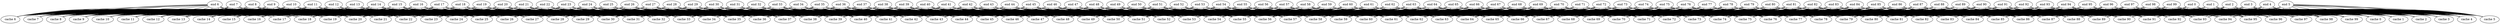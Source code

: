 graph {
c0 [label="cache 0"];
c1 [label="cache 1"];
c2 [label="cache 2"];
c3 [label="cache 3"];
c4 [label="cache 4"];
c5 [label="cache 5"];
c6 [label="cache 6"];
c7 [label="cache 7"];
c8 [label="cache 8"];
c9 [label="cache 9"];
c10 [label="cache 10"];
c11 [label="cache 11"];
c12 [label="cache 12"];
c13 [label="cache 13"];
c14 [label="cache 14"];
c15 [label="cache 15"];
c16 [label="cache 16"];
c17 [label="cache 17"];
c18 [label="cache 18"];
c19 [label="cache 19"];
c20 [label="cache 20"];
c21 [label="cache 21"];
c22 [label="cache 22"];
c23 [label="cache 23"];
c24 [label="cache 24"];
c25 [label="cache 25"];
c26 [label="cache 26"];
c27 [label="cache 27"];
c28 [label="cache 28"];
c29 [label="cache 29"];
c30 [label="cache 30"];
c31 [label="cache 31"];
c32 [label="cache 32"];
c33 [label="cache 33"];
c34 [label="cache 34"];
c35 [label="cache 35"];
c36 [label="cache 36"];
c37 [label="cache 37"];
c38 [label="cache 38"];
c39 [label="cache 39"];
c40 [label="cache 40"];
c41 [label="cache 41"];
c42 [label="cache 42"];
c43 [label="cache 43"];
c44 [label="cache 44"];
c45 [label="cache 45"];
c46 [label="cache 46"];
c47 [label="cache 47"];
c48 [label="cache 48"];
c49 [label="cache 49"];
c50 [label="cache 50"];
c51 [label="cache 51"];
c52 [label="cache 52"];
c53 [label="cache 53"];
c54 [label="cache 54"];
c55 [label="cache 55"];
c56 [label="cache 56"];
c57 [label="cache 57"];
c58 [label="cache 58"];
c59 [label="cache 59"];
c60 [label="cache 60"];
c61 [label="cache 61"];
c62 [label="cache 62"];
c63 [label="cache 63"];
c64 [label="cache 64"];
c65 [label="cache 65"];
c66 [label="cache 66"];
c67 [label="cache 67"];
c68 [label="cache 68"];
c69 [label="cache 69"];
c70 [label="cache 70"];
c71 [label="cache 71"];
c72 [label="cache 72"];
c73 [label="cache 73"];
c74 [label="cache 74"];
c75 [label="cache 75"];
c76 [label="cache 76"];
c77 [label="cache 77"];
c78 [label="cache 78"];
c79 [label="cache 79"];
c80 [label="cache 80"];
c81 [label="cache 81"];
c82 [label="cache 82"];
c83 [label="cache 83"];
c84 [label="cache 84"];
c85 [label="cache 85"];
c86 [label="cache 86"];
c87 [label="cache 87"];
c88 [label="cache 88"];
c89 [label="cache 89"];
c90 [label="cache 90"];
c91 [label="cache 91"];
c92 [label="cache 92"];
c93 [label="cache 93"];
c94 [label="cache 94"];
c95 [label="cache 95"];
c96 [label="cache 96"];
c97 [label="cache 97"];
c98 [label="cache 98"];
c99 [label="cache 99"];
e0 [label="end 0"];
e1 [label="end 1"];
e2 [label="end 2"];
e3 [label="end 3"];
e4 [label="end 4"];
e5 [label="end 5"];
e6 [label="end 6"];
e7 [label="end 7"];
e8 [label="end 8"];
e9 [label="end 9"];
e10 [label="end 10"];
e11 [label="end 11"];
e12 [label="end 12"];
e13 [label="end 13"];
e14 [label="end 14"];
e15 [label="end 15"];
e16 [label="end 16"];
e17 [label="end 17"];
e18 [label="end 18"];
e19 [label="end 19"];
e20 [label="end 20"];
e21 [label="end 21"];
e22 [label="end 22"];
e23 [label="end 23"];
e24 [label="end 24"];
e25 [label="end 25"];
e26 [label="end 26"];
e27 [label="end 27"];
e28 [label="end 28"];
e29 [label="end 29"];
e30 [label="end 30"];
e31 [label="end 31"];
e32 [label="end 32"];
e33 [label="end 33"];
e34 [label="end 34"];
e35 [label="end 35"];
e36 [label="end 36"];
e37 [label="end 37"];
e38 [label="end 38"];
e39 [label="end 39"];
e40 [label="end 40"];
e41 [label="end 41"];
e42 [label="end 42"];
e43 [label="end 43"];
e44 [label="end 44"];
e45 [label="end 45"];
e46 [label="end 46"];
e47 [label="end 47"];
e48 [label="end 48"];
e49 [label="end 49"];
e50 [label="end 50"];
e51 [label="end 51"];
e52 [label="end 52"];
e53 [label="end 53"];
e54 [label="end 54"];
e55 [label="end 55"];
e56 [label="end 56"];
e57 [label="end 57"];
e58 [label="end 58"];
e59 [label="end 59"];
e60 [label="end 60"];
e61 [label="end 61"];
e62 [label="end 62"];
e63 [label="end 63"];
e64 [label="end 64"];
e65 [label="end 65"];
e66 [label="end 66"];
e67 [label="end 67"];
e68 [label="end 68"];
e69 [label="end 69"];
e70 [label="end 70"];
e71 [label="end 71"];
e72 [label="end 72"];
e73 [label="end 73"];
e74 [label="end 74"];
e75 [label="end 75"];
e76 [label="end 76"];
e77 [label="end 77"];
e78 [label="end 78"];
e79 [label="end 79"];
e80 [label="end 80"];
e81 [label="end 81"];
e82 [label="end 82"];
e83 [label="end 83"];
e84 [label="end 84"];
e85 [label="end 85"];
e86 [label="end 86"];
e87 [label="end 87"];
e88 [label="end 88"];
e89 [label="end 89"];
e90 [label="end 90"];
e91 [label="end 91"];
e92 [label="end 92"];
e93 [label="end 93"];
e94 [label="end 94"];
e95 [label="end 95"];
e96 [label="end 96"];
e97 [label="end 97"];
e98 [label="end 98"];
e99 [label="end 99"];
e0 -- c0;
e0 -- c1;
e0 -- c2;
e0 -- c3;
e0 -- c4;
e0 -- c5;
e0 -- c6;
e0 -- c7;
e0 -- c8;
e0 -- c9;
e0 -- c10;
e0 -- c11;
e0 -- c12;
e0 -- c13;
e0 -- c14;
e0 -- c15;
e0 -- c16;
e0 -- c17;
e0 -- c18;
e0 -- c19;
e0 -- c20;
e0 -- c21;
e0 -- c22;
e0 -- c23;
e0 -- c24;
e0 -- c25;
e0 -- c26;
e0 -- c27;
e0 -- c28;
e0 -- c29;
e0 -- c30;
e0 -- c31;
e0 -- c32;
e0 -- c33;
e0 -- c34;
e0 -- c35;
e0 -- c36;
e0 -- c37;
e0 -- c38;
e0 -- c39;
e0 -- c40;
e0 -- c41;
e0 -- c42;
e0 -- c43;
e0 -- c44;
e0 -- c45;
e0 -- c46;
e0 -- c47;
e0 -- c48;
e0 -- c49;
e0 -- c50;
e0 -- c51;
e0 -- c52;
e0 -- c53;
e0 -- c54;
e0 -- c55;
e0 -- c56;
e0 -- c57;
e0 -- c58;
e0 -- c59;
e0 -- c60;
e0 -- c61;
e0 -- c62;
e0 -- c63;
e0 -- c64;
e0 -- c65;
e0 -- c66;
e0 -- c67;
e0 -- c68;
e0 -- c69;
e0 -- c70;
e0 -- c71;
e0 -- c72;
e0 -- c73;
e0 -- c74;
e0 -- c75;
e0 -- c76;
e0 -- c77;
e0 -- c78;
e0 -- c79;
e0 -- c80;
e0 -- c81;
e0 -- c82;
e0 -- c83;
e0 -- c84;
e0 -- c85;
e0 -- c86;
e0 -- c87;
e0 -- c88;
e0 -- c89;
e0 -- c90;
e0 -- c91;
e0 -- c92;
e0 -- c93;
e0 -- c94;
e0 -- c95;
e0 -- c96;
e0 -- c97;
e0 -- c98;
e0 -- c99;
e1 -- c0;
e1 -- c1;
e1 -- c2;
e1 -- c3;
e1 -- c4;
e1 -- c5;
e1 -- c6;
e1 -- c7;
e1 -- c8;
e1 -- c9;
e1 -- c10;
e1 -- c11;
e1 -- c12;
e1 -- c13;
e1 -- c14;
e1 -- c15;
e1 -- c16;
e1 -- c17;
e1 -- c18;
e1 -- c19;
e1 -- c20;
e1 -- c21;
e1 -- c22;
e1 -- c23;
e1 -- c24;
e1 -- c25;
e1 -- c26;
e1 -- c27;
e1 -- c28;
e1 -- c29;
e1 -- c30;
e1 -- c31;
e1 -- c32;
e1 -- c33;
e1 -- c34;
e1 -- c35;
e1 -- c36;
e1 -- c37;
e1 -- c38;
e1 -- c39;
e1 -- c40;
e1 -- c41;
e1 -- c42;
e1 -- c43;
e1 -- c44;
e1 -- c45;
e1 -- c46;
e1 -- c47;
e1 -- c48;
e1 -- c49;
e1 -- c50;
e1 -- c51;
e1 -- c52;
e1 -- c53;
e1 -- c54;
e1 -- c55;
e1 -- c56;
e1 -- c57;
e1 -- c58;
e1 -- c59;
e1 -- c60;
e1 -- c61;
e1 -- c62;
e1 -- c63;
e1 -- c64;
e1 -- c65;
e1 -- c66;
e1 -- c67;
e1 -- c68;
e1 -- c69;
e1 -- c70;
e1 -- c71;
e1 -- c72;
e1 -- c73;
e1 -- c74;
e1 -- c75;
e1 -- c76;
e1 -- c77;
e1 -- c78;
e1 -- c79;
e1 -- c80;
e1 -- c81;
e1 -- c82;
e1 -- c83;
e1 -- c84;
e1 -- c85;
e1 -- c86;
e1 -- c87;
e1 -- c88;
e1 -- c89;
e1 -- c90;
e1 -- c91;
e1 -- c92;
e1 -- c93;
e1 -- c94;
e1 -- c95;
e1 -- c96;
e1 -- c97;
e1 -- c98;
e1 -- c99;
e2 -- c0;
e2 -- c1;
e2 -- c2;
e2 -- c3;
e2 -- c4;
e2 -- c5;
e2 -- c6;
e2 -- c7;
e2 -- c8;
e2 -- c9;
e2 -- c10;
e2 -- c11;
e2 -- c12;
e2 -- c13;
e2 -- c14;
e2 -- c15;
e2 -- c16;
e2 -- c17;
e2 -- c18;
e2 -- c19;
e2 -- c20;
e2 -- c21;
e2 -- c22;
e2 -- c23;
e2 -- c24;
e2 -- c25;
e2 -- c26;
e2 -- c27;
e2 -- c28;
e2 -- c29;
e2 -- c30;
e2 -- c31;
e2 -- c32;
e2 -- c33;
e2 -- c34;
e2 -- c35;
e2 -- c36;
e2 -- c37;
e2 -- c38;
e2 -- c39;
e2 -- c40;
e2 -- c41;
e2 -- c42;
e2 -- c43;
e2 -- c44;
e2 -- c45;
e2 -- c46;
e2 -- c47;
e2 -- c48;
e2 -- c49;
e2 -- c50;
e2 -- c51;
e2 -- c52;
e2 -- c53;
e2 -- c54;
e2 -- c55;
e2 -- c56;
e2 -- c57;
e2 -- c58;
e2 -- c59;
e2 -- c60;
e2 -- c61;
e2 -- c62;
e2 -- c63;
e2 -- c64;
e2 -- c65;
e2 -- c66;
e2 -- c67;
e2 -- c68;
e2 -- c69;
e2 -- c70;
e2 -- c71;
e2 -- c72;
e2 -- c73;
e2 -- c74;
e2 -- c75;
e2 -- c76;
e2 -- c77;
e2 -- c78;
e2 -- c79;
e2 -- c80;
e2 -- c81;
e2 -- c82;
e2 -- c83;
e2 -- c84;
e2 -- c85;
e2 -- c86;
e2 -- c87;
e2 -- c88;
e2 -- c89;
e2 -- c90;
e2 -- c91;
e2 -- c92;
e2 -- c93;
e2 -- c94;
e2 -- c95;
e2 -- c96;
e2 -- c97;
e2 -- c98;
e2 -- c99;
e3 -- c0;
e3 -- c1;
e3 -- c2;
e3 -- c3;
e3 -- c4;
e3 -- c5;
e3 -- c6;
e3 -- c7;
e3 -- c8;
e3 -- c9;
e3 -- c10;
e3 -- c11;
e3 -- c12;
e3 -- c13;
e3 -- c14;
e3 -- c15;
e3 -- c16;
e3 -- c17;
e3 -- c18;
e3 -- c19;
e3 -- c20;
e3 -- c21;
e3 -- c22;
e3 -- c23;
e3 -- c24;
e3 -- c25;
e3 -- c26;
e3 -- c27;
e3 -- c28;
e3 -- c29;
e3 -- c30;
e3 -- c31;
e3 -- c32;
e3 -- c33;
e3 -- c34;
e3 -- c35;
e3 -- c36;
e3 -- c37;
e3 -- c38;
e3 -- c39;
e3 -- c40;
e3 -- c41;
e3 -- c42;
e3 -- c43;
e3 -- c44;
e3 -- c45;
e3 -- c46;
e3 -- c47;
e3 -- c48;
e3 -- c49;
e3 -- c50;
e3 -- c51;
e3 -- c52;
e3 -- c53;
e3 -- c54;
e3 -- c55;
e3 -- c56;
e3 -- c57;
e3 -- c58;
e3 -- c59;
e3 -- c60;
e3 -- c61;
e3 -- c62;
e3 -- c63;
e3 -- c64;
e3 -- c65;
e3 -- c66;
e3 -- c67;
e3 -- c68;
e3 -- c69;
e3 -- c70;
e3 -- c71;
e3 -- c72;
e3 -- c73;
e3 -- c74;
e3 -- c75;
e3 -- c76;
e3 -- c77;
e3 -- c78;
e3 -- c79;
e3 -- c80;
e3 -- c81;
e3 -- c82;
e3 -- c83;
e3 -- c84;
e3 -- c85;
e3 -- c86;
e3 -- c87;
e3 -- c88;
e3 -- c89;
e3 -- c90;
e3 -- c91;
e3 -- c92;
e3 -- c93;
e3 -- c94;
e3 -- c95;
e3 -- c96;
e3 -- c97;
e3 -- c98;
e3 -- c99;
e4 -- c0;
e4 -- c1;
e4 -- c2;
e4 -- c3;
e4 -- c4;
e4 -- c5;
e4 -- c6;
e4 -- c7;
e4 -- c8;
e4 -- c9;
e4 -- c10;
e4 -- c11;
e4 -- c12;
e4 -- c13;
e4 -- c14;
e4 -- c15;
e4 -- c16;
e4 -- c17;
e4 -- c18;
e4 -- c19;
e4 -- c20;
e4 -- c21;
e4 -- c22;
e4 -- c23;
e4 -- c24;
e4 -- c25;
e4 -- c26;
e4 -- c27;
e4 -- c28;
e4 -- c29;
e4 -- c30;
e4 -- c31;
e4 -- c32;
e4 -- c33;
e4 -- c34;
e4 -- c35;
e4 -- c36;
e4 -- c37;
e4 -- c38;
e4 -- c39;
e4 -- c40;
e4 -- c41;
e4 -- c42;
e4 -- c43;
e4 -- c44;
e4 -- c45;
e4 -- c46;
e4 -- c47;
e4 -- c48;
e4 -- c49;
e4 -- c50;
e4 -- c51;
e4 -- c52;
e4 -- c53;
e4 -- c54;
e4 -- c55;
e4 -- c56;
e4 -- c57;
e4 -- c58;
e4 -- c59;
e4 -- c60;
e4 -- c61;
e4 -- c62;
e4 -- c63;
e4 -- c64;
e4 -- c65;
e4 -- c66;
e4 -- c67;
e4 -- c68;
e4 -- c69;
e4 -- c70;
e4 -- c71;
e4 -- c72;
e4 -- c73;
e4 -- c74;
e4 -- c75;
e4 -- c76;
e4 -- c77;
e4 -- c78;
e4 -- c79;
e4 -- c80;
e4 -- c81;
e4 -- c82;
e4 -- c83;
e4 -- c84;
e4 -- c85;
e4 -- c86;
e4 -- c87;
e4 -- c88;
e4 -- c89;
e4 -- c90;
e4 -- c91;
e4 -- c92;
e4 -- c93;
e4 -- c94;
e4 -- c95;
e4 -- c96;
e4 -- c97;
e4 -- c98;
e4 -- c99;
e5 -- c0;
e5 -- c1;
e5 -- c2;
e5 -- c3;
e5 -- c4;
e5 -- c5;
e5 -- c6;
e5 -- c7;
e5 -- c8;
e5 -- c9;
e5 -- c10;
e5 -- c11;
e5 -- c12;
e5 -- c13;
e5 -- c14;
e5 -- c15;
e5 -- c16;
e5 -- c17;
e5 -- c18;
e5 -- c19;
e5 -- c20;
e5 -- c21;
e5 -- c22;
e5 -- c23;
e5 -- c24;
e5 -- c25;
e5 -- c26;
e5 -- c27;
e5 -- c28;
e5 -- c29;
e5 -- c30;
e5 -- c31;
e5 -- c32;
e5 -- c33;
e5 -- c34;
e5 -- c35;
e5 -- c36;
e5 -- c37;
e5 -- c38;
e5 -- c39;
e5 -- c40;
e5 -- c41;
e5 -- c42;
e5 -- c43;
e5 -- c44;
e5 -- c45;
e5 -- c46;
e5 -- c47;
e5 -- c48;
e5 -- c49;
e5 -- c50;
e5 -- c51;
e5 -- c52;
e5 -- c53;
e5 -- c54;
e5 -- c55;
e5 -- c56;
e5 -- c57;
e5 -- c58;
e5 -- c59;
e5 -- c60;
e5 -- c61;
e5 -- c62;
e5 -- c63;
e5 -- c64;
e5 -- c65;
e5 -- c66;
e5 -- c67;
e5 -- c68;
e5 -- c69;
e5 -- c70;
e5 -- c71;
e5 -- c72;
e5 -- c73;
e5 -- c74;
e5 -- c75;
e5 -- c76;
e5 -- c77;
e5 -- c78;
e5 -- c79;
e5 -- c80;
e5 -- c81;
e5 -- c82;
e5 -- c83;
e5 -- c84;
e5 -- c85;
e5 -- c86;
e5 -- c87;
e5 -- c88;
e5 -- c89;
e5 -- c90;
e5 -- c91;
e5 -- c92;
e5 -- c93;
e5 -- c94;
e5 -- c95;
e5 -- c96;
e5 -- c97;
e5 -- c98;
e5 -- c99;
e6 -- c0;
e6 -- c1;
e6 -- c2;
e6 -- c3;
e6 -- c4;
e6 -- c5;
e6 -- c6;
e6 -- c7;
e6 -- c8;
e6 -- c9;
e6 -- c10;
e6 -- c11;
e6 -- c12;
e6 -- c13;
e6 -- c14;
e6 -- c15;
e6 -- c16;
e6 -- c17;
e6 -- c18;
e6 -- c19;
e6 -- c20;
e6 -- c21;
e6 -- c22;
e6 -- c23;
e6 -- c24;
e6 -- c25;
e6 -- c26;
e6 -- c27;
e6 -- c28;
e6 -- c29;
e6 -- c30;
e6 -- c31;
e6 -- c32;
e6 -- c33;
e6 -- c34;
e6 -- c35;
e6 -- c36;
e6 -- c37;
e6 -- c38;
e6 -- c39;
e6 -- c40;
e6 -- c41;
e6 -- c42;
e6 -- c43;
e6 -- c44;
e6 -- c45;
e6 -- c46;
e6 -- c47;
e6 -- c48;
e6 -- c49;
e6 -- c50;
e6 -- c51;
e6 -- c52;
e6 -- c53;
e6 -- c54;
e6 -- c55;
e6 -- c56;
e6 -- c57;
e6 -- c58;
e6 -- c59;
e6 -- c60;
e6 -- c61;
e6 -- c62;
e6 -- c63;
e6 -- c64;
e6 -- c65;
e6 -- c66;
e6 -- c67;
e6 -- c68;
e6 -- c69;
e6 -- c70;
e6 -- c71;
e6 -- c72;
e6 -- c73;
e6 -- c74;
e6 -- c75;
e6 -- c76;
e6 -- c77;
e6 -- c78;
e6 -- c79;
e6 -- c80;
e6 -- c81;
e6 -- c82;
e6 -- c83;
e6 -- c84;
e6 -- c85;
e6 -- c86;
e6 -- c87;
e6 -- c88;
e6 -- c89;
e6 -- c90;
e6 -- c91;
e6 -- c92;
e6 -- c93;
e6 -- c94;
e6 -- c95;
e6 -- c96;
e6 -- c97;
e6 -- c98;
e6 -- c99;
e7 -- c0;
e7 -- c1;
e7 -- c2;
e7 -- c3;
e7 -- c4;
e7 -- c5;
e7 -- c6;
e7 -- c7;
e7 -- c8;
e7 -- c9;
e7 -- c10;
e7 -- c11;
e7 -- c12;
e7 -- c13;
e7 -- c14;
e7 -- c15;
e7 -- c16;
e7 -- c17;
e7 -- c18;
e7 -- c19;
e7 -- c20;
e7 -- c21;
e7 -- c22;
e7 -- c23;
e7 -- c24;
e7 -- c25;
e7 -- c26;
e7 -- c27;
e7 -- c28;
e7 -- c29;
e7 -- c30;
e7 -- c31;
e7 -- c32;
e7 -- c33;
e7 -- c34;
e7 -- c35;
e7 -- c36;
e7 -- c37;
e7 -- c38;
e7 -- c39;
e7 -- c40;
e7 -- c41;
e7 -- c42;
e7 -- c43;
e7 -- c44;
e7 -- c45;
e7 -- c46;
e7 -- c47;
e7 -- c48;
e7 -- c49;
e7 -- c50;
e7 -- c51;
e7 -- c52;
e7 -- c53;
e7 -- c54;
e7 -- c55;
e7 -- c56;
e7 -- c57;
e7 -- c58;
e7 -- c59;
e7 -- c60;
e7 -- c61;
e7 -- c62;
e7 -- c63;
e7 -- c64;
e7 -- c65;
e7 -- c66;
e7 -- c67;
e7 -- c68;
e7 -- c69;
e7 -- c70;
e7 -- c71;
e7 -- c72;
e7 -- c73;
e7 -- c74;
e7 -- c75;
e7 -- c76;
e7 -- c77;
e7 -- c78;
e7 -- c79;
e7 -- c80;
e7 -- c81;
e7 -- c82;
e7 -- c83;
e7 -- c84;
e7 -- c85;
e7 -- c86;
e7 -- c87;
e7 -- c88;
e7 -- c89;
e7 -- c90;
e7 -- c91;
e7 -- c92;
e7 -- c93;
e7 -- c94;
e7 -- c95;
e7 -- c96;
e7 -- c97;
e7 -- c98;
e7 -- c99;
e8 -- c0;
e8 -- c1;
e8 -- c2;
e8 -- c3;
e8 -- c4;
e8 -- c5;
e8 -- c6;
e8 -- c7;
e8 -- c8;
e8 -- c9;
e8 -- c10;
e8 -- c11;
e8 -- c12;
e8 -- c13;
e8 -- c14;
e8 -- c15;
e8 -- c16;
e8 -- c17;
e8 -- c18;
e8 -- c19;
e8 -- c20;
e8 -- c21;
e8 -- c22;
e8 -- c23;
e8 -- c24;
e8 -- c25;
e8 -- c26;
e8 -- c27;
e8 -- c28;
e8 -- c29;
e8 -- c30;
e8 -- c31;
e8 -- c32;
e8 -- c33;
e8 -- c34;
e8 -- c35;
e8 -- c36;
e8 -- c37;
e8 -- c38;
e8 -- c39;
e8 -- c40;
e8 -- c41;
e8 -- c42;
e8 -- c43;
e8 -- c44;
e8 -- c45;
e8 -- c46;
e8 -- c47;
e8 -- c48;
e8 -- c49;
e8 -- c50;
e8 -- c51;
e8 -- c52;
e8 -- c53;
e8 -- c54;
e8 -- c55;
e8 -- c56;
e8 -- c57;
e8 -- c58;
e8 -- c59;
e8 -- c60;
e8 -- c61;
e8 -- c62;
e8 -- c63;
e8 -- c64;
e8 -- c65;
e8 -- c66;
e8 -- c67;
e8 -- c68;
e8 -- c69;
e8 -- c70;
e8 -- c71;
e8 -- c72;
e8 -- c73;
e8 -- c74;
e8 -- c75;
e8 -- c76;
e8 -- c77;
e8 -- c78;
e8 -- c79;
e8 -- c80;
e8 -- c81;
e8 -- c82;
e8 -- c83;
e8 -- c84;
e8 -- c85;
e8 -- c86;
e8 -- c87;
e8 -- c88;
e8 -- c89;
e8 -- c90;
e8 -- c91;
e8 -- c92;
e8 -- c93;
e8 -- c94;
e8 -- c95;
e8 -- c96;
e8 -- c97;
e8 -- c98;
e8 -- c99;
e9 -- c0;
e9 -- c1;
e9 -- c2;
e9 -- c3;
e9 -- c4;
e9 -- c5;
e9 -- c6;
e9 -- c7;
e9 -- c8;
e9 -- c9;
e9 -- c10;
e9 -- c11;
e9 -- c12;
e9 -- c13;
e9 -- c14;
e9 -- c15;
e9 -- c16;
e9 -- c17;
e9 -- c18;
e9 -- c19;
e9 -- c20;
e9 -- c21;
e9 -- c22;
e9 -- c23;
e9 -- c24;
e9 -- c25;
e9 -- c26;
e9 -- c27;
e9 -- c28;
e9 -- c29;
e9 -- c30;
e9 -- c31;
e9 -- c32;
e9 -- c33;
e9 -- c34;
e9 -- c35;
e9 -- c36;
e9 -- c37;
e9 -- c38;
e9 -- c39;
e9 -- c40;
e9 -- c41;
e9 -- c42;
e9 -- c43;
e9 -- c44;
e9 -- c45;
e9 -- c46;
e9 -- c47;
e9 -- c48;
e9 -- c49;
e9 -- c50;
e9 -- c51;
e9 -- c52;
e9 -- c53;
e9 -- c54;
e9 -- c55;
e9 -- c56;
e9 -- c57;
e9 -- c58;
e9 -- c59;
e9 -- c60;
e9 -- c61;
e9 -- c62;
e9 -- c63;
e9 -- c64;
e9 -- c65;
e9 -- c66;
e9 -- c67;
e9 -- c68;
e9 -- c69;
e9 -- c70;
e9 -- c71;
e9 -- c72;
e9 -- c73;
e9 -- c74;
e9 -- c75;
e9 -- c76;
e9 -- c77;
e9 -- c78;
e9 -- c79;
e9 -- c80;
e9 -- c81;
e9 -- c82;
e9 -- c83;
e9 -- c84;
e9 -- c85;
e9 -- c86;
e9 -- c87;
e9 -- c88;
e9 -- c89;
e9 -- c90;
e9 -- c91;
e9 -- c92;
e9 -- c93;
e9 -- c94;
e9 -- c95;
e9 -- c96;
e9 -- c97;
e9 -- c98;
e9 -- c99;
e10 -- c0;
e10 -- c1;
e10 -- c2;
e10 -- c3;
e10 -- c4;
e10 -- c5;
e10 -- c6;
e10 -- c7;
e10 -- c8;
e10 -- c9;
e10 -- c10;
e10 -- c11;
e10 -- c12;
e10 -- c13;
e10 -- c14;
e10 -- c15;
e10 -- c16;
e10 -- c17;
e10 -- c18;
e10 -- c19;
e10 -- c20;
e10 -- c21;
e10 -- c22;
e10 -- c23;
e10 -- c24;
e10 -- c25;
e10 -- c26;
e10 -- c27;
e10 -- c28;
e10 -- c29;
e10 -- c30;
e10 -- c31;
e10 -- c32;
e10 -- c33;
e10 -- c34;
e10 -- c35;
e10 -- c36;
e10 -- c37;
e10 -- c38;
e10 -- c39;
e10 -- c40;
e10 -- c41;
e10 -- c42;
e10 -- c43;
e10 -- c44;
e10 -- c45;
e10 -- c46;
e10 -- c47;
e10 -- c48;
e10 -- c49;
e10 -- c50;
e10 -- c51;
e10 -- c52;
e10 -- c53;
e10 -- c54;
e10 -- c55;
e10 -- c56;
e10 -- c57;
e10 -- c58;
e10 -- c59;
e10 -- c60;
e10 -- c61;
e10 -- c62;
e10 -- c63;
e10 -- c64;
e10 -- c65;
e10 -- c66;
e10 -- c67;
e10 -- c68;
e10 -- c69;
e10 -- c70;
e10 -- c71;
e10 -- c72;
e10 -- c73;
e10 -- c74;
e10 -- c75;
e10 -- c76;
e10 -- c77;
e10 -- c78;
e10 -- c79;
e10 -- c80;
e10 -- c81;
e10 -- c82;
e10 -- c83;
e10 -- c84;
e10 -- c85;
e10 -- c86;
e10 -- c87;
e10 -- c88;
e10 -- c89;
e10 -- c90;
e10 -- c91;
e10 -- c92;
e10 -- c93;
e10 -- c94;
e10 -- c95;
e10 -- c96;
e10 -- c97;
e10 -- c98;
e10 -- c99;
e11 -- c0;
e11 -- c1;
e11 -- c2;
e11 -- c3;
e11 -- c4;
e11 -- c5;
e11 -- c6;
e11 -- c7;
e11 -- c8;
e11 -- c9;
e11 -- c10;
e11 -- c11;
e11 -- c12;
e11 -- c13;
e11 -- c14;
e11 -- c15;
e11 -- c16;
e11 -- c17;
e11 -- c18;
e11 -- c19;
e11 -- c20;
e11 -- c21;
e11 -- c22;
e11 -- c23;
e11 -- c24;
e11 -- c25;
e11 -- c26;
e11 -- c27;
e11 -- c28;
e11 -- c29;
e11 -- c30;
e11 -- c31;
e11 -- c32;
e11 -- c33;
e11 -- c34;
e11 -- c35;
e11 -- c36;
e11 -- c37;
e11 -- c38;
e11 -- c39;
e11 -- c40;
e11 -- c41;
e11 -- c42;
e11 -- c43;
e11 -- c44;
e11 -- c45;
e11 -- c46;
e11 -- c47;
e11 -- c48;
e11 -- c49;
e11 -- c50;
e11 -- c51;
e11 -- c52;
e11 -- c53;
e11 -- c54;
e11 -- c55;
e11 -- c56;
e11 -- c57;
e11 -- c58;
e11 -- c59;
e11 -- c60;
e11 -- c61;
e11 -- c62;
e11 -- c63;
e11 -- c64;
e11 -- c65;
e11 -- c66;
e11 -- c67;
e11 -- c68;
e11 -- c69;
e11 -- c70;
e11 -- c71;
e11 -- c72;
e11 -- c73;
e11 -- c74;
e11 -- c75;
e11 -- c76;
e11 -- c77;
e11 -- c78;
e11 -- c79;
e11 -- c80;
e11 -- c81;
e11 -- c82;
e11 -- c83;
e11 -- c84;
e11 -- c85;
e11 -- c86;
e11 -- c87;
e11 -- c88;
e11 -- c89;
e11 -- c90;
e11 -- c91;
e11 -- c92;
e11 -- c93;
e11 -- c94;
e11 -- c95;
e11 -- c96;
e11 -- c97;
e11 -- c98;
e11 -- c99;
e12 -- c0;
e12 -- c1;
e12 -- c2;
e12 -- c3;
e12 -- c4;
e12 -- c5;
e12 -- c6;
e12 -- c7;
e12 -- c8;
e12 -- c9;
e12 -- c10;
e12 -- c11;
e12 -- c12;
e12 -- c13;
e12 -- c14;
e12 -- c15;
e12 -- c16;
e12 -- c17;
e12 -- c18;
e12 -- c19;
e12 -- c20;
e12 -- c21;
e12 -- c22;
e12 -- c23;
e12 -- c24;
e12 -- c25;
e12 -- c26;
e12 -- c27;
e12 -- c28;
e12 -- c29;
e12 -- c30;
e12 -- c31;
e12 -- c32;
e12 -- c33;
e12 -- c34;
e12 -- c35;
e12 -- c36;
e12 -- c37;
e12 -- c38;
e12 -- c39;
e12 -- c40;
e12 -- c41;
e12 -- c42;
e12 -- c43;
e12 -- c44;
e12 -- c45;
e12 -- c46;
e12 -- c47;
e12 -- c48;
e12 -- c49;
e12 -- c50;
e12 -- c51;
e12 -- c52;
e12 -- c53;
e12 -- c54;
e12 -- c55;
e12 -- c56;
e12 -- c57;
e12 -- c58;
e12 -- c59;
e12 -- c60;
e12 -- c61;
e12 -- c62;
e12 -- c63;
e12 -- c64;
e12 -- c65;
e12 -- c66;
e12 -- c67;
e12 -- c68;
e12 -- c69;
e12 -- c70;
e12 -- c71;
e12 -- c72;
e12 -- c73;
e12 -- c74;
e12 -- c75;
e12 -- c76;
e12 -- c77;
e12 -- c78;
e12 -- c79;
e12 -- c80;
e12 -- c81;
e12 -- c82;
e12 -- c83;
e12 -- c84;
e12 -- c85;
e12 -- c86;
e12 -- c87;
e12 -- c88;
e12 -- c89;
e12 -- c90;
e12 -- c91;
e12 -- c92;
e12 -- c93;
e12 -- c94;
e12 -- c95;
e12 -- c96;
e12 -- c97;
e12 -- c98;
e12 -- c99;
e13 -- c0;
e13 -- c1;
e13 -- c2;
e13 -- c3;
e13 -- c4;
e13 -- c5;
e13 -- c6;
e13 -- c7;
e13 -- c8;
e13 -- c9;
e13 -- c10;
e13 -- c11;
e13 -- c12;
e13 -- c13;
e13 -- c14;
e13 -- c15;
e13 -- c16;
e13 -- c17;
e13 -- c18;
e13 -- c19;
e13 -- c20;
e13 -- c21;
e13 -- c22;
e13 -- c23;
e13 -- c24;
e13 -- c25;
e13 -- c26;
e13 -- c27;
e13 -- c28;
e13 -- c29;
e13 -- c30;
e13 -- c31;
e13 -- c32;
e13 -- c33;
e13 -- c34;
e13 -- c35;
e13 -- c36;
e13 -- c37;
e13 -- c38;
e13 -- c39;
e13 -- c40;
e13 -- c41;
e13 -- c42;
e13 -- c43;
e13 -- c44;
e13 -- c45;
e13 -- c46;
e13 -- c47;
e13 -- c48;
e13 -- c49;
e13 -- c50;
e13 -- c51;
e13 -- c52;
e13 -- c53;
e13 -- c54;
e13 -- c55;
e13 -- c56;
e13 -- c57;
e13 -- c58;
e13 -- c59;
e13 -- c60;
e13 -- c61;
e13 -- c62;
e13 -- c63;
e13 -- c64;
e13 -- c65;
e13 -- c66;
e13 -- c67;
e13 -- c68;
e13 -- c69;
e13 -- c70;
e13 -- c71;
e13 -- c72;
e13 -- c73;
e13 -- c74;
e13 -- c75;
e13 -- c76;
e13 -- c77;
e13 -- c78;
e13 -- c79;
e13 -- c80;
e13 -- c81;
e13 -- c82;
e13 -- c83;
e13 -- c84;
e13 -- c85;
e13 -- c86;
e13 -- c87;
e13 -- c88;
e13 -- c89;
e13 -- c90;
e13 -- c91;
e13 -- c92;
e13 -- c93;
e13 -- c94;
e13 -- c95;
e13 -- c96;
e13 -- c97;
e13 -- c98;
e13 -- c99;
e14 -- c0;
e14 -- c1;
e14 -- c2;
e14 -- c3;
e14 -- c4;
e14 -- c5;
e14 -- c6;
e14 -- c7;
e14 -- c8;
e14 -- c9;
e14 -- c10;
e14 -- c11;
e14 -- c12;
e14 -- c13;
e14 -- c14;
e14 -- c15;
e14 -- c16;
e14 -- c17;
e14 -- c18;
e14 -- c19;
e14 -- c20;
e14 -- c21;
e14 -- c22;
e14 -- c23;
e14 -- c24;
e14 -- c25;
e14 -- c26;
e14 -- c27;
e14 -- c28;
e14 -- c29;
e14 -- c30;
e14 -- c31;
e14 -- c32;
e14 -- c33;
e14 -- c34;
e14 -- c35;
e14 -- c36;
e14 -- c37;
e14 -- c38;
e14 -- c39;
e14 -- c40;
e14 -- c41;
e14 -- c42;
e14 -- c43;
e14 -- c44;
e14 -- c45;
e14 -- c46;
e14 -- c47;
e14 -- c48;
e14 -- c49;
e14 -- c50;
e14 -- c51;
e14 -- c52;
e14 -- c53;
e14 -- c54;
e14 -- c55;
e14 -- c56;
e14 -- c57;
e14 -- c58;
e14 -- c59;
e14 -- c60;
e14 -- c61;
e14 -- c62;
e14 -- c63;
e14 -- c64;
e14 -- c65;
e14 -- c66;
e14 -- c67;
e14 -- c68;
e14 -- c69;
e14 -- c70;
e14 -- c71;
e14 -- c72;
e14 -- c73;
e14 -- c74;
e14 -- c75;
e14 -- c76;
e14 -- c77;
e14 -- c78;
e14 -- c79;
e14 -- c80;
e14 -- c81;
e14 -- c82;
e14 -- c83;
e14 -- c84;
e14 -- c85;
e14 -- c86;
e14 -- c87;
e14 -- c88;
e14 -- c89;
e14 -- c90;
e14 -- c91;
e14 -- c92;
e14 -- c93;
e14 -- c94;
e14 -- c95;
e14 -- c96;
e14 -- c97;
e14 -- c98;
e14 -- c99;
e15 -- c0;
e15 -- c1;
e15 -- c2;
e15 -- c3;
e15 -- c4;
e15 -- c5;
e15 -- c6;
e15 -- c7;
e15 -- c8;
e15 -- c9;
e15 -- c10;
e15 -- c11;
e15 -- c12;
e15 -- c13;
e15 -- c14;
e15 -- c15;
e15 -- c16;
e15 -- c17;
e15 -- c18;
e15 -- c19;
e15 -- c20;
e15 -- c21;
e15 -- c22;
e15 -- c23;
e15 -- c24;
e15 -- c25;
e15 -- c26;
e15 -- c27;
e15 -- c28;
e15 -- c29;
e15 -- c30;
e15 -- c31;
e15 -- c32;
e15 -- c33;
e15 -- c34;
e15 -- c35;
e15 -- c36;
e15 -- c37;
e15 -- c38;
e15 -- c39;
e15 -- c40;
e15 -- c41;
e15 -- c42;
e15 -- c43;
e15 -- c44;
e15 -- c45;
e15 -- c46;
e15 -- c47;
e15 -- c48;
e15 -- c49;
e15 -- c50;
e15 -- c51;
e15 -- c52;
e15 -- c53;
e15 -- c54;
e15 -- c55;
e15 -- c56;
e15 -- c57;
e15 -- c58;
e15 -- c59;
e15 -- c60;
e15 -- c61;
e15 -- c62;
e15 -- c63;
e15 -- c64;
e15 -- c65;
e15 -- c66;
e15 -- c67;
e15 -- c68;
e15 -- c69;
e15 -- c70;
e15 -- c71;
e15 -- c72;
e15 -- c73;
e15 -- c74;
e15 -- c75;
e15 -- c76;
e15 -- c77;
e15 -- c78;
e15 -- c79;
e15 -- c80;
e15 -- c81;
e15 -- c82;
e15 -- c83;
e15 -- c84;
e15 -- c85;
e15 -- c86;
e15 -- c87;
e15 -- c88;
e15 -- c89;
e15 -- c90;
e15 -- c91;
e15 -- c92;
e15 -- c93;
e15 -- c94;
e15 -- c95;
e15 -- c96;
e15 -- c97;
e15 -- c98;
e15 -- c99;
e16 -- c0;
e16 -- c1;
e16 -- c2;
e16 -- c3;
e16 -- c4;
e16 -- c5;
e16 -- c6;
e16 -- c7;
e16 -- c8;
e16 -- c9;
e16 -- c10;
e16 -- c11;
e16 -- c12;
e16 -- c13;
e16 -- c14;
e16 -- c15;
e16 -- c16;
e16 -- c17;
e16 -- c18;
e16 -- c19;
e16 -- c20;
e16 -- c21;
e16 -- c22;
e16 -- c23;
e16 -- c24;
e16 -- c25;
e16 -- c26;
e16 -- c27;
e16 -- c28;
e16 -- c29;
e16 -- c30;
e16 -- c31;
e16 -- c32;
e16 -- c33;
e16 -- c34;
e16 -- c35;
e16 -- c36;
e16 -- c37;
e16 -- c38;
e16 -- c39;
e16 -- c40;
e16 -- c41;
e16 -- c42;
e16 -- c43;
e16 -- c44;
e16 -- c45;
e16 -- c46;
e16 -- c47;
e16 -- c48;
e16 -- c49;
e16 -- c50;
e16 -- c51;
e16 -- c52;
e16 -- c53;
e16 -- c54;
e16 -- c55;
e16 -- c56;
e16 -- c57;
e16 -- c58;
e16 -- c59;
e16 -- c60;
e16 -- c61;
e16 -- c62;
e16 -- c63;
e16 -- c64;
e16 -- c65;
e16 -- c66;
e16 -- c67;
e16 -- c68;
e16 -- c69;
e16 -- c70;
e16 -- c71;
e16 -- c72;
e16 -- c73;
e16 -- c74;
e16 -- c75;
e16 -- c76;
e16 -- c77;
e16 -- c78;
e16 -- c79;
e16 -- c80;
e16 -- c81;
e16 -- c82;
e16 -- c83;
e16 -- c84;
e16 -- c85;
e16 -- c86;
e16 -- c87;
e16 -- c88;
e16 -- c89;
e16 -- c90;
e16 -- c91;
e16 -- c92;
e16 -- c93;
e16 -- c94;
e16 -- c95;
e16 -- c96;
e16 -- c97;
e16 -- c98;
e16 -- c99;
e17 -- c0;
e17 -- c1;
e17 -- c2;
e17 -- c3;
e17 -- c4;
e17 -- c5;
e17 -- c6;
e17 -- c7;
e17 -- c8;
e17 -- c9;
e17 -- c10;
e17 -- c11;
e17 -- c12;
e17 -- c13;
e17 -- c14;
e17 -- c15;
e17 -- c16;
e17 -- c17;
e17 -- c18;
e17 -- c19;
e17 -- c20;
e17 -- c21;
e17 -- c22;
e17 -- c23;
e17 -- c24;
e17 -- c25;
e17 -- c26;
e17 -- c27;
e17 -- c28;
e17 -- c29;
e17 -- c30;
e17 -- c31;
e17 -- c32;
e17 -- c33;
e17 -- c34;
e17 -- c35;
e17 -- c36;
e17 -- c37;
e17 -- c38;
e17 -- c39;
e17 -- c40;
e17 -- c41;
e17 -- c42;
e17 -- c43;
e17 -- c44;
e17 -- c45;
e17 -- c46;
e17 -- c47;
e17 -- c48;
e17 -- c49;
e17 -- c50;
e17 -- c51;
e17 -- c52;
e17 -- c53;
e17 -- c54;
e17 -- c55;
e17 -- c56;
e17 -- c57;
e17 -- c58;
e17 -- c59;
e17 -- c60;
e17 -- c61;
e17 -- c62;
e17 -- c63;
e17 -- c64;
e17 -- c65;
e17 -- c66;
e17 -- c67;
e17 -- c68;
e17 -- c69;
e17 -- c70;
e17 -- c71;
e17 -- c72;
e17 -- c73;
e17 -- c74;
e17 -- c75;
e17 -- c76;
e17 -- c77;
e17 -- c78;
e17 -- c79;
e17 -- c80;
e17 -- c81;
e17 -- c82;
e17 -- c83;
e17 -- c84;
e17 -- c85;
e17 -- c86;
e17 -- c87;
e17 -- c88;
e17 -- c89;
e17 -- c90;
e17 -- c91;
e17 -- c92;
e17 -- c93;
e17 -- c94;
e17 -- c95;
e17 -- c96;
e17 -- c97;
e17 -- c98;
e17 -- c99;
e18 -- c0;
e18 -- c1;
e18 -- c2;
e18 -- c3;
e18 -- c4;
e18 -- c5;
e18 -- c6;
e18 -- c7;
e18 -- c8;
e18 -- c9;
e18 -- c10;
e18 -- c11;
e18 -- c12;
e18 -- c13;
e18 -- c14;
e18 -- c15;
e18 -- c16;
e18 -- c17;
e18 -- c18;
e18 -- c19;
e18 -- c20;
e18 -- c21;
e18 -- c22;
e18 -- c23;
e18 -- c24;
e18 -- c25;
e18 -- c26;
e18 -- c27;
e18 -- c28;
e18 -- c29;
e18 -- c30;
e18 -- c31;
e18 -- c32;
e18 -- c33;
e18 -- c34;
e18 -- c35;
e18 -- c36;
e18 -- c37;
e18 -- c38;
e18 -- c39;
e18 -- c40;
e18 -- c41;
e18 -- c42;
e18 -- c43;
e18 -- c44;
e18 -- c45;
e18 -- c46;
e18 -- c47;
e18 -- c48;
e18 -- c49;
e18 -- c50;
e18 -- c51;
e18 -- c52;
e18 -- c53;
e18 -- c54;
e18 -- c55;
e18 -- c56;
e18 -- c57;
e18 -- c58;
e18 -- c59;
e18 -- c60;
e18 -- c61;
e18 -- c62;
e18 -- c63;
e18 -- c64;
e18 -- c65;
e18 -- c66;
e18 -- c67;
e18 -- c68;
e18 -- c69;
e18 -- c70;
e18 -- c71;
e18 -- c72;
e18 -- c73;
e18 -- c74;
e18 -- c75;
e18 -- c76;
e18 -- c77;
e18 -- c78;
e18 -- c79;
e18 -- c80;
e18 -- c81;
e18 -- c82;
e18 -- c83;
e18 -- c84;
e18 -- c85;
e18 -- c86;
e18 -- c87;
e18 -- c88;
e18 -- c89;
e18 -- c90;
e18 -- c91;
e18 -- c92;
e18 -- c93;
e18 -- c94;
e18 -- c95;
e18 -- c96;
e18 -- c97;
e18 -- c98;
e18 -- c99;
e19 -- c0;
e19 -- c1;
e19 -- c2;
e19 -- c3;
e19 -- c4;
e19 -- c5;
e19 -- c6;
e19 -- c7;
e19 -- c8;
e19 -- c9;
e19 -- c10;
e19 -- c11;
e19 -- c12;
e19 -- c13;
e19 -- c14;
e19 -- c15;
e19 -- c16;
e19 -- c17;
e19 -- c18;
e19 -- c19;
e19 -- c20;
e19 -- c21;
e19 -- c22;
e19 -- c23;
e19 -- c24;
e19 -- c25;
e19 -- c26;
e19 -- c27;
e19 -- c28;
e19 -- c29;
e19 -- c30;
e19 -- c31;
e19 -- c32;
e19 -- c33;
e19 -- c34;
e19 -- c35;
e19 -- c36;
e19 -- c37;
e19 -- c38;
e19 -- c39;
e19 -- c40;
e19 -- c41;
e19 -- c42;
e19 -- c43;
e19 -- c44;
e19 -- c45;
e19 -- c46;
e19 -- c47;
e19 -- c48;
e19 -- c49;
e19 -- c50;
e19 -- c51;
e19 -- c52;
e19 -- c53;
e19 -- c54;
e19 -- c55;
e19 -- c56;
e19 -- c57;
e19 -- c58;
e19 -- c59;
e19 -- c60;
e19 -- c61;
e19 -- c62;
e19 -- c63;
e19 -- c64;
e19 -- c65;
e19 -- c66;
e19 -- c67;
e19 -- c68;
e19 -- c69;
e19 -- c70;
e19 -- c71;
e19 -- c72;
e19 -- c73;
e19 -- c74;
e19 -- c75;
e19 -- c76;
e19 -- c77;
e19 -- c78;
e19 -- c79;
e19 -- c80;
e19 -- c81;
e19 -- c82;
e19 -- c83;
e19 -- c84;
e19 -- c85;
e19 -- c86;
e19 -- c87;
e19 -- c88;
e19 -- c89;
e19 -- c90;
e19 -- c91;
e19 -- c92;
e19 -- c93;
e19 -- c94;
e19 -- c95;
e19 -- c96;
e19 -- c97;
e19 -- c98;
e19 -- c99;
e20 -- c0;
e20 -- c1;
e20 -- c2;
e20 -- c3;
e20 -- c4;
e20 -- c5;
e20 -- c6;
e20 -- c7;
e20 -- c8;
e20 -- c9;
e20 -- c10;
e20 -- c11;
e20 -- c12;
e20 -- c13;
e20 -- c14;
e20 -- c15;
e20 -- c16;
e20 -- c17;
e20 -- c18;
e20 -- c19;
e20 -- c20;
e20 -- c21;
e20 -- c22;
e20 -- c23;
e20 -- c24;
e20 -- c25;
e20 -- c26;
e20 -- c27;
e20 -- c28;
e20 -- c29;
e20 -- c30;
e20 -- c31;
e20 -- c32;
e20 -- c33;
e20 -- c34;
e20 -- c35;
e20 -- c36;
e20 -- c37;
e20 -- c38;
e20 -- c39;
e20 -- c40;
e20 -- c41;
e20 -- c42;
e20 -- c43;
e20 -- c44;
e20 -- c45;
e20 -- c46;
e20 -- c47;
e20 -- c48;
e20 -- c49;
e20 -- c50;
e20 -- c51;
e20 -- c52;
e20 -- c53;
e20 -- c54;
e20 -- c55;
e20 -- c56;
e20 -- c57;
e20 -- c58;
e20 -- c59;
e20 -- c60;
e20 -- c61;
e20 -- c62;
e20 -- c63;
e20 -- c64;
e20 -- c65;
e20 -- c66;
e20 -- c67;
e20 -- c68;
e20 -- c69;
e20 -- c70;
e20 -- c71;
e20 -- c72;
e20 -- c73;
e20 -- c74;
e20 -- c75;
e20 -- c76;
e20 -- c77;
e20 -- c78;
e20 -- c79;
e20 -- c80;
e20 -- c81;
e20 -- c82;
e20 -- c83;
e20 -- c84;
e20 -- c85;
e20 -- c86;
e20 -- c87;
e20 -- c88;
e20 -- c89;
e20 -- c90;
e20 -- c91;
e20 -- c92;
e20 -- c93;
e20 -- c94;
e20 -- c95;
e20 -- c96;
e20 -- c97;
e20 -- c98;
e20 -- c99;
e21 -- c0;
e21 -- c1;
e21 -- c2;
e21 -- c3;
e21 -- c4;
e21 -- c5;
e21 -- c6;
e21 -- c7;
e21 -- c8;
e21 -- c9;
e21 -- c10;
e21 -- c11;
e21 -- c12;
e21 -- c13;
e21 -- c14;
e21 -- c15;
e21 -- c16;
e21 -- c17;
e21 -- c18;
e21 -- c19;
e21 -- c20;
e21 -- c21;
e21 -- c22;
e21 -- c23;
e21 -- c24;
e21 -- c25;
e21 -- c26;
e21 -- c27;
e21 -- c28;
e21 -- c29;
e21 -- c30;
e21 -- c31;
e21 -- c32;
e21 -- c33;
e21 -- c34;
e21 -- c35;
e21 -- c36;
e21 -- c37;
e21 -- c38;
e21 -- c39;
e21 -- c40;
e21 -- c41;
e21 -- c42;
e21 -- c43;
e21 -- c44;
e21 -- c45;
e21 -- c46;
e21 -- c47;
e21 -- c48;
e21 -- c49;
e21 -- c50;
e21 -- c51;
e21 -- c52;
e21 -- c53;
e21 -- c54;
e21 -- c55;
e21 -- c56;
e21 -- c57;
e21 -- c58;
e21 -- c59;
e21 -- c60;
e21 -- c61;
e21 -- c62;
e21 -- c63;
e21 -- c64;
e21 -- c65;
e21 -- c66;
e21 -- c67;
e21 -- c68;
e21 -- c69;
e21 -- c70;
e21 -- c71;
e21 -- c72;
e21 -- c73;
e21 -- c74;
e21 -- c75;
e21 -- c76;
e21 -- c77;
e21 -- c78;
e21 -- c79;
e21 -- c80;
e21 -- c81;
e21 -- c82;
e21 -- c83;
e21 -- c84;
e21 -- c85;
e21 -- c86;
e21 -- c87;
e21 -- c88;
e21 -- c89;
e21 -- c90;
e21 -- c91;
e21 -- c92;
e21 -- c93;
e21 -- c94;
e21 -- c95;
e21 -- c96;
e21 -- c97;
e21 -- c98;
e21 -- c99;
e22 -- c0;
e22 -- c1;
e22 -- c2;
e22 -- c3;
e22 -- c4;
e22 -- c5;
e22 -- c6;
e22 -- c7;
e22 -- c8;
e22 -- c9;
e22 -- c10;
e22 -- c11;
e22 -- c12;
e22 -- c13;
e22 -- c14;
e22 -- c15;
e22 -- c16;
e22 -- c17;
e22 -- c18;
e22 -- c19;
e22 -- c20;
e22 -- c21;
e22 -- c22;
e22 -- c23;
e22 -- c24;
e22 -- c25;
e22 -- c26;
e22 -- c27;
e22 -- c28;
e22 -- c29;
e22 -- c30;
e22 -- c31;
e22 -- c32;
e22 -- c33;
e22 -- c34;
e22 -- c35;
e22 -- c36;
e22 -- c37;
e22 -- c38;
e22 -- c39;
e22 -- c40;
e22 -- c41;
e22 -- c42;
e22 -- c43;
e22 -- c44;
e22 -- c45;
e22 -- c46;
e22 -- c47;
e22 -- c48;
e22 -- c49;
e22 -- c50;
e22 -- c51;
e22 -- c52;
e22 -- c53;
e22 -- c54;
e22 -- c55;
e22 -- c56;
e22 -- c57;
e22 -- c58;
e22 -- c59;
e22 -- c60;
e22 -- c61;
e22 -- c62;
e22 -- c63;
e22 -- c64;
e22 -- c65;
e22 -- c66;
e22 -- c67;
e22 -- c68;
e22 -- c69;
e22 -- c70;
e22 -- c71;
e22 -- c72;
e22 -- c73;
e22 -- c74;
e22 -- c75;
e22 -- c76;
e22 -- c77;
e22 -- c78;
e22 -- c79;
e22 -- c80;
e22 -- c81;
e22 -- c82;
e22 -- c83;
e22 -- c84;
e22 -- c85;
e22 -- c86;
e22 -- c87;
e22 -- c88;
e22 -- c89;
e22 -- c90;
e22 -- c91;
e22 -- c92;
e22 -- c93;
e22 -- c94;
e22 -- c95;
e22 -- c96;
e22 -- c97;
e22 -- c98;
e22 -- c99;
e23 -- c0;
e23 -- c1;
e23 -- c2;
e23 -- c3;
e23 -- c4;
e23 -- c5;
e23 -- c6;
e23 -- c7;
e23 -- c8;
e23 -- c9;
e23 -- c10;
e23 -- c11;
e23 -- c12;
e23 -- c13;
e23 -- c14;
e23 -- c15;
e23 -- c16;
e23 -- c17;
e23 -- c18;
e23 -- c19;
e23 -- c20;
e23 -- c21;
e23 -- c22;
e23 -- c23;
e23 -- c24;
e23 -- c25;
e23 -- c26;
e23 -- c27;
e23 -- c28;
e23 -- c29;
e23 -- c30;
e23 -- c31;
e23 -- c32;
e23 -- c33;
e23 -- c34;
e23 -- c35;
e23 -- c36;
e23 -- c37;
e23 -- c38;
e23 -- c39;
e23 -- c40;
e23 -- c41;
e23 -- c42;
e23 -- c43;
e23 -- c44;
e23 -- c45;
e23 -- c46;
e23 -- c47;
e23 -- c48;
e23 -- c49;
e23 -- c50;
e23 -- c51;
e23 -- c52;
e23 -- c53;
e23 -- c54;
e23 -- c55;
e23 -- c56;
e23 -- c57;
e23 -- c58;
e23 -- c59;
e23 -- c60;
e23 -- c61;
e23 -- c62;
e23 -- c63;
e23 -- c64;
e23 -- c65;
e23 -- c66;
e23 -- c67;
e23 -- c68;
e23 -- c69;
e23 -- c70;
e23 -- c71;
e23 -- c72;
e23 -- c73;
e23 -- c74;
e23 -- c75;
e23 -- c76;
e23 -- c77;
e23 -- c78;
e23 -- c79;
e23 -- c80;
e23 -- c81;
e23 -- c82;
e23 -- c83;
e23 -- c84;
e23 -- c85;
e23 -- c86;
e23 -- c87;
e23 -- c88;
e23 -- c89;
e23 -- c90;
e23 -- c91;
e23 -- c92;
e23 -- c93;
e23 -- c94;
e23 -- c95;
e23 -- c96;
e23 -- c97;
e23 -- c98;
e23 -- c99;
e24 -- c0;
e24 -- c1;
e24 -- c2;
e24 -- c3;
e24 -- c4;
e24 -- c5;
e24 -- c6;
e24 -- c7;
e24 -- c8;
e24 -- c9;
e24 -- c10;
e24 -- c11;
e24 -- c12;
e24 -- c13;
e24 -- c14;
e24 -- c15;
e24 -- c16;
e24 -- c17;
e24 -- c18;
e24 -- c19;
e24 -- c20;
e24 -- c21;
e24 -- c22;
e24 -- c23;
e24 -- c24;
e24 -- c25;
e24 -- c26;
e24 -- c27;
e24 -- c28;
e24 -- c29;
e24 -- c30;
e24 -- c31;
e24 -- c32;
e24 -- c33;
e24 -- c34;
e24 -- c35;
e24 -- c36;
e24 -- c37;
e24 -- c38;
e24 -- c39;
e24 -- c40;
e24 -- c41;
e24 -- c42;
e24 -- c43;
e24 -- c44;
e24 -- c45;
e24 -- c46;
e24 -- c47;
e24 -- c48;
e24 -- c49;
e24 -- c50;
e24 -- c51;
e24 -- c52;
e24 -- c53;
e24 -- c54;
e24 -- c55;
e24 -- c56;
e24 -- c57;
e24 -- c58;
e24 -- c59;
e24 -- c60;
e24 -- c61;
e24 -- c62;
e24 -- c63;
e24 -- c64;
e24 -- c65;
e24 -- c66;
e24 -- c67;
e24 -- c68;
e24 -- c69;
e24 -- c70;
e24 -- c71;
e24 -- c72;
e24 -- c73;
e24 -- c74;
e24 -- c75;
e24 -- c76;
e24 -- c77;
e24 -- c78;
e24 -- c79;
e24 -- c80;
e24 -- c81;
e24 -- c82;
e24 -- c83;
e24 -- c84;
e24 -- c85;
e24 -- c86;
e24 -- c87;
e24 -- c88;
e24 -- c89;
e24 -- c90;
e24 -- c91;
e24 -- c92;
e24 -- c93;
e24 -- c94;
e24 -- c95;
e24 -- c96;
e24 -- c97;
e24 -- c98;
e24 -- c99;
e25 -- c0;
e25 -- c1;
e25 -- c2;
e25 -- c3;
e25 -- c4;
e25 -- c5;
e25 -- c6;
e25 -- c7;
e25 -- c8;
e25 -- c9;
e25 -- c10;
e25 -- c11;
e25 -- c12;
e25 -- c13;
e25 -- c14;
e25 -- c15;
e25 -- c16;
e25 -- c17;
e25 -- c18;
e25 -- c19;
e25 -- c20;
e25 -- c21;
e25 -- c22;
e25 -- c23;
e25 -- c24;
e25 -- c25;
e25 -- c26;
e25 -- c27;
e25 -- c28;
e25 -- c29;
e25 -- c30;
e25 -- c31;
e25 -- c32;
e25 -- c33;
e25 -- c34;
e25 -- c35;
e25 -- c36;
e25 -- c37;
e25 -- c38;
e25 -- c39;
e25 -- c40;
e25 -- c41;
e25 -- c42;
e25 -- c43;
e25 -- c44;
e25 -- c45;
e25 -- c46;
e25 -- c47;
e25 -- c48;
e25 -- c49;
e25 -- c50;
e25 -- c51;
e25 -- c52;
e25 -- c53;
e25 -- c54;
e25 -- c55;
e25 -- c56;
e25 -- c57;
e25 -- c58;
e25 -- c59;
e25 -- c60;
e25 -- c61;
e25 -- c62;
e25 -- c63;
e25 -- c64;
e25 -- c65;
e25 -- c66;
e25 -- c67;
e25 -- c68;
e25 -- c69;
e25 -- c70;
e25 -- c71;
e25 -- c72;
e25 -- c73;
e25 -- c74;
e25 -- c75;
e25 -- c76;
e25 -- c77;
e25 -- c78;
e25 -- c79;
e25 -- c80;
e25 -- c81;
e25 -- c82;
e25 -- c83;
e25 -- c84;
e25 -- c85;
e25 -- c86;
e25 -- c87;
e25 -- c88;
e25 -- c89;
e25 -- c90;
e25 -- c91;
e25 -- c92;
e25 -- c93;
e25 -- c94;
e25 -- c95;
e25 -- c96;
e25 -- c97;
e25 -- c98;
e25 -- c99;
e26 -- c0;
e26 -- c1;
e26 -- c2;
e26 -- c3;
e26 -- c4;
e26 -- c5;
e26 -- c6;
e26 -- c7;
e26 -- c8;
e26 -- c9;
e26 -- c10;
e26 -- c11;
e26 -- c12;
e26 -- c13;
e26 -- c14;
e26 -- c15;
e26 -- c16;
e26 -- c17;
e26 -- c18;
e26 -- c19;
e26 -- c20;
e26 -- c21;
e26 -- c22;
e26 -- c23;
e26 -- c24;
e26 -- c25;
e26 -- c26;
e26 -- c27;
e26 -- c28;
e26 -- c29;
e26 -- c30;
e26 -- c31;
e26 -- c32;
e26 -- c33;
e26 -- c34;
e26 -- c35;
e26 -- c36;
e26 -- c37;
e26 -- c38;
e26 -- c39;
e26 -- c40;
e26 -- c41;
e26 -- c42;
e26 -- c43;
e26 -- c44;
e26 -- c45;
e26 -- c46;
e26 -- c47;
e26 -- c48;
e26 -- c49;
e26 -- c50;
e26 -- c51;
e26 -- c52;
e26 -- c53;
e26 -- c54;
e26 -- c55;
e26 -- c56;
e26 -- c57;
e26 -- c58;
e26 -- c59;
e26 -- c60;
e26 -- c61;
e26 -- c62;
e26 -- c63;
e26 -- c64;
e26 -- c65;
e26 -- c66;
e26 -- c67;
e26 -- c68;
e26 -- c69;
e26 -- c70;
e26 -- c71;
e26 -- c72;
e26 -- c73;
e26 -- c74;
e26 -- c75;
e26 -- c76;
e26 -- c77;
e26 -- c78;
e26 -- c79;
e26 -- c80;
e26 -- c81;
e26 -- c82;
e26 -- c83;
e26 -- c84;
e26 -- c85;
e26 -- c86;
e26 -- c87;
e26 -- c88;
e26 -- c89;
e26 -- c90;
e26 -- c91;
e26 -- c92;
e26 -- c93;
e26 -- c94;
e26 -- c95;
e26 -- c96;
e26 -- c97;
e26 -- c98;
e26 -- c99;
e27 -- c0;
e27 -- c1;
e27 -- c2;
e27 -- c3;
e27 -- c4;
e27 -- c5;
e27 -- c6;
e27 -- c7;
e27 -- c8;
e27 -- c9;
e27 -- c10;
e27 -- c11;
e27 -- c12;
e27 -- c13;
e27 -- c14;
e27 -- c15;
e27 -- c16;
e27 -- c17;
e27 -- c18;
e27 -- c19;
e27 -- c20;
e27 -- c21;
e27 -- c22;
e27 -- c23;
e27 -- c24;
e27 -- c25;
e27 -- c26;
e27 -- c27;
e27 -- c28;
e27 -- c29;
e27 -- c30;
e27 -- c31;
e27 -- c32;
e27 -- c33;
e27 -- c34;
e27 -- c35;
e27 -- c36;
e27 -- c37;
e27 -- c38;
e27 -- c39;
e27 -- c40;
e27 -- c41;
e27 -- c42;
e27 -- c43;
e27 -- c44;
e27 -- c45;
e27 -- c46;
e27 -- c47;
e27 -- c48;
e27 -- c49;
e27 -- c50;
e27 -- c51;
e27 -- c52;
e27 -- c53;
e27 -- c54;
e27 -- c55;
e27 -- c56;
e27 -- c57;
e27 -- c58;
e27 -- c59;
e27 -- c60;
e27 -- c61;
e27 -- c62;
e27 -- c63;
e27 -- c64;
e27 -- c65;
e27 -- c66;
e27 -- c67;
e27 -- c68;
e27 -- c69;
e27 -- c70;
e27 -- c71;
e27 -- c72;
e27 -- c73;
e27 -- c74;
e27 -- c75;
e27 -- c76;
e27 -- c77;
e27 -- c78;
e27 -- c79;
e27 -- c80;
e27 -- c81;
e27 -- c82;
e27 -- c83;
e27 -- c84;
e27 -- c85;
e27 -- c86;
e27 -- c87;
e27 -- c88;
e27 -- c89;
e27 -- c90;
e27 -- c91;
e27 -- c92;
e27 -- c93;
e27 -- c94;
e27 -- c95;
e27 -- c96;
e27 -- c97;
e27 -- c98;
e27 -- c99;
e28 -- c0;
e28 -- c1;
e28 -- c2;
e28 -- c3;
e28 -- c4;
e28 -- c5;
e28 -- c6;
e28 -- c7;
e28 -- c8;
e28 -- c9;
e28 -- c10;
e28 -- c11;
e28 -- c12;
e28 -- c13;
e28 -- c14;
e28 -- c15;
e28 -- c16;
e28 -- c17;
e28 -- c18;
e28 -- c19;
e28 -- c20;
e28 -- c21;
e28 -- c22;
e28 -- c23;
e28 -- c24;
e28 -- c25;
e28 -- c26;
e28 -- c27;
e28 -- c28;
e28 -- c29;
e28 -- c30;
e28 -- c31;
e28 -- c32;
e28 -- c33;
e28 -- c34;
e28 -- c35;
e28 -- c36;
e28 -- c37;
e28 -- c38;
e28 -- c39;
e28 -- c40;
e28 -- c41;
e28 -- c42;
e28 -- c43;
e28 -- c44;
e28 -- c45;
e28 -- c46;
e28 -- c47;
e28 -- c48;
e28 -- c49;
e28 -- c50;
e28 -- c51;
e28 -- c52;
e28 -- c53;
e28 -- c54;
e28 -- c55;
e28 -- c56;
e28 -- c57;
e28 -- c58;
e28 -- c59;
e28 -- c60;
e28 -- c61;
e28 -- c62;
e28 -- c63;
e28 -- c64;
e28 -- c65;
e28 -- c66;
e28 -- c67;
e28 -- c68;
e28 -- c69;
e28 -- c70;
e28 -- c71;
e28 -- c72;
e28 -- c73;
e28 -- c74;
e28 -- c75;
e28 -- c76;
e28 -- c77;
e28 -- c78;
e28 -- c79;
e28 -- c80;
e28 -- c81;
e28 -- c82;
e28 -- c83;
e28 -- c84;
e28 -- c85;
e28 -- c86;
e28 -- c87;
e28 -- c88;
e28 -- c89;
e28 -- c90;
e28 -- c91;
e28 -- c92;
e28 -- c93;
e28 -- c94;
e28 -- c95;
e28 -- c96;
e28 -- c97;
e28 -- c98;
e28 -- c99;
e29 -- c0;
e29 -- c1;
e29 -- c2;
e29 -- c3;
e29 -- c4;
e29 -- c5;
e29 -- c6;
e29 -- c7;
e29 -- c8;
e29 -- c9;
e29 -- c10;
e29 -- c11;
e29 -- c12;
e29 -- c13;
e29 -- c14;
e29 -- c15;
e29 -- c16;
e29 -- c17;
e29 -- c18;
e29 -- c19;
e29 -- c20;
e29 -- c21;
e29 -- c22;
e29 -- c23;
e29 -- c24;
e29 -- c25;
e29 -- c26;
e29 -- c27;
e29 -- c28;
e29 -- c29;
e29 -- c30;
e29 -- c31;
e29 -- c32;
e29 -- c33;
e29 -- c34;
e29 -- c35;
e29 -- c36;
e29 -- c37;
e29 -- c38;
e29 -- c39;
e29 -- c40;
e29 -- c41;
e29 -- c42;
e29 -- c43;
e29 -- c44;
e29 -- c45;
e29 -- c46;
e29 -- c47;
e29 -- c48;
e29 -- c49;
e29 -- c50;
e29 -- c51;
e29 -- c52;
e29 -- c53;
e29 -- c54;
e29 -- c55;
e29 -- c56;
e29 -- c57;
e29 -- c58;
e29 -- c59;
e29 -- c60;
e29 -- c61;
e29 -- c62;
e29 -- c63;
e29 -- c64;
e29 -- c65;
e29 -- c66;
e29 -- c67;
e29 -- c68;
e29 -- c69;
e29 -- c70;
e29 -- c71;
e29 -- c72;
e29 -- c73;
e29 -- c74;
e29 -- c75;
e29 -- c76;
e29 -- c77;
e29 -- c78;
e29 -- c79;
e29 -- c80;
e29 -- c81;
e29 -- c82;
e29 -- c83;
e29 -- c84;
e29 -- c85;
e29 -- c86;
e29 -- c87;
e29 -- c88;
e29 -- c89;
e29 -- c90;
e29 -- c91;
e29 -- c92;
e29 -- c93;
e29 -- c94;
e29 -- c95;
e29 -- c96;
e29 -- c97;
e29 -- c98;
e29 -- c99;
e30 -- c0;
e30 -- c1;
e30 -- c2;
e30 -- c3;
e30 -- c4;
e30 -- c5;
e30 -- c6;
e30 -- c7;
e30 -- c8;
e30 -- c9;
e30 -- c10;
e30 -- c11;
e30 -- c12;
e30 -- c13;
e30 -- c14;
e30 -- c15;
e30 -- c16;
e30 -- c17;
e30 -- c18;
e30 -- c19;
e30 -- c20;
e30 -- c21;
e30 -- c22;
e30 -- c23;
e30 -- c24;
e30 -- c25;
e30 -- c26;
e30 -- c27;
e30 -- c28;
e30 -- c29;
e30 -- c30;
e30 -- c31;
e30 -- c32;
e30 -- c33;
e30 -- c34;
e30 -- c35;
e30 -- c36;
e30 -- c37;
e30 -- c38;
e30 -- c39;
e30 -- c40;
e30 -- c41;
e30 -- c42;
e30 -- c43;
e30 -- c44;
e30 -- c45;
e30 -- c46;
e30 -- c47;
e30 -- c48;
e30 -- c49;
e30 -- c50;
e30 -- c51;
e30 -- c52;
e30 -- c53;
e30 -- c54;
e30 -- c55;
e30 -- c56;
e30 -- c57;
e30 -- c58;
e30 -- c59;
e30 -- c60;
e30 -- c61;
e30 -- c62;
e30 -- c63;
e30 -- c64;
e30 -- c65;
e30 -- c66;
e30 -- c67;
e30 -- c68;
e30 -- c69;
e30 -- c70;
e30 -- c71;
e30 -- c72;
e30 -- c73;
e30 -- c74;
e30 -- c75;
e30 -- c76;
e30 -- c77;
e30 -- c78;
e30 -- c79;
e30 -- c80;
e30 -- c81;
e30 -- c82;
e30 -- c83;
e30 -- c84;
e30 -- c85;
e30 -- c86;
e30 -- c87;
e30 -- c88;
e30 -- c89;
e30 -- c90;
e30 -- c91;
e30 -- c92;
e30 -- c93;
e30 -- c94;
e30 -- c95;
e30 -- c96;
e30 -- c97;
e30 -- c98;
e30 -- c99;
e31 -- c0;
e31 -- c1;
e31 -- c2;
e31 -- c3;
e31 -- c4;
e31 -- c5;
e31 -- c6;
e31 -- c7;
e31 -- c8;
e31 -- c9;
e31 -- c10;
e31 -- c11;
e31 -- c12;
e31 -- c13;
e31 -- c14;
e31 -- c15;
e31 -- c16;
e31 -- c17;
e31 -- c18;
e31 -- c19;
e31 -- c20;
e31 -- c21;
e31 -- c22;
e31 -- c23;
e31 -- c24;
e31 -- c25;
e31 -- c26;
e31 -- c27;
e31 -- c28;
e31 -- c29;
e31 -- c30;
e31 -- c31;
e31 -- c32;
e31 -- c33;
e31 -- c34;
e31 -- c35;
e31 -- c36;
e31 -- c37;
e31 -- c38;
e31 -- c39;
e31 -- c40;
e31 -- c41;
e31 -- c42;
e31 -- c43;
e31 -- c44;
e31 -- c45;
e31 -- c46;
e31 -- c47;
e31 -- c48;
e31 -- c49;
e31 -- c50;
e31 -- c51;
e31 -- c52;
e31 -- c53;
e31 -- c54;
e31 -- c55;
e31 -- c56;
e31 -- c57;
e31 -- c58;
e31 -- c59;
e31 -- c60;
e31 -- c61;
e31 -- c62;
e31 -- c63;
e31 -- c64;
e31 -- c65;
e31 -- c66;
e31 -- c67;
e31 -- c68;
e31 -- c69;
e31 -- c70;
e31 -- c71;
e31 -- c72;
e31 -- c73;
e31 -- c74;
e31 -- c75;
e31 -- c76;
e31 -- c77;
e31 -- c78;
e31 -- c79;
e31 -- c80;
e31 -- c81;
e31 -- c82;
e31 -- c83;
e31 -- c84;
e31 -- c85;
e31 -- c86;
e31 -- c87;
e31 -- c88;
e31 -- c89;
e31 -- c90;
e31 -- c91;
e31 -- c92;
e31 -- c93;
e31 -- c94;
e31 -- c95;
e31 -- c96;
e31 -- c97;
e31 -- c98;
e31 -- c99;
e32 -- c0;
e32 -- c1;
e32 -- c2;
e32 -- c3;
e32 -- c4;
e32 -- c5;
e32 -- c6;
e32 -- c7;
e32 -- c8;
e32 -- c9;
e32 -- c10;
e32 -- c11;
e32 -- c12;
e32 -- c13;
e32 -- c14;
e32 -- c15;
e32 -- c16;
e32 -- c17;
e32 -- c18;
e32 -- c19;
e32 -- c20;
e32 -- c21;
e32 -- c22;
e32 -- c23;
e32 -- c24;
e32 -- c25;
e32 -- c26;
e32 -- c27;
e32 -- c28;
e32 -- c29;
e32 -- c30;
e32 -- c31;
e32 -- c32;
e32 -- c33;
e32 -- c34;
e32 -- c35;
e32 -- c36;
e32 -- c37;
e32 -- c38;
e32 -- c39;
e32 -- c40;
e32 -- c41;
e32 -- c42;
e32 -- c43;
e32 -- c44;
e32 -- c45;
e32 -- c46;
e32 -- c47;
e32 -- c48;
e32 -- c49;
e32 -- c50;
e32 -- c51;
e32 -- c52;
e32 -- c53;
e32 -- c54;
e32 -- c55;
e32 -- c56;
e32 -- c57;
e32 -- c58;
e32 -- c59;
e32 -- c60;
e32 -- c61;
e32 -- c62;
e32 -- c63;
e32 -- c64;
e32 -- c65;
e32 -- c66;
e32 -- c67;
e32 -- c68;
e32 -- c69;
e32 -- c70;
e32 -- c71;
e32 -- c72;
e32 -- c73;
e32 -- c74;
e32 -- c75;
e32 -- c76;
e32 -- c77;
e32 -- c78;
e32 -- c79;
e32 -- c80;
e32 -- c81;
e32 -- c82;
e32 -- c83;
e32 -- c84;
e32 -- c85;
e32 -- c86;
e32 -- c87;
e32 -- c88;
e32 -- c89;
e32 -- c90;
e32 -- c91;
e32 -- c92;
e32 -- c93;
e32 -- c94;
e32 -- c95;
e32 -- c96;
e32 -- c97;
e32 -- c98;
e32 -- c99;
e33 -- c0;
e33 -- c1;
e33 -- c2;
e33 -- c3;
e33 -- c4;
e33 -- c5;
e33 -- c6;
e33 -- c7;
e33 -- c8;
e33 -- c9;
e33 -- c10;
e33 -- c11;
e33 -- c12;
e33 -- c13;
e33 -- c14;
e33 -- c15;
e33 -- c16;
e33 -- c17;
e33 -- c18;
e33 -- c19;
e33 -- c20;
e33 -- c21;
e33 -- c22;
e33 -- c23;
e33 -- c24;
e33 -- c25;
e33 -- c26;
e33 -- c27;
e33 -- c28;
e33 -- c29;
e33 -- c30;
e33 -- c31;
e33 -- c32;
e33 -- c33;
e33 -- c34;
e33 -- c35;
e33 -- c36;
e33 -- c37;
e33 -- c38;
e33 -- c39;
e33 -- c40;
e33 -- c41;
e33 -- c42;
e33 -- c43;
e33 -- c44;
e33 -- c45;
e33 -- c46;
e33 -- c47;
e33 -- c48;
e33 -- c49;
e33 -- c50;
e33 -- c51;
e33 -- c52;
e33 -- c53;
e33 -- c54;
e33 -- c55;
e33 -- c56;
e33 -- c57;
e33 -- c58;
e33 -- c59;
e33 -- c60;
e33 -- c61;
e33 -- c62;
e33 -- c63;
e33 -- c64;
e33 -- c65;
e33 -- c66;
e33 -- c67;
e33 -- c68;
e33 -- c69;
e33 -- c70;
e33 -- c71;
e33 -- c72;
e33 -- c73;
e33 -- c74;
e33 -- c75;
e33 -- c76;
e33 -- c77;
e33 -- c78;
e33 -- c79;
e33 -- c80;
e33 -- c81;
e33 -- c82;
e33 -- c83;
e33 -- c84;
e33 -- c85;
e33 -- c86;
e33 -- c87;
e33 -- c88;
e33 -- c89;
e33 -- c90;
e33 -- c91;
e33 -- c92;
e33 -- c93;
e33 -- c94;
e33 -- c95;
e33 -- c96;
e33 -- c97;
e33 -- c98;
e33 -- c99;
e34 -- c0;
e34 -- c1;
e34 -- c2;
e34 -- c3;
e34 -- c4;
e34 -- c5;
e34 -- c6;
e34 -- c7;
e34 -- c8;
e34 -- c9;
e34 -- c10;
e34 -- c11;
e34 -- c12;
e34 -- c13;
e34 -- c14;
e34 -- c15;
e34 -- c16;
e34 -- c17;
e34 -- c18;
e34 -- c19;
e34 -- c20;
e34 -- c21;
e34 -- c22;
e34 -- c23;
e34 -- c24;
e34 -- c25;
e34 -- c26;
e34 -- c27;
e34 -- c28;
e34 -- c29;
e34 -- c30;
e34 -- c31;
e34 -- c32;
e34 -- c33;
e34 -- c34;
e34 -- c35;
e34 -- c36;
e34 -- c37;
e34 -- c38;
e34 -- c39;
e34 -- c40;
e34 -- c41;
e34 -- c42;
e34 -- c43;
e34 -- c44;
e34 -- c45;
e34 -- c46;
e34 -- c47;
e34 -- c48;
e34 -- c49;
e34 -- c50;
e34 -- c51;
e34 -- c52;
e34 -- c53;
e34 -- c54;
e34 -- c55;
e34 -- c56;
e34 -- c57;
e34 -- c58;
e34 -- c59;
e34 -- c60;
e34 -- c61;
e34 -- c62;
e34 -- c63;
e34 -- c64;
e34 -- c65;
e34 -- c66;
e34 -- c67;
e34 -- c68;
e34 -- c69;
e34 -- c70;
e34 -- c71;
e34 -- c72;
e34 -- c73;
e34 -- c74;
e34 -- c75;
e34 -- c76;
e34 -- c77;
e34 -- c78;
e34 -- c79;
e34 -- c80;
e34 -- c81;
e34 -- c82;
e34 -- c83;
e34 -- c84;
e34 -- c85;
e34 -- c86;
e34 -- c87;
e34 -- c88;
e34 -- c89;
e34 -- c90;
e34 -- c91;
e34 -- c92;
e34 -- c93;
e34 -- c94;
e34 -- c95;
e34 -- c96;
e34 -- c97;
e34 -- c98;
e34 -- c99;
e35 -- c0;
e35 -- c1;
e35 -- c2;
e35 -- c3;
e35 -- c4;
e35 -- c5;
e35 -- c6;
e35 -- c7;
e35 -- c8;
e35 -- c9;
e35 -- c10;
e35 -- c11;
e35 -- c12;
e35 -- c13;
e35 -- c14;
e35 -- c15;
e35 -- c16;
e35 -- c17;
e35 -- c18;
e35 -- c19;
e35 -- c20;
e35 -- c21;
e35 -- c22;
e35 -- c23;
e35 -- c24;
e35 -- c25;
e35 -- c26;
e35 -- c27;
e35 -- c28;
e35 -- c29;
e35 -- c30;
e35 -- c31;
e35 -- c32;
e35 -- c33;
e35 -- c34;
e35 -- c35;
e35 -- c36;
e35 -- c37;
e35 -- c38;
e35 -- c39;
e35 -- c40;
e35 -- c41;
e35 -- c42;
e35 -- c43;
e35 -- c44;
e35 -- c45;
e35 -- c46;
e35 -- c47;
e35 -- c48;
e35 -- c49;
e35 -- c50;
e35 -- c51;
e35 -- c52;
e35 -- c53;
e35 -- c54;
e35 -- c55;
e35 -- c56;
e35 -- c57;
e35 -- c58;
e35 -- c59;
e35 -- c60;
e35 -- c61;
e35 -- c62;
e35 -- c63;
e35 -- c64;
e35 -- c65;
e35 -- c66;
e35 -- c67;
e35 -- c68;
e35 -- c69;
e35 -- c70;
e35 -- c71;
e35 -- c72;
e35 -- c73;
e35 -- c74;
e35 -- c75;
e35 -- c76;
e35 -- c77;
e35 -- c78;
e35 -- c79;
e35 -- c80;
e35 -- c81;
e35 -- c82;
e35 -- c83;
e35 -- c84;
e35 -- c85;
e35 -- c86;
e35 -- c87;
e35 -- c88;
e35 -- c89;
e35 -- c90;
e35 -- c91;
e35 -- c92;
e35 -- c93;
e35 -- c94;
e35 -- c95;
e35 -- c96;
e35 -- c97;
e35 -- c98;
e35 -- c99;
e36 -- c0;
e36 -- c1;
e36 -- c2;
e36 -- c3;
e36 -- c4;
e36 -- c5;
e36 -- c6;
e36 -- c7;
e36 -- c8;
e36 -- c9;
e36 -- c10;
e36 -- c11;
e36 -- c12;
e36 -- c13;
e36 -- c14;
e36 -- c15;
e36 -- c16;
e36 -- c17;
e36 -- c18;
e36 -- c19;
e36 -- c20;
e36 -- c21;
e36 -- c22;
e36 -- c23;
e36 -- c24;
e36 -- c25;
e36 -- c26;
e36 -- c27;
e36 -- c28;
e36 -- c29;
e36 -- c30;
e36 -- c31;
e36 -- c32;
e36 -- c33;
e36 -- c34;
e36 -- c35;
e36 -- c36;
e36 -- c37;
e36 -- c38;
e36 -- c39;
e36 -- c40;
e36 -- c41;
e36 -- c42;
e36 -- c43;
e36 -- c44;
e36 -- c45;
e36 -- c46;
e36 -- c47;
e36 -- c48;
e36 -- c49;
e36 -- c50;
e36 -- c51;
e36 -- c52;
e36 -- c53;
e36 -- c54;
e36 -- c55;
e36 -- c56;
e36 -- c57;
e36 -- c58;
e36 -- c59;
e36 -- c60;
e36 -- c61;
e36 -- c62;
e36 -- c63;
e36 -- c64;
e36 -- c65;
e36 -- c66;
e36 -- c67;
e36 -- c68;
e36 -- c69;
e36 -- c70;
e36 -- c71;
e36 -- c72;
e36 -- c73;
e36 -- c74;
e36 -- c75;
e36 -- c76;
e36 -- c77;
e36 -- c78;
e36 -- c79;
e36 -- c80;
e36 -- c81;
e36 -- c82;
e36 -- c83;
e36 -- c84;
e36 -- c85;
e36 -- c86;
e36 -- c87;
e36 -- c88;
e36 -- c89;
e36 -- c90;
e36 -- c91;
e36 -- c92;
e36 -- c93;
e36 -- c94;
e36 -- c95;
e36 -- c96;
e36 -- c97;
e36 -- c98;
e36 -- c99;
e37 -- c0;
e37 -- c1;
e37 -- c2;
e37 -- c3;
e37 -- c4;
e37 -- c5;
e37 -- c6;
e37 -- c7;
e37 -- c8;
e37 -- c9;
e37 -- c10;
e37 -- c11;
e37 -- c12;
e37 -- c13;
e37 -- c14;
e37 -- c15;
e37 -- c16;
e37 -- c17;
e37 -- c18;
e37 -- c19;
e37 -- c20;
e37 -- c21;
e37 -- c22;
e37 -- c23;
e37 -- c24;
e37 -- c25;
e37 -- c26;
e37 -- c27;
e37 -- c28;
e37 -- c29;
e37 -- c30;
e37 -- c31;
e37 -- c32;
e37 -- c33;
e37 -- c34;
e37 -- c35;
e37 -- c36;
e37 -- c37;
e37 -- c38;
e37 -- c39;
e37 -- c40;
e37 -- c41;
e37 -- c42;
e37 -- c43;
e37 -- c44;
e37 -- c45;
e37 -- c46;
e37 -- c47;
e37 -- c48;
e37 -- c49;
e37 -- c50;
e37 -- c51;
e37 -- c52;
e37 -- c53;
e37 -- c54;
e37 -- c55;
e37 -- c56;
e37 -- c57;
e37 -- c58;
e37 -- c59;
e37 -- c60;
e37 -- c61;
e37 -- c62;
e37 -- c63;
e37 -- c64;
e37 -- c65;
e37 -- c66;
e37 -- c67;
e37 -- c68;
e37 -- c69;
e37 -- c70;
e37 -- c71;
e37 -- c72;
e37 -- c73;
e37 -- c74;
e37 -- c75;
e37 -- c76;
e37 -- c77;
e37 -- c78;
e37 -- c79;
e37 -- c80;
e37 -- c81;
e37 -- c82;
e37 -- c83;
e37 -- c84;
e37 -- c85;
e37 -- c86;
e37 -- c87;
e37 -- c88;
e37 -- c89;
e37 -- c90;
e37 -- c91;
e37 -- c92;
e37 -- c93;
e37 -- c94;
e37 -- c95;
e37 -- c96;
e37 -- c97;
e37 -- c98;
e37 -- c99;
e38 -- c0;
e38 -- c1;
e38 -- c2;
e38 -- c3;
e38 -- c4;
e38 -- c5;
e38 -- c6;
e38 -- c7;
e38 -- c8;
e38 -- c9;
e38 -- c10;
e38 -- c11;
e38 -- c12;
e38 -- c13;
e38 -- c14;
e38 -- c15;
e38 -- c16;
e38 -- c17;
e38 -- c18;
e38 -- c19;
e38 -- c20;
e38 -- c21;
e38 -- c22;
e38 -- c23;
e38 -- c24;
e38 -- c25;
e38 -- c26;
e38 -- c27;
e38 -- c28;
e38 -- c29;
e38 -- c30;
e38 -- c31;
e38 -- c32;
e38 -- c33;
e38 -- c34;
e38 -- c35;
e38 -- c36;
e38 -- c37;
e38 -- c38;
e38 -- c39;
e38 -- c40;
e38 -- c41;
e38 -- c42;
e38 -- c43;
e38 -- c44;
e38 -- c45;
e38 -- c46;
e38 -- c47;
e38 -- c48;
e38 -- c49;
e38 -- c50;
e38 -- c51;
e38 -- c52;
e38 -- c53;
e38 -- c54;
e38 -- c55;
e38 -- c56;
e38 -- c57;
e38 -- c58;
e38 -- c59;
e38 -- c60;
e38 -- c61;
e38 -- c62;
e38 -- c63;
e38 -- c64;
e38 -- c65;
e38 -- c66;
e38 -- c67;
e38 -- c68;
e38 -- c69;
e38 -- c70;
e38 -- c71;
e38 -- c72;
e38 -- c73;
e38 -- c74;
e38 -- c75;
e38 -- c76;
e38 -- c77;
e38 -- c78;
e38 -- c79;
e38 -- c80;
e38 -- c81;
e38 -- c82;
e38 -- c83;
e38 -- c84;
e38 -- c85;
e38 -- c86;
e38 -- c87;
e38 -- c88;
e38 -- c89;
e38 -- c90;
e38 -- c91;
e38 -- c92;
e38 -- c93;
e38 -- c94;
e38 -- c95;
e38 -- c96;
e38 -- c97;
e38 -- c98;
e38 -- c99;
e39 -- c0;
e39 -- c1;
e39 -- c2;
e39 -- c3;
e39 -- c4;
e39 -- c5;
e39 -- c6;
e39 -- c7;
e39 -- c8;
e39 -- c9;
e39 -- c10;
e39 -- c11;
e39 -- c12;
e39 -- c13;
e39 -- c14;
e39 -- c15;
e39 -- c16;
e39 -- c17;
e39 -- c18;
e39 -- c19;
e39 -- c20;
e39 -- c21;
e39 -- c22;
e39 -- c23;
e39 -- c24;
e39 -- c25;
e39 -- c26;
e39 -- c27;
e39 -- c28;
e39 -- c29;
e39 -- c30;
e39 -- c31;
e39 -- c32;
e39 -- c33;
e39 -- c34;
e39 -- c35;
e39 -- c36;
e39 -- c37;
e39 -- c38;
e39 -- c39;
e39 -- c40;
e39 -- c41;
e39 -- c42;
e39 -- c43;
e39 -- c44;
e39 -- c45;
e39 -- c46;
e39 -- c47;
e39 -- c48;
e39 -- c49;
e39 -- c50;
e39 -- c51;
e39 -- c52;
e39 -- c53;
e39 -- c54;
e39 -- c55;
e39 -- c56;
e39 -- c57;
e39 -- c58;
e39 -- c59;
e39 -- c60;
e39 -- c61;
e39 -- c62;
e39 -- c63;
e39 -- c64;
e39 -- c65;
e39 -- c66;
e39 -- c67;
e39 -- c68;
e39 -- c69;
e39 -- c70;
e39 -- c71;
e39 -- c72;
e39 -- c73;
e39 -- c74;
e39 -- c75;
e39 -- c76;
e39 -- c77;
e39 -- c78;
e39 -- c79;
e39 -- c80;
e39 -- c81;
e39 -- c82;
e39 -- c83;
e39 -- c84;
e39 -- c85;
e39 -- c86;
e39 -- c87;
e39 -- c88;
e39 -- c89;
e39 -- c90;
e39 -- c91;
e39 -- c92;
e39 -- c93;
e39 -- c94;
e39 -- c95;
e39 -- c96;
e39 -- c97;
e39 -- c98;
e39 -- c99;
e40 -- c0;
e40 -- c1;
e40 -- c2;
e40 -- c3;
e40 -- c4;
e40 -- c5;
e40 -- c6;
e40 -- c7;
e40 -- c8;
e40 -- c9;
e40 -- c10;
e40 -- c11;
e40 -- c12;
e40 -- c13;
e40 -- c14;
e40 -- c15;
e40 -- c16;
e40 -- c17;
e40 -- c18;
e40 -- c19;
e40 -- c20;
e40 -- c21;
e40 -- c22;
e40 -- c23;
e40 -- c24;
e40 -- c25;
e40 -- c26;
e40 -- c27;
e40 -- c28;
e40 -- c29;
e40 -- c30;
e40 -- c31;
e40 -- c32;
e40 -- c33;
e40 -- c34;
e40 -- c35;
e40 -- c36;
e40 -- c37;
e40 -- c38;
e40 -- c39;
e40 -- c40;
e40 -- c41;
e40 -- c42;
e40 -- c43;
e40 -- c44;
e40 -- c45;
e40 -- c46;
e40 -- c47;
e40 -- c48;
e40 -- c49;
e40 -- c50;
e40 -- c51;
e40 -- c52;
e40 -- c53;
e40 -- c54;
e40 -- c55;
e40 -- c56;
e40 -- c57;
e40 -- c58;
e40 -- c59;
e40 -- c60;
e40 -- c61;
e40 -- c62;
e40 -- c63;
e40 -- c64;
e40 -- c65;
e40 -- c66;
e40 -- c67;
e40 -- c68;
e40 -- c69;
e40 -- c70;
e40 -- c71;
e40 -- c72;
e40 -- c73;
e40 -- c74;
e40 -- c75;
e40 -- c76;
e40 -- c77;
e40 -- c78;
e40 -- c79;
e40 -- c80;
e40 -- c81;
e40 -- c82;
e40 -- c83;
e40 -- c84;
e40 -- c85;
e40 -- c86;
e40 -- c87;
e40 -- c88;
e40 -- c89;
e40 -- c90;
e40 -- c91;
e40 -- c92;
e40 -- c93;
e40 -- c94;
e40 -- c95;
e40 -- c96;
e40 -- c97;
e40 -- c98;
e40 -- c99;
e41 -- c0;
e41 -- c1;
e41 -- c2;
e41 -- c3;
e41 -- c4;
e41 -- c5;
e41 -- c6;
e41 -- c7;
e41 -- c8;
e41 -- c9;
e41 -- c10;
e41 -- c11;
e41 -- c12;
e41 -- c13;
e41 -- c14;
e41 -- c15;
e41 -- c16;
e41 -- c17;
e41 -- c18;
e41 -- c19;
e41 -- c20;
e41 -- c21;
e41 -- c22;
e41 -- c23;
e41 -- c24;
e41 -- c25;
e41 -- c26;
e41 -- c27;
e41 -- c28;
e41 -- c29;
e41 -- c30;
e41 -- c31;
e41 -- c32;
e41 -- c33;
e41 -- c34;
e41 -- c35;
e41 -- c36;
e41 -- c37;
e41 -- c38;
e41 -- c39;
e41 -- c40;
e41 -- c41;
e41 -- c42;
e41 -- c43;
e41 -- c44;
e41 -- c45;
e41 -- c46;
e41 -- c47;
e41 -- c48;
e41 -- c49;
e41 -- c50;
e41 -- c51;
e41 -- c52;
e41 -- c53;
e41 -- c54;
e41 -- c55;
e41 -- c56;
e41 -- c57;
e41 -- c58;
e41 -- c59;
e41 -- c60;
e41 -- c61;
e41 -- c62;
e41 -- c63;
e41 -- c64;
e41 -- c65;
e41 -- c66;
e41 -- c67;
e41 -- c68;
e41 -- c69;
e41 -- c70;
e41 -- c71;
e41 -- c72;
e41 -- c73;
e41 -- c74;
e41 -- c75;
e41 -- c76;
e41 -- c77;
e41 -- c78;
e41 -- c79;
e41 -- c80;
e41 -- c81;
e41 -- c82;
e41 -- c83;
e41 -- c84;
e41 -- c85;
e41 -- c86;
e41 -- c87;
e41 -- c88;
e41 -- c89;
e41 -- c90;
e41 -- c91;
e41 -- c92;
e41 -- c93;
e41 -- c94;
e41 -- c95;
e41 -- c96;
e41 -- c97;
e41 -- c98;
e41 -- c99;
e42 -- c0;
e42 -- c1;
e42 -- c2;
e42 -- c3;
e42 -- c4;
e42 -- c5;
e42 -- c6;
e42 -- c7;
e42 -- c8;
e42 -- c9;
e42 -- c10;
e42 -- c11;
e42 -- c12;
e42 -- c13;
e42 -- c14;
e42 -- c15;
e42 -- c16;
e42 -- c17;
e42 -- c18;
e42 -- c19;
e42 -- c20;
e42 -- c21;
e42 -- c22;
e42 -- c23;
e42 -- c24;
e42 -- c25;
e42 -- c26;
e42 -- c27;
e42 -- c28;
e42 -- c29;
e42 -- c30;
e42 -- c31;
e42 -- c32;
e42 -- c33;
e42 -- c34;
e42 -- c35;
e42 -- c36;
e42 -- c37;
e42 -- c38;
e42 -- c39;
e42 -- c40;
e42 -- c41;
e42 -- c42;
e42 -- c43;
e42 -- c44;
e42 -- c45;
e42 -- c46;
e42 -- c47;
e42 -- c48;
e42 -- c49;
e42 -- c50;
e42 -- c51;
e42 -- c52;
e42 -- c53;
e42 -- c54;
e42 -- c55;
e42 -- c56;
e42 -- c57;
e42 -- c58;
e42 -- c59;
e42 -- c60;
e42 -- c61;
e42 -- c62;
e42 -- c63;
e42 -- c64;
e42 -- c65;
e42 -- c66;
e42 -- c67;
e42 -- c68;
e42 -- c69;
e42 -- c70;
e42 -- c71;
e42 -- c72;
e42 -- c73;
e42 -- c74;
e42 -- c75;
e42 -- c76;
e42 -- c77;
e42 -- c78;
e42 -- c79;
e42 -- c80;
e42 -- c81;
e42 -- c82;
e42 -- c83;
e42 -- c84;
e42 -- c85;
e42 -- c86;
e42 -- c87;
e42 -- c88;
e42 -- c89;
e42 -- c90;
e42 -- c91;
e42 -- c92;
e42 -- c93;
e42 -- c94;
e42 -- c95;
e42 -- c96;
e42 -- c97;
e42 -- c98;
e42 -- c99;
e43 -- c0;
e43 -- c1;
e43 -- c2;
e43 -- c3;
e43 -- c4;
e43 -- c5;
e43 -- c6;
e43 -- c7;
e43 -- c8;
e43 -- c9;
e43 -- c10;
e43 -- c11;
e43 -- c12;
e43 -- c13;
e43 -- c14;
e43 -- c15;
e43 -- c16;
e43 -- c17;
e43 -- c18;
e43 -- c19;
e43 -- c20;
e43 -- c21;
e43 -- c22;
e43 -- c23;
e43 -- c24;
e43 -- c25;
e43 -- c26;
e43 -- c27;
e43 -- c28;
e43 -- c29;
e43 -- c30;
e43 -- c31;
e43 -- c32;
e43 -- c33;
e43 -- c34;
e43 -- c35;
e43 -- c36;
e43 -- c37;
e43 -- c38;
e43 -- c39;
e43 -- c40;
e43 -- c41;
e43 -- c42;
e43 -- c43;
e43 -- c44;
e43 -- c45;
e43 -- c46;
e43 -- c47;
e43 -- c48;
e43 -- c49;
e43 -- c50;
e43 -- c51;
e43 -- c52;
e43 -- c53;
e43 -- c54;
e43 -- c55;
e43 -- c56;
e43 -- c57;
e43 -- c58;
e43 -- c59;
e43 -- c60;
e43 -- c61;
e43 -- c62;
e43 -- c63;
e43 -- c64;
e43 -- c65;
e43 -- c66;
e43 -- c67;
e43 -- c68;
e43 -- c69;
e43 -- c70;
e43 -- c71;
e43 -- c72;
e43 -- c73;
e43 -- c74;
e43 -- c75;
e43 -- c76;
e43 -- c77;
e43 -- c78;
e43 -- c79;
e43 -- c80;
e43 -- c81;
e43 -- c82;
e43 -- c83;
e43 -- c84;
e43 -- c85;
e43 -- c86;
e43 -- c87;
e43 -- c88;
e43 -- c89;
e43 -- c90;
e43 -- c91;
e43 -- c92;
e43 -- c93;
e43 -- c94;
e43 -- c95;
e43 -- c96;
e43 -- c97;
e43 -- c98;
e43 -- c99;
e44 -- c0;
e44 -- c1;
e44 -- c2;
e44 -- c3;
e44 -- c4;
e44 -- c5;
e44 -- c6;
e44 -- c7;
e44 -- c8;
e44 -- c9;
e44 -- c10;
e44 -- c11;
e44 -- c12;
e44 -- c13;
e44 -- c14;
e44 -- c15;
e44 -- c16;
e44 -- c17;
e44 -- c18;
e44 -- c19;
e44 -- c20;
e44 -- c21;
e44 -- c22;
e44 -- c23;
e44 -- c24;
e44 -- c25;
e44 -- c26;
e44 -- c27;
e44 -- c28;
e44 -- c29;
e44 -- c30;
e44 -- c31;
e44 -- c32;
e44 -- c33;
e44 -- c34;
e44 -- c35;
e44 -- c36;
e44 -- c37;
e44 -- c38;
e44 -- c39;
e44 -- c40;
e44 -- c41;
e44 -- c42;
e44 -- c43;
e44 -- c44;
e44 -- c45;
e44 -- c46;
e44 -- c47;
e44 -- c48;
e44 -- c49;
e44 -- c50;
e44 -- c51;
e44 -- c52;
e44 -- c53;
e44 -- c54;
e44 -- c55;
e44 -- c56;
e44 -- c57;
e44 -- c58;
e44 -- c59;
e44 -- c60;
e44 -- c61;
e44 -- c62;
e44 -- c63;
e44 -- c64;
e44 -- c65;
e44 -- c66;
e44 -- c67;
e44 -- c68;
e44 -- c69;
e44 -- c70;
e44 -- c71;
e44 -- c72;
e44 -- c73;
e44 -- c74;
e44 -- c75;
e44 -- c76;
e44 -- c77;
e44 -- c78;
e44 -- c79;
e44 -- c80;
e44 -- c81;
e44 -- c82;
e44 -- c83;
e44 -- c84;
e44 -- c85;
e44 -- c86;
e44 -- c87;
e44 -- c88;
e44 -- c89;
e44 -- c90;
e44 -- c91;
e44 -- c92;
e44 -- c93;
e44 -- c94;
e44 -- c95;
e44 -- c96;
e44 -- c97;
e44 -- c98;
e44 -- c99;
e45 -- c0;
e45 -- c1;
e45 -- c2;
e45 -- c3;
e45 -- c4;
e45 -- c5;
e45 -- c6;
e45 -- c7;
e45 -- c8;
e45 -- c9;
e45 -- c10;
e45 -- c11;
e45 -- c12;
e45 -- c13;
e45 -- c14;
e45 -- c15;
e45 -- c16;
e45 -- c17;
e45 -- c18;
e45 -- c19;
e45 -- c20;
e45 -- c21;
e45 -- c22;
e45 -- c23;
e45 -- c24;
e45 -- c25;
e45 -- c26;
e45 -- c27;
e45 -- c28;
e45 -- c29;
e45 -- c30;
e45 -- c31;
e45 -- c32;
e45 -- c33;
e45 -- c34;
e45 -- c35;
e45 -- c36;
e45 -- c37;
e45 -- c38;
e45 -- c39;
e45 -- c40;
e45 -- c41;
e45 -- c42;
e45 -- c43;
e45 -- c44;
e45 -- c45;
e45 -- c46;
e45 -- c47;
e45 -- c48;
e45 -- c49;
e45 -- c50;
e45 -- c51;
e45 -- c52;
e45 -- c53;
e45 -- c54;
e45 -- c55;
e45 -- c56;
e45 -- c57;
e45 -- c58;
e45 -- c59;
e45 -- c60;
e45 -- c61;
e45 -- c62;
e45 -- c63;
e45 -- c64;
e45 -- c65;
e45 -- c66;
e45 -- c67;
e45 -- c68;
e45 -- c69;
e45 -- c70;
e45 -- c71;
e45 -- c72;
e45 -- c73;
e45 -- c74;
e45 -- c75;
e45 -- c76;
e45 -- c77;
e45 -- c78;
e45 -- c79;
e45 -- c80;
e45 -- c81;
e45 -- c82;
e45 -- c83;
e45 -- c84;
e45 -- c85;
e45 -- c86;
e45 -- c87;
e45 -- c88;
e45 -- c89;
e45 -- c90;
e45 -- c91;
e45 -- c92;
e45 -- c93;
e45 -- c94;
e45 -- c95;
e45 -- c96;
e45 -- c97;
e45 -- c98;
e45 -- c99;
e46 -- c0;
e46 -- c1;
e46 -- c2;
e46 -- c3;
e46 -- c4;
e46 -- c5;
e46 -- c6;
e46 -- c7;
e46 -- c8;
e46 -- c9;
e46 -- c10;
e46 -- c11;
e46 -- c12;
e46 -- c13;
e46 -- c14;
e46 -- c15;
e46 -- c16;
e46 -- c17;
e46 -- c18;
e46 -- c19;
e46 -- c20;
e46 -- c21;
e46 -- c22;
e46 -- c23;
e46 -- c24;
e46 -- c25;
e46 -- c26;
e46 -- c27;
e46 -- c28;
e46 -- c29;
e46 -- c30;
e46 -- c31;
e46 -- c32;
e46 -- c33;
e46 -- c34;
e46 -- c35;
e46 -- c36;
e46 -- c37;
e46 -- c38;
e46 -- c39;
e46 -- c40;
e46 -- c41;
e46 -- c42;
e46 -- c43;
e46 -- c44;
e46 -- c45;
e46 -- c46;
e46 -- c47;
e46 -- c48;
e46 -- c49;
e46 -- c50;
e46 -- c51;
e46 -- c52;
e46 -- c53;
e46 -- c54;
e46 -- c55;
e46 -- c56;
e46 -- c57;
e46 -- c58;
e46 -- c59;
e46 -- c60;
e46 -- c61;
e46 -- c62;
e46 -- c63;
e46 -- c64;
e46 -- c65;
e46 -- c66;
e46 -- c67;
e46 -- c68;
e46 -- c69;
e46 -- c70;
e46 -- c71;
e46 -- c72;
e46 -- c73;
e46 -- c74;
e46 -- c75;
e46 -- c76;
e46 -- c77;
e46 -- c78;
e46 -- c79;
e46 -- c80;
e46 -- c81;
e46 -- c82;
e46 -- c83;
e46 -- c84;
e46 -- c85;
e46 -- c86;
e46 -- c87;
e46 -- c88;
e46 -- c89;
e46 -- c90;
e46 -- c91;
e46 -- c92;
e46 -- c93;
e46 -- c94;
e46 -- c95;
e46 -- c96;
e46 -- c97;
e46 -- c98;
e46 -- c99;
e47 -- c0;
e47 -- c1;
e47 -- c2;
e47 -- c3;
e47 -- c4;
e47 -- c5;
e47 -- c6;
e47 -- c7;
e47 -- c8;
e47 -- c9;
e47 -- c10;
e47 -- c11;
e47 -- c12;
e47 -- c13;
e47 -- c14;
e47 -- c15;
e47 -- c16;
e47 -- c17;
e47 -- c18;
e47 -- c19;
e47 -- c20;
e47 -- c21;
e47 -- c22;
e47 -- c23;
e47 -- c24;
e47 -- c25;
e47 -- c26;
e47 -- c27;
e47 -- c28;
e47 -- c29;
e47 -- c30;
e47 -- c31;
e47 -- c32;
e47 -- c33;
e47 -- c34;
e47 -- c35;
e47 -- c36;
e47 -- c37;
e47 -- c38;
e47 -- c39;
e47 -- c40;
e47 -- c41;
e47 -- c42;
e47 -- c43;
e47 -- c44;
e47 -- c45;
e47 -- c46;
e47 -- c47;
e47 -- c48;
e47 -- c49;
e47 -- c50;
e47 -- c51;
e47 -- c52;
e47 -- c53;
e47 -- c54;
e47 -- c55;
e47 -- c56;
e47 -- c57;
e47 -- c58;
e47 -- c59;
e47 -- c60;
e47 -- c61;
e47 -- c62;
e47 -- c63;
e47 -- c64;
e47 -- c65;
e47 -- c66;
e47 -- c67;
e47 -- c68;
e47 -- c69;
e47 -- c70;
e47 -- c71;
e47 -- c72;
e47 -- c73;
e47 -- c74;
e47 -- c75;
e47 -- c76;
e47 -- c77;
e47 -- c78;
e47 -- c79;
e47 -- c80;
e47 -- c81;
e47 -- c82;
e47 -- c83;
e47 -- c84;
e47 -- c85;
e47 -- c86;
e47 -- c87;
e47 -- c88;
e47 -- c89;
e47 -- c90;
e47 -- c91;
e47 -- c92;
e47 -- c93;
e47 -- c94;
e47 -- c95;
e47 -- c96;
e47 -- c97;
e47 -- c98;
e47 -- c99;
e48 -- c0;
e48 -- c1;
e48 -- c2;
e48 -- c3;
e48 -- c4;
e48 -- c5;
e48 -- c6;
e48 -- c7;
e48 -- c8;
e48 -- c9;
e48 -- c10;
e48 -- c11;
e48 -- c12;
e48 -- c13;
e48 -- c14;
e48 -- c15;
e48 -- c16;
e48 -- c17;
e48 -- c18;
e48 -- c19;
e48 -- c20;
e48 -- c21;
e48 -- c22;
e48 -- c23;
e48 -- c24;
e48 -- c25;
e48 -- c26;
e48 -- c27;
e48 -- c28;
e48 -- c29;
e48 -- c30;
e48 -- c31;
e48 -- c32;
e48 -- c33;
e48 -- c34;
e48 -- c35;
e48 -- c36;
e48 -- c37;
e48 -- c38;
e48 -- c39;
e48 -- c40;
e48 -- c41;
e48 -- c42;
e48 -- c43;
e48 -- c44;
e48 -- c45;
e48 -- c46;
e48 -- c47;
e48 -- c48;
e48 -- c49;
e48 -- c50;
e48 -- c51;
e48 -- c52;
e48 -- c53;
e48 -- c54;
e48 -- c55;
e48 -- c56;
e48 -- c57;
e48 -- c58;
e48 -- c59;
e48 -- c60;
e48 -- c61;
e48 -- c62;
e48 -- c63;
e48 -- c64;
e48 -- c65;
e48 -- c66;
e48 -- c67;
e48 -- c68;
e48 -- c69;
e48 -- c70;
e48 -- c71;
e48 -- c72;
e48 -- c73;
e48 -- c74;
e48 -- c75;
e48 -- c76;
e48 -- c77;
e48 -- c78;
e48 -- c79;
e48 -- c80;
e48 -- c81;
e48 -- c82;
e48 -- c83;
e48 -- c84;
e48 -- c85;
e48 -- c86;
e48 -- c87;
e48 -- c88;
e48 -- c89;
e48 -- c90;
e48 -- c91;
e48 -- c92;
e48 -- c93;
e48 -- c94;
e48 -- c95;
e48 -- c96;
e48 -- c97;
e48 -- c98;
e48 -- c99;
e49 -- c0;
e49 -- c1;
e49 -- c2;
e49 -- c3;
e49 -- c4;
e49 -- c5;
e49 -- c6;
e49 -- c7;
e49 -- c8;
e49 -- c9;
e49 -- c10;
e49 -- c11;
e49 -- c12;
e49 -- c13;
e49 -- c14;
e49 -- c15;
e49 -- c16;
e49 -- c17;
e49 -- c18;
e49 -- c19;
e49 -- c20;
e49 -- c21;
e49 -- c22;
e49 -- c23;
e49 -- c24;
e49 -- c25;
e49 -- c26;
e49 -- c27;
e49 -- c28;
e49 -- c29;
e49 -- c30;
e49 -- c31;
e49 -- c32;
e49 -- c33;
e49 -- c34;
e49 -- c35;
e49 -- c36;
e49 -- c37;
e49 -- c38;
e49 -- c39;
e49 -- c40;
e49 -- c41;
e49 -- c42;
e49 -- c43;
e49 -- c44;
e49 -- c45;
e49 -- c46;
e49 -- c47;
e49 -- c48;
e49 -- c49;
e49 -- c50;
e49 -- c51;
e49 -- c52;
e49 -- c53;
e49 -- c54;
e49 -- c55;
e49 -- c56;
e49 -- c57;
e49 -- c58;
e49 -- c59;
e49 -- c60;
e49 -- c61;
e49 -- c62;
e49 -- c63;
e49 -- c64;
e49 -- c65;
e49 -- c66;
e49 -- c67;
e49 -- c68;
e49 -- c69;
e49 -- c70;
e49 -- c71;
e49 -- c72;
e49 -- c73;
e49 -- c74;
e49 -- c75;
e49 -- c76;
e49 -- c77;
e49 -- c78;
e49 -- c79;
e49 -- c80;
e49 -- c81;
e49 -- c82;
e49 -- c83;
e49 -- c84;
e49 -- c85;
e49 -- c86;
e49 -- c87;
e49 -- c88;
e49 -- c89;
e49 -- c90;
e49 -- c91;
e49 -- c92;
e49 -- c93;
e49 -- c94;
e49 -- c95;
e49 -- c96;
e49 -- c97;
e49 -- c98;
e49 -- c99;
e50 -- c0;
e50 -- c1;
e50 -- c2;
e50 -- c3;
e50 -- c4;
e50 -- c5;
e50 -- c6;
e50 -- c7;
e50 -- c8;
e50 -- c9;
e50 -- c10;
e50 -- c11;
e50 -- c12;
e50 -- c13;
e50 -- c14;
e50 -- c15;
e50 -- c16;
e50 -- c17;
e50 -- c18;
e50 -- c19;
e50 -- c20;
e50 -- c21;
e50 -- c22;
e50 -- c23;
e50 -- c24;
e50 -- c25;
e50 -- c26;
e50 -- c27;
e50 -- c28;
e50 -- c29;
e50 -- c30;
e50 -- c31;
e50 -- c32;
e50 -- c33;
e50 -- c34;
e50 -- c35;
e50 -- c36;
e50 -- c37;
e50 -- c38;
e50 -- c39;
e50 -- c40;
e50 -- c41;
e50 -- c42;
e50 -- c43;
e50 -- c44;
e50 -- c45;
e50 -- c46;
e50 -- c47;
e50 -- c48;
e50 -- c49;
e50 -- c50;
e50 -- c51;
e50 -- c52;
e50 -- c53;
e50 -- c54;
e50 -- c55;
e50 -- c56;
e50 -- c57;
e50 -- c58;
e50 -- c59;
e50 -- c60;
e50 -- c61;
e50 -- c62;
e50 -- c63;
e50 -- c64;
e50 -- c65;
e50 -- c66;
e50 -- c67;
e50 -- c68;
e50 -- c69;
e50 -- c70;
e50 -- c71;
e50 -- c72;
e50 -- c73;
e50 -- c74;
e50 -- c75;
e50 -- c76;
e50 -- c77;
e50 -- c78;
e50 -- c79;
e50 -- c80;
e50 -- c81;
e50 -- c82;
e50 -- c83;
e50 -- c84;
e50 -- c85;
e50 -- c86;
e50 -- c87;
e50 -- c88;
e50 -- c89;
e50 -- c90;
e50 -- c91;
e50 -- c92;
e50 -- c93;
e50 -- c94;
e50 -- c95;
e50 -- c96;
e50 -- c97;
e50 -- c98;
e50 -- c99;
e51 -- c0;
e51 -- c1;
e51 -- c2;
e51 -- c3;
e51 -- c4;
e51 -- c5;
e51 -- c6;
e51 -- c7;
e51 -- c8;
e51 -- c9;
e51 -- c10;
e51 -- c11;
e51 -- c12;
e51 -- c13;
e51 -- c14;
e51 -- c15;
e51 -- c16;
e51 -- c17;
e51 -- c18;
e51 -- c19;
e51 -- c20;
e51 -- c21;
e51 -- c22;
e51 -- c23;
e51 -- c24;
e51 -- c25;
e51 -- c26;
e51 -- c27;
e51 -- c28;
e51 -- c29;
e51 -- c30;
e51 -- c31;
e51 -- c32;
e51 -- c33;
e51 -- c34;
e51 -- c35;
e51 -- c36;
e51 -- c37;
e51 -- c38;
e51 -- c39;
e51 -- c40;
e51 -- c41;
e51 -- c42;
e51 -- c43;
e51 -- c44;
e51 -- c45;
e51 -- c46;
e51 -- c47;
e51 -- c48;
e51 -- c49;
e51 -- c50;
e51 -- c51;
e51 -- c52;
e51 -- c53;
e51 -- c54;
e51 -- c55;
e51 -- c56;
e51 -- c57;
e51 -- c58;
e51 -- c59;
e51 -- c60;
e51 -- c61;
e51 -- c62;
e51 -- c63;
e51 -- c64;
e51 -- c65;
e51 -- c66;
e51 -- c67;
e51 -- c68;
e51 -- c69;
e51 -- c70;
e51 -- c71;
e51 -- c72;
e51 -- c73;
e51 -- c74;
e51 -- c75;
e51 -- c76;
e51 -- c77;
e51 -- c78;
e51 -- c79;
e51 -- c80;
e51 -- c81;
e51 -- c82;
e51 -- c83;
e51 -- c84;
e51 -- c85;
e51 -- c86;
e51 -- c87;
e51 -- c88;
e51 -- c89;
e51 -- c90;
e51 -- c91;
e51 -- c92;
e51 -- c93;
e51 -- c94;
e51 -- c95;
e51 -- c96;
e51 -- c97;
e51 -- c98;
e51 -- c99;
e52 -- c0;
e52 -- c1;
e52 -- c2;
e52 -- c3;
e52 -- c4;
e52 -- c5;
e52 -- c6;
e52 -- c7;
e52 -- c8;
e52 -- c9;
e52 -- c10;
e52 -- c11;
e52 -- c12;
e52 -- c13;
e52 -- c14;
e52 -- c15;
e52 -- c16;
e52 -- c17;
e52 -- c18;
e52 -- c19;
e52 -- c20;
e52 -- c21;
e52 -- c22;
e52 -- c23;
e52 -- c24;
e52 -- c25;
e52 -- c26;
e52 -- c27;
e52 -- c28;
e52 -- c29;
e52 -- c30;
e52 -- c31;
e52 -- c32;
e52 -- c33;
e52 -- c34;
e52 -- c35;
e52 -- c36;
e52 -- c37;
e52 -- c38;
e52 -- c39;
e52 -- c40;
e52 -- c41;
e52 -- c42;
e52 -- c43;
e52 -- c44;
e52 -- c45;
e52 -- c46;
e52 -- c47;
e52 -- c48;
e52 -- c49;
e52 -- c50;
e52 -- c51;
e52 -- c52;
e52 -- c53;
e52 -- c54;
e52 -- c55;
e52 -- c56;
e52 -- c57;
e52 -- c58;
e52 -- c59;
e52 -- c60;
e52 -- c61;
e52 -- c62;
e52 -- c63;
e52 -- c64;
e52 -- c65;
e52 -- c66;
e52 -- c67;
e52 -- c68;
e52 -- c69;
e52 -- c70;
e52 -- c71;
e52 -- c72;
e52 -- c73;
e52 -- c74;
e52 -- c75;
e52 -- c76;
e52 -- c77;
e52 -- c78;
e52 -- c79;
e52 -- c80;
e52 -- c81;
e52 -- c82;
e52 -- c83;
e52 -- c84;
e52 -- c85;
e52 -- c86;
e52 -- c87;
e52 -- c88;
e52 -- c89;
e52 -- c90;
e52 -- c91;
e52 -- c92;
e52 -- c93;
e52 -- c94;
e52 -- c95;
e52 -- c96;
e52 -- c97;
e52 -- c98;
e52 -- c99;
e53 -- c0;
e53 -- c1;
e53 -- c2;
e53 -- c3;
e53 -- c4;
e53 -- c5;
e53 -- c6;
e53 -- c7;
e53 -- c8;
e53 -- c9;
e53 -- c10;
e53 -- c11;
e53 -- c12;
e53 -- c13;
e53 -- c14;
e53 -- c15;
e53 -- c16;
e53 -- c17;
e53 -- c18;
e53 -- c19;
e53 -- c20;
e53 -- c21;
e53 -- c22;
e53 -- c23;
e53 -- c24;
e53 -- c25;
e53 -- c26;
e53 -- c27;
e53 -- c28;
e53 -- c29;
e53 -- c30;
e53 -- c31;
e53 -- c32;
e53 -- c33;
e53 -- c34;
e53 -- c35;
e53 -- c36;
e53 -- c37;
e53 -- c38;
e53 -- c39;
e53 -- c40;
e53 -- c41;
e53 -- c42;
e53 -- c43;
e53 -- c44;
e53 -- c45;
e53 -- c46;
e53 -- c47;
e53 -- c48;
e53 -- c49;
e53 -- c50;
e53 -- c51;
e53 -- c52;
e53 -- c53;
e53 -- c54;
e53 -- c55;
e53 -- c56;
e53 -- c57;
e53 -- c58;
e53 -- c59;
e53 -- c60;
e53 -- c61;
e53 -- c62;
e53 -- c63;
e53 -- c64;
e53 -- c65;
e53 -- c66;
e53 -- c67;
e53 -- c68;
e53 -- c69;
e53 -- c70;
e53 -- c71;
e53 -- c72;
e53 -- c73;
e53 -- c74;
e53 -- c75;
e53 -- c76;
e53 -- c77;
e53 -- c78;
e53 -- c79;
e53 -- c80;
e53 -- c81;
e53 -- c82;
e53 -- c83;
e53 -- c84;
e53 -- c85;
e53 -- c86;
e53 -- c87;
e53 -- c88;
e53 -- c89;
e53 -- c90;
e53 -- c91;
e53 -- c92;
e53 -- c93;
e53 -- c94;
e53 -- c95;
e53 -- c96;
e53 -- c97;
e53 -- c98;
e53 -- c99;
e54 -- c0;
e54 -- c1;
e54 -- c2;
e54 -- c3;
e54 -- c4;
e54 -- c5;
e54 -- c6;
e54 -- c7;
e54 -- c8;
e54 -- c9;
e54 -- c10;
e54 -- c11;
e54 -- c12;
e54 -- c13;
e54 -- c14;
e54 -- c15;
e54 -- c16;
e54 -- c17;
e54 -- c18;
e54 -- c19;
e54 -- c20;
e54 -- c21;
e54 -- c22;
e54 -- c23;
e54 -- c24;
e54 -- c25;
e54 -- c26;
e54 -- c27;
e54 -- c28;
e54 -- c29;
e54 -- c30;
e54 -- c31;
e54 -- c32;
e54 -- c33;
e54 -- c34;
e54 -- c35;
e54 -- c36;
e54 -- c37;
e54 -- c38;
e54 -- c39;
e54 -- c40;
e54 -- c41;
e54 -- c42;
e54 -- c43;
e54 -- c44;
e54 -- c45;
e54 -- c46;
e54 -- c47;
e54 -- c48;
e54 -- c49;
e54 -- c50;
e54 -- c51;
e54 -- c52;
e54 -- c53;
e54 -- c54;
e54 -- c55;
e54 -- c56;
e54 -- c57;
e54 -- c58;
e54 -- c59;
e54 -- c60;
e54 -- c61;
e54 -- c62;
e54 -- c63;
e54 -- c64;
e54 -- c65;
e54 -- c66;
e54 -- c67;
e54 -- c68;
e54 -- c69;
e54 -- c70;
e54 -- c71;
e54 -- c72;
e54 -- c73;
e54 -- c74;
e54 -- c75;
e54 -- c76;
e54 -- c77;
e54 -- c78;
e54 -- c79;
e54 -- c80;
e54 -- c81;
e54 -- c82;
e54 -- c83;
e54 -- c84;
e54 -- c85;
e54 -- c86;
e54 -- c87;
e54 -- c88;
e54 -- c89;
e54 -- c90;
e54 -- c91;
e54 -- c92;
e54 -- c93;
e54 -- c94;
e54 -- c95;
e54 -- c96;
e54 -- c97;
e54 -- c98;
e54 -- c99;
e55 -- c0;
e55 -- c1;
e55 -- c2;
e55 -- c3;
e55 -- c4;
e55 -- c5;
e55 -- c6;
e55 -- c7;
e55 -- c8;
e55 -- c9;
e55 -- c10;
e55 -- c11;
e55 -- c12;
e55 -- c13;
e55 -- c14;
e55 -- c15;
e55 -- c16;
e55 -- c17;
e55 -- c18;
e55 -- c19;
e55 -- c20;
e55 -- c21;
e55 -- c22;
e55 -- c23;
e55 -- c24;
e55 -- c25;
e55 -- c26;
e55 -- c27;
e55 -- c28;
e55 -- c29;
e55 -- c30;
e55 -- c31;
e55 -- c32;
e55 -- c33;
e55 -- c34;
e55 -- c35;
e55 -- c36;
e55 -- c37;
e55 -- c38;
e55 -- c39;
e55 -- c40;
e55 -- c41;
e55 -- c42;
e55 -- c43;
e55 -- c44;
e55 -- c45;
e55 -- c46;
e55 -- c47;
e55 -- c48;
e55 -- c49;
e55 -- c50;
e55 -- c51;
e55 -- c52;
e55 -- c53;
e55 -- c54;
e55 -- c55;
e55 -- c56;
e55 -- c57;
e55 -- c58;
e55 -- c59;
e55 -- c60;
e55 -- c61;
e55 -- c62;
e55 -- c63;
e55 -- c64;
e55 -- c65;
e55 -- c66;
e55 -- c67;
e55 -- c68;
e55 -- c69;
e55 -- c70;
e55 -- c71;
e55 -- c72;
e55 -- c73;
e55 -- c74;
e55 -- c75;
e55 -- c76;
e55 -- c77;
e55 -- c78;
e55 -- c79;
e55 -- c80;
e55 -- c81;
e55 -- c82;
e55 -- c83;
e55 -- c84;
e55 -- c85;
e55 -- c86;
e55 -- c87;
e55 -- c88;
e55 -- c89;
e55 -- c90;
e55 -- c91;
e55 -- c92;
e55 -- c93;
e55 -- c94;
e55 -- c95;
e55 -- c96;
e55 -- c97;
e55 -- c98;
e55 -- c99;
e56 -- c0;
e56 -- c1;
e56 -- c2;
e56 -- c3;
e56 -- c4;
e56 -- c5;
e56 -- c6;
e56 -- c7;
e56 -- c8;
e56 -- c9;
e56 -- c10;
e56 -- c11;
e56 -- c12;
e56 -- c13;
e56 -- c14;
e56 -- c15;
e56 -- c16;
e56 -- c17;
e56 -- c18;
e56 -- c19;
e56 -- c20;
e56 -- c21;
e56 -- c22;
e56 -- c23;
e56 -- c24;
e56 -- c25;
e56 -- c26;
e56 -- c27;
e56 -- c28;
e56 -- c29;
e56 -- c30;
e56 -- c31;
e56 -- c32;
e56 -- c33;
e56 -- c34;
e56 -- c35;
e56 -- c36;
e56 -- c37;
e56 -- c38;
e56 -- c39;
e56 -- c40;
e56 -- c41;
e56 -- c42;
e56 -- c43;
e56 -- c44;
e56 -- c45;
e56 -- c46;
e56 -- c47;
e56 -- c48;
e56 -- c49;
e56 -- c50;
e56 -- c51;
e56 -- c52;
e56 -- c53;
e56 -- c54;
e56 -- c55;
e56 -- c56;
e56 -- c57;
e56 -- c58;
e56 -- c59;
e56 -- c60;
e56 -- c61;
e56 -- c62;
e56 -- c63;
e56 -- c64;
e56 -- c65;
e56 -- c66;
e56 -- c67;
e56 -- c68;
e56 -- c69;
e56 -- c70;
e56 -- c71;
e56 -- c72;
e56 -- c73;
e56 -- c74;
e56 -- c75;
e56 -- c76;
e56 -- c77;
e56 -- c78;
e56 -- c79;
e56 -- c80;
e56 -- c81;
e56 -- c82;
e56 -- c83;
e56 -- c84;
e56 -- c85;
e56 -- c86;
e56 -- c87;
e56 -- c88;
e56 -- c89;
e56 -- c90;
e56 -- c91;
e56 -- c92;
e56 -- c93;
e56 -- c94;
e56 -- c95;
e56 -- c96;
e56 -- c97;
e56 -- c98;
e56 -- c99;
e57 -- c0;
e57 -- c1;
e57 -- c2;
e57 -- c3;
e57 -- c4;
e57 -- c5;
e57 -- c6;
e57 -- c7;
e57 -- c8;
e57 -- c9;
e57 -- c10;
e57 -- c11;
e57 -- c12;
e57 -- c13;
e57 -- c14;
e57 -- c15;
e57 -- c16;
e57 -- c17;
e57 -- c18;
e57 -- c19;
e57 -- c20;
e57 -- c21;
e57 -- c22;
e57 -- c23;
e57 -- c24;
e57 -- c25;
e57 -- c26;
e57 -- c27;
e57 -- c28;
e57 -- c29;
e57 -- c30;
e57 -- c31;
e57 -- c32;
e57 -- c33;
e57 -- c34;
e57 -- c35;
e57 -- c36;
e57 -- c37;
e57 -- c38;
e57 -- c39;
e57 -- c40;
e57 -- c41;
e57 -- c42;
e57 -- c43;
e57 -- c44;
e57 -- c45;
e57 -- c46;
e57 -- c47;
e57 -- c48;
e57 -- c49;
e57 -- c50;
e57 -- c51;
e57 -- c52;
e57 -- c53;
e57 -- c54;
e57 -- c55;
e57 -- c56;
e57 -- c57;
e57 -- c58;
e57 -- c59;
e57 -- c60;
e57 -- c61;
e57 -- c62;
e57 -- c63;
e57 -- c64;
e57 -- c65;
e57 -- c66;
e57 -- c67;
e57 -- c68;
e57 -- c69;
e57 -- c70;
e57 -- c71;
e57 -- c72;
e57 -- c73;
e57 -- c74;
e57 -- c75;
e57 -- c76;
e57 -- c77;
e57 -- c78;
e57 -- c79;
e57 -- c80;
e57 -- c81;
e57 -- c82;
e57 -- c83;
e57 -- c84;
e57 -- c85;
e57 -- c86;
e57 -- c87;
e57 -- c88;
e57 -- c89;
e57 -- c90;
e57 -- c91;
e57 -- c92;
e57 -- c93;
e57 -- c94;
e57 -- c95;
e57 -- c96;
e57 -- c97;
e57 -- c98;
e57 -- c99;
e58 -- c0;
e58 -- c1;
e58 -- c2;
e58 -- c3;
e58 -- c4;
e58 -- c5;
e58 -- c6;
e58 -- c7;
e58 -- c8;
e58 -- c9;
e58 -- c10;
e58 -- c11;
e58 -- c12;
e58 -- c13;
e58 -- c14;
e58 -- c15;
e58 -- c16;
e58 -- c17;
e58 -- c18;
e58 -- c19;
e58 -- c20;
e58 -- c21;
e58 -- c22;
e58 -- c23;
e58 -- c24;
e58 -- c25;
e58 -- c26;
e58 -- c27;
e58 -- c28;
e58 -- c29;
e58 -- c30;
e58 -- c31;
e58 -- c32;
e58 -- c33;
e58 -- c34;
e58 -- c35;
e58 -- c36;
e58 -- c37;
e58 -- c38;
e58 -- c39;
e58 -- c40;
e58 -- c41;
e58 -- c42;
e58 -- c43;
e58 -- c44;
e58 -- c45;
e58 -- c46;
e58 -- c47;
e58 -- c48;
e58 -- c49;
e58 -- c50;
e58 -- c51;
e58 -- c52;
e58 -- c53;
e58 -- c54;
e58 -- c55;
e58 -- c56;
e58 -- c57;
e58 -- c58;
e58 -- c59;
e58 -- c60;
e58 -- c61;
e58 -- c62;
e58 -- c63;
e58 -- c64;
e58 -- c65;
e58 -- c66;
e58 -- c67;
e58 -- c68;
e58 -- c69;
e58 -- c70;
e58 -- c71;
e58 -- c72;
e58 -- c73;
e58 -- c74;
e58 -- c75;
e58 -- c76;
e58 -- c77;
e58 -- c78;
e58 -- c79;
e58 -- c80;
e58 -- c81;
e58 -- c82;
e58 -- c83;
e58 -- c84;
e58 -- c85;
e58 -- c86;
e58 -- c87;
e58 -- c88;
e58 -- c89;
e58 -- c90;
e58 -- c91;
e58 -- c92;
e58 -- c93;
e58 -- c94;
e58 -- c95;
e58 -- c96;
e58 -- c97;
e58 -- c98;
e58 -- c99;
e59 -- c0;
e59 -- c1;
e59 -- c2;
e59 -- c3;
e59 -- c4;
e59 -- c5;
e59 -- c6;
e59 -- c7;
e59 -- c8;
e59 -- c9;
e59 -- c10;
e59 -- c11;
e59 -- c12;
e59 -- c13;
e59 -- c14;
e59 -- c15;
e59 -- c16;
e59 -- c17;
e59 -- c18;
e59 -- c19;
e59 -- c20;
e59 -- c21;
e59 -- c22;
e59 -- c23;
e59 -- c24;
e59 -- c25;
e59 -- c26;
e59 -- c27;
e59 -- c28;
e59 -- c29;
e59 -- c30;
e59 -- c31;
e59 -- c32;
e59 -- c33;
e59 -- c34;
e59 -- c35;
e59 -- c36;
e59 -- c37;
e59 -- c38;
e59 -- c39;
e59 -- c40;
e59 -- c41;
e59 -- c42;
e59 -- c43;
e59 -- c44;
e59 -- c45;
e59 -- c46;
e59 -- c47;
e59 -- c48;
e59 -- c49;
e59 -- c50;
e59 -- c51;
e59 -- c52;
e59 -- c53;
e59 -- c54;
e59 -- c55;
e59 -- c56;
e59 -- c57;
e59 -- c58;
e59 -- c59;
e59 -- c60;
e59 -- c61;
e59 -- c62;
e59 -- c63;
e59 -- c64;
e59 -- c65;
e59 -- c66;
e59 -- c67;
e59 -- c68;
e59 -- c69;
e59 -- c70;
e59 -- c71;
e59 -- c72;
e59 -- c73;
e59 -- c74;
e59 -- c75;
e59 -- c76;
e59 -- c77;
e59 -- c78;
e59 -- c79;
e59 -- c80;
e59 -- c81;
e59 -- c82;
e59 -- c83;
e59 -- c84;
e59 -- c85;
e59 -- c86;
e59 -- c87;
e59 -- c88;
e59 -- c89;
e59 -- c90;
e59 -- c91;
e59 -- c92;
e59 -- c93;
e59 -- c94;
e59 -- c95;
e59 -- c96;
e59 -- c97;
e59 -- c98;
e59 -- c99;
e60 -- c0;
e60 -- c1;
e60 -- c2;
e60 -- c3;
e60 -- c4;
e60 -- c5;
e60 -- c6;
e60 -- c7;
e60 -- c8;
e60 -- c9;
e60 -- c10;
e60 -- c11;
e60 -- c12;
e60 -- c13;
e60 -- c14;
e60 -- c15;
e60 -- c16;
e60 -- c17;
e60 -- c18;
e60 -- c19;
e60 -- c20;
e60 -- c21;
e60 -- c22;
e60 -- c23;
e60 -- c24;
e60 -- c25;
e60 -- c26;
e60 -- c27;
e60 -- c28;
e60 -- c29;
e60 -- c30;
e60 -- c31;
e60 -- c32;
e60 -- c33;
e60 -- c34;
e60 -- c35;
e60 -- c36;
e60 -- c37;
e60 -- c38;
e60 -- c39;
e60 -- c40;
e60 -- c41;
e60 -- c42;
e60 -- c43;
e60 -- c44;
e60 -- c45;
e60 -- c46;
e60 -- c47;
e60 -- c48;
e60 -- c49;
e60 -- c50;
e60 -- c51;
e60 -- c52;
e60 -- c53;
e60 -- c54;
e60 -- c55;
e60 -- c56;
e60 -- c57;
e60 -- c58;
e60 -- c59;
e60 -- c60;
e60 -- c61;
e60 -- c62;
e60 -- c63;
e60 -- c64;
e60 -- c65;
e60 -- c66;
e60 -- c67;
e60 -- c68;
e60 -- c69;
e60 -- c70;
e60 -- c71;
e60 -- c72;
e60 -- c73;
e60 -- c74;
e60 -- c75;
e60 -- c76;
e60 -- c77;
e60 -- c78;
e60 -- c79;
e60 -- c80;
e60 -- c81;
e60 -- c82;
e60 -- c83;
e60 -- c84;
e60 -- c85;
e60 -- c86;
e60 -- c87;
e60 -- c88;
e60 -- c89;
e60 -- c90;
e60 -- c91;
e60 -- c92;
e60 -- c93;
e60 -- c94;
e60 -- c95;
e60 -- c96;
e60 -- c97;
e60 -- c98;
e60 -- c99;
e61 -- c0;
e61 -- c1;
e61 -- c2;
e61 -- c3;
e61 -- c4;
e61 -- c5;
e61 -- c6;
e61 -- c7;
e61 -- c8;
e61 -- c9;
e61 -- c10;
e61 -- c11;
e61 -- c12;
e61 -- c13;
e61 -- c14;
e61 -- c15;
e61 -- c16;
e61 -- c17;
e61 -- c18;
e61 -- c19;
e61 -- c20;
e61 -- c21;
e61 -- c22;
e61 -- c23;
e61 -- c24;
e61 -- c25;
e61 -- c26;
e61 -- c27;
e61 -- c28;
e61 -- c29;
e61 -- c30;
e61 -- c31;
e61 -- c32;
e61 -- c33;
e61 -- c34;
e61 -- c35;
e61 -- c36;
e61 -- c37;
e61 -- c38;
e61 -- c39;
e61 -- c40;
e61 -- c41;
e61 -- c42;
e61 -- c43;
e61 -- c44;
e61 -- c45;
e61 -- c46;
e61 -- c47;
e61 -- c48;
e61 -- c49;
e61 -- c50;
e61 -- c51;
e61 -- c52;
e61 -- c53;
e61 -- c54;
e61 -- c55;
e61 -- c56;
e61 -- c57;
e61 -- c58;
e61 -- c59;
e61 -- c60;
e61 -- c61;
e61 -- c62;
e61 -- c63;
e61 -- c64;
e61 -- c65;
e61 -- c66;
e61 -- c67;
e61 -- c68;
e61 -- c69;
e61 -- c70;
e61 -- c71;
e61 -- c72;
e61 -- c73;
e61 -- c74;
e61 -- c75;
e61 -- c76;
e61 -- c77;
e61 -- c78;
e61 -- c79;
e61 -- c80;
e61 -- c81;
e61 -- c82;
e61 -- c83;
e61 -- c84;
e61 -- c85;
e61 -- c86;
e61 -- c87;
e61 -- c88;
e61 -- c89;
e61 -- c90;
e61 -- c91;
e61 -- c92;
e61 -- c93;
e61 -- c94;
e61 -- c95;
e61 -- c96;
e61 -- c97;
e61 -- c98;
e61 -- c99;
e62 -- c0;
e62 -- c1;
e62 -- c2;
e62 -- c3;
e62 -- c4;
e62 -- c5;
e62 -- c6;
e62 -- c7;
e62 -- c8;
e62 -- c9;
e62 -- c10;
e62 -- c11;
e62 -- c12;
e62 -- c13;
e62 -- c14;
e62 -- c15;
e62 -- c16;
e62 -- c17;
e62 -- c18;
e62 -- c19;
e62 -- c20;
e62 -- c21;
e62 -- c22;
e62 -- c23;
e62 -- c24;
e62 -- c25;
e62 -- c26;
e62 -- c27;
e62 -- c28;
e62 -- c29;
e62 -- c30;
e62 -- c31;
e62 -- c32;
e62 -- c33;
e62 -- c34;
e62 -- c35;
e62 -- c36;
e62 -- c37;
e62 -- c38;
e62 -- c39;
e62 -- c40;
e62 -- c41;
e62 -- c42;
e62 -- c43;
e62 -- c44;
e62 -- c45;
e62 -- c46;
e62 -- c47;
e62 -- c48;
e62 -- c49;
e62 -- c50;
e62 -- c51;
e62 -- c52;
e62 -- c53;
e62 -- c54;
e62 -- c55;
e62 -- c56;
e62 -- c57;
e62 -- c58;
e62 -- c59;
e62 -- c60;
e62 -- c61;
e62 -- c62;
e62 -- c63;
e62 -- c64;
e62 -- c65;
e62 -- c66;
e62 -- c67;
e62 -- c68;
e62 -- c69;
e62 -- c70;
e62 -- c71;
e62 -- c72;
e62 -- c73;
e62 -- c74;
e62 -- c75;
e62 -- c76;
e62 -- c77;
e62 -- c78;
e62 -- c79;
e62 -- c80;
e62 -- c81;
e62 -- c82;
e62 -- c83;
e62 -- c84;
e62 -- c85;
e62 -- c86;
e62 -- c87;
e62 -- c88;
e62 -- c89;
e62 -- c90;
e62 -- c91;
e62 -- c92;
e62 -- c93;
e62 -- c94;
e62 -- c95;
e62 -- c96;
e62 -- c97;
e62 -- c98;
e62 -- c99;
e63 -- c0;
e63 -- c1;
e63 -- c2;
e63 -- c3;
e63 -- c4;
e63 -- c5;
e63 -- c6;
e63 -- c7;
e63 -- c8;
e63 -- c9;
e63 -- c10;
e63 -- c11;
e63 -- c12;
e63 -- c13;
e63 -- c14;
e63 -- c15;
e63 -- c16;
e63 -- c17;
e63 -- c18;
e63 -- c19;
e63 -- c20;
e63 -- c21;
e63 -- c22;
e63 -- c23;
e63 -- c24;
e63 -- c25;
e63 -- c26;
e63 -- c27;
e63 -- c28;
e63 -- c29;
e63 -- c30;
e63 -- c31;
e63 -- c32;
e63 -- c33;
e63 -- c34;
e63 -- c35;
e63 -- c36;
e63 -- c37;
e63 -- c38;
e63 -- c39;
e63 -- c40;
e63 -- c41;
e63 -- c42;
e63 -- c43;
e63 -- c44;
e63 -- c45;
e63 -- c46;
e63 -- c47;
e63 -- c48;
e63 -- c49;
e63 -- c50;
e63 -- c51;
e63 -- c52;
e63 -- c53;
e63 -- c54;
e63 -- c55;
e63 -- c56;
e63 -- c57;
e63 -- c58;
e63 -- c59;
e63 -- c60;
e63 -- c61;
e63 -- c62;
e63 -- c63;
e63 -- c64;
e63 -- c65;
e63 -- c66;
e63 -- c67;
e63 -- c68;
e63 -- c69;
e63 -- c70;
e63 -- c71;
e63 -- c72;
e63 -- c73;
e63 -- c74;
e63 -- c75;
e63 -- c76;
e63 -- c77;
e63 -- c78;
e63 -- c79;
e63 -- c80;
e63 -- c81;
e63 -- c82;
e63 -- c83;
e63 -- c84;
e63 -- c85;
e63 -- c86;
e63 -- c87;
e63 -- c88;
e63 -- c89;
e63 -- c90;
e63 -- c91;
e63 -- c92;
e63 -- c93;
e63 -- c94;
e63 -- c95;
e63 -- c96;
e63 -- c97;
e63 -- c98;
e63 -- c99;
e64 -- c0;
e64 -- c1;
e64 -- c2;
e64 -- c3;
e64 -- c4;
e64 -- c5;
e64 -- c6;
e64 -- c7;
e64 -- c8;
e64 -- c9;
e64 -- c10;
e64 -- c11;
e64 -- c12;
e64 -- c13;
e64 -- c14;
e64 -- c15;
e64 -- c16;
e64 -- c17;
e64 -- c18;
e64 -- c19;
e64 -- c20;
e64 -- c21;
e64 -- c22;
e64 -- c23;
e64 -- c24;
e64 -- c25;
e64 -- c26;
e64 -- c27;
e64 -- c28;
e64 -- c29;
e64 -- c30;
e64 -- c31;
e64 -- c32;
e64 -- c33;
e64 -- c34;
e64 -- c35;
e64 -- c36;
e64 -- c37;
e64 -- c38;
e64 -- c39;
e64 -- c40;
e64 -- c41;
e64 -- c42;
e64 -- c43;
e64 -- c44;
e64 -- c45;
e64 -- c46;
e64 -- c47;
e64 -- c48;
e64 -- c49;
e64 -- c50;
e64 -- c51;
e64 -- c52;
e64 -- c53;
e64 -- c54;
e64 -- c55;
e64 -- c56;
e64 -- c57;
e64 -- c58;
e64 -- c59;
e64 -- c60;
e64 -- c61;
e64 -- c62;
e64 -- c63;
e64 -- c64;
e64 -- c65;
e64 -- c66;
e64 -- c67;
e64 -- c68;
e64 -- c69;
e64 -- c70;
e64 -- c71;
e64 -- c72;
e64 -- c73;
e64 -- c74;
e64 -- c75;
e64 -- c76;
e64 -- c77;
e64 -- c78;
e64 -- c79;
e64 -- c80;
e64 -- c81;
e64 -- c82;
e64 -- c83;
e64 -- c84;
e64 -- c85;
e64 -- c86;
e64 -- c87;
e64 -- c88;
e64 -- c89;
e64 -- c90;
e64 -- c91;
e64 -- c92;
e64 -- c93;
e64 -- c94;
e64 -- c95;
e64 -- c96;
e64 -- c97;
e64 -- c98;
e64 -- c99;
e65 -- c0;
e65 -- c1;
e65 -- c2;
e65 -- c3;
e65 -- c4;
e65 -- c5;
e65 -- c6;
e65 -- c7;
e65 -- c8;
e65 -- c9;
e65 -- c10;
e65 -- c11;
e65 -- c12;
e65 -- c13;
e65 -- c14;
e65 -- c15;
e65 -- c16;
e65 -- c17;
e65 -- c18;
e65 -- c19;
e65 -- c20;
e65 -- c21;
e65 -- c22;
e65 -- c23;
e65 -- c24;
e65 -- c25;
e65 -- c26;
e65 -- c27;
e65 -- c28;
e65 -- c29;
e65 -- c30;
e65 -- c31;
e65 -- c32;
e65 -- c33;
e65 -- c34;
e65 -- c35;
e65 -- c36;
e65 -- c37;
e65 -- c38;
e65 -- c39;
e65 -- c40;
e65 -- c41;
e65 -- c42;
e65 -- c43;
e65 -- c44;
e65 -- c45;
e65 -- c46;
e65 -- c47;
e65 -- c48;
e65 -- c49;
e65 -- c50;
e65 -- c51;
e65 -- c52;
e65 -- c53;
e65 -- c54;
e65 -- c55;
e65 -- c56;
e65 -- c57;
e65 -- c58;
e65 -- c59;
e65 -- c60;
e65 -- c61;
e65 -- c62;
e65 -- c63;
e65 -- c64;
e65 -- c65;
e65 -- c66;
e65 -- c67;
e65 -- c68;
e65 -- c69;
e65 -- c70;
e65 -- c71;
e65 -- c72;
e65 -- c73;
e65 -- c74;
e65 -- c75;
e65 -- c76;
e65 -- c77;
e65 -- c78;
e65 -- c79;
e65 -- c80;
e65 -- c81;
e65 -- c82;
e65 -- c83;
e65 -- c84;
e65 -- c85;
e65 -- c86;
e65 -- c87;
e65 -- c88;
e65 -- c89;
e65 -- c90;
e65 -- c91;
e65 -- c92;
e65 -- c93;
e65 -- c94;
e65 -- c95;
e65 -- c96;
e65 -- c97;
e65 -- c98;
e65 -- c99;
e66 -- c0;
e66 -- c1;
e66 -- c2;
e66 -- c3;
e66 -- c4;
e66 -- c5;
e66 -- c6;
e66 -- c7;
e66 -- c8;
e66 -- c9;
e66 -- c10;
e66 -- c11;
e66 -- c12;
e66 -- c13;
e66 -- c14;
e66 -- c15;
e66 -- c16;
e66 -- c17;
e66 -- c18;
e66 -- c19;
e66 -- c20;
e66 -- c21;
e66 -- c22;
e66 -- c23;
e66 -- c24;
e66 -- c25;
e66 -- c26;
e66 -- c27;
e66 -- c28;
e66 -- c29;
e66 -- c30;
e66 -- c31;
e66 -- c32;
e66 -- c33;
e66 -- c34;
e66 -- c35;
e66 -- c36;
e66 -- c37;
e66 -- c38;
e66 -- c39;
e66 -- c40;
e66 -- c41;
e66 -- c42;
e66 -- c43;
e66 -- c44;
e66 -- c45;
e66 -- c46;
e66 -- c47;
e66 -- c48;
e66 -- c49;
e66 -- c50;
e66 -- c51;
e66 -- c52;
e66 -- c53;
e66 -- c54;
e66 -- c55;
e66 -- c56;
e66 -- c57;
e66 -- c58;
e66 -- c59;
e66 -- c60;
e66 -- c61;
e66 -- c62;
e66 -- c63;
e66 -- c64;
e66 -- c65;
e66 -- c66;
e66 -- c67;
e66 -- c68;
e66 -- c69;
e66 -- c70;
e66 -- c71;
e66 -- c72;
e66 -- c73;
e66 -- c74;
e66 -- c75;
e66 -- c76;
e66 -- c77;
e66 -- c78;
e66 -- c79;
e66 -- c80;
e66 -- c81;
e66 -- c82;
e66 -- c83;
e66 -- c84;
e66 -- c85;
e66 -- c86;
e66 -- c87;
e66 -- c88;
e66 -- c89;
e66 -- c90;
e66 -- c91;
e66 -- c92;
e66 -- c93;
e66 -- c94;
e66 -- c95;
e66 -- c96;
e66 -- c97;
e66 -- c98;
e66 -- c99;
e67 -- c0;
e67 -- c1;
e67 -- c2;
e67 -- c3;
e67 -- c4;
e67 -- c5;
e67 -- c6;
e67 -- c7;
e67 -- c8;
e67 -- c9;
e67 -- c10;
e67 -- c11;
e67 -- c12;
e67 -- c13;
e67 -- c14;
e67 -- c15;
e67 -- c16;
e67 -- c17;
e67 -- c18;
e67 -- c19;
e67 -- c20;
e67 -- c21;
e67 -- c22;
e67 -- c23;
e67 -- c24;
e67 -- c25;
e67 -- c26;
e67 -- c27;
e67 -- c28;
e67 -- c29;
e67 -- c30;
e67 -- c31;
e67 -- c32;
e67 -- c33;
e67 -- c34;
e67 -- c35;
e67 -- c36;
e67 -- c37;
e67 -- c38;
e67 -- c39;
e67 -- c40;
e67 -- c41;
e67 -- c42;
e67 -- c43;
e67 -- c44;
e67 -- c45;
e67 -- c46;
e67 -- c47;
e67 -- c48;
e67 -- c49;
e67 -- c50;
e67 -- c51;
e67 -- c52;
e67 -- c53;
e67 -- c54;
e67 -- c55;
e67 -- c56;
e67 -- c57;
e67 -- c58;
e67 -- c59;
e67 -- c60;
e67 -- c61;
e67 -- c62;
e67 -- c63;
e67 -- c64;
e67 -- c65;
e67 -- c66;
e67 -- c67;
e67 -- c68;
e67 -- c69;
e67 -- c70;
e67 -- c71;
e67 -- c72;
e67 -- c73;
e67 -- c74;
e67 -- c75;
e67 -- c76;
e67 -- c77;
e67 -- c78;
e67 -- c79;
e67 -- c80;
e67 -- c81;
e67 -- c82;
e67 -- c83;
e67 -- c84;
e67 -- c85;
e67 -- c86;
e67 -- c87;
e67 -- c88;
e67 -- c89;
e67 -- c90;
e67 -- c91;
e67 -- c92;
e67 -- c93;
e67 -- c94;
e67 -- c95;
e67 -- c96;
e67 -- c97;
e67 -- c98;
e67 -- c99;
e68 -- c0;
e68 -- c1;
e68 -- c2;
e68 -- c3;
e68 -- c4;
e68 -- c5;
e68 -- c6;
e68 -- c7;
e68 -- c8;
e68 -- c9;
e68 -- c10;
e68 -- c11;
e68 -- c12;
e68 -- c13;
e68 -- c14;
e68 -- c15;
e68 -- c16;
e68 -- c17;
e68 -- c18;
e68 -- c19;
e68 -- c20;
e68 -- c21;
e68 -- c22;
e68 -- c23;
e68 -- c24;
e68 -- c25;
e68 -- c26;
e68 -- c27;
e68 -- c28;
e68 -- c29;
e68 -- c30;
e68 -- c31;
e68 -- c32;
e68 -- c33;
e68 -- c34;
e68 -- c35;
e68 -- c36;
e68 -- c37;
e68 -- c38;
e68 -- c39;
e68 -- c40;
e68 -- c41;
e68 -- c42;
e68 -- c43;
e68 -- c44;
e68 -- c45;
e68 -- c46;
e68 -- c47;
e68 -- c48;
e68 -- c49;
e68 -- c50;
e68 -- c51;
e68 -- c52;
e68 -- c53;
e68 -- c54;
e68 -- c55;
e68 -- c56;
e68 -- c57;
e68 -- c58;
e68 -- c59;
e68 -- c60;
e68 -- c61;
e68 -- c62;
e68 -- c63;
e68 -- c64;
e68 -- c65;
e68 -- c66;
e68 -- c67;
e68 -- c68;
e68 -- c69;
e68 -- c70;
e68 -- c71;
e68 -- c72;
e68 -- c73;
e68 -- c74;
e68 -- c75;
e68 -- c76;
e68 -- c77;
e68 -- c78;
e68 -- c79;
e68 -- c80;
e68 -- c81;
e68 -- c82;
e68 -- c83;
e68 -- c84;
e68 -- c85;
e68 -- c86;
e68 -- c87;
e68 -- c88;
e68 -- c89;
e68 -- c90;
e68 -- c91;
e68 -- c92;
e68 -- c93;
e68 -- c94;
e68 -- c95;
e68 -- c96;
e68 -- c97;
e68 -- c98;
e68 -- c99;
e69 -- c0;
e69 -- c1;
e69 -- c2;
e69 -- c3;
e69 -- c4;
e69 -- c5;
e69 -- c6;
e69 -- c7;
e69 -- c8;
e69 -- c9;
e69 -- c10;
e69 -- c11;
e69 -- c12;
e69 -- c13;
e69 -- c14;
e69 -- c15;
e69 -- c16;
e69 -- c17;
e69 -- c18;
e69 -- c19;
e69 -- c20;
e69 -- c21;
e69 -- c22;
e69 -- c23;
e69 -- c24;
e69 -- c25;
e69 -- c26;
e69 -- c27;
e69 -- c28;
e69 -- c29;
e69 -- c30;
e69 -- c31;
e69 -- c32;
e69 -- c33;
e69 -- c34;
e69 -- c35;
e69 -- c36;
e69 -- c37;
e69 -- c38;
e69 -- c39;
e69 -- c40;
e69 -- c41;
e69 -- c42;
e69 -- c43;
e69 -- c44;
e69 -- c45;
e69 -- c46;
e69 -- c47;
e69 -- c48;
e69 -- c49;
e69 -- c50;
e69 -- c51;
e69 -- c52;
e69 -- c53;
e69 -- c54;
e69 -- c55;
e69 -- c56;
e69 -- c57;
e69 -- c58;
e69 -- c59;
e69 -- c60;
e69 -- c61;
e69 -- c62;
e69 -- c63;
e69 -- c64;
e69 -- c65;
e69 -- c66;
e69 -- c67;
e69 -- c68;
e69 -- c69;
e69 -- c70;
e69 -- c71;
e69 -- c72;
e69 -- c73;
e69 -- c74;
e69 -- c75;
e69 -- c76;
e69 -- c77;
e69 -- c78;
e69 -- c79;
e69 -- c80;
e69 -- c81;
e69 -- c82;
e69 -- c83;
e69 -- c84;
e69 -- c85;
e69 -- c86;
e69 -- c87;
e69 -- c88;
e69 -- c89;
e69 -- c90;
e69 -- c91;
e69 -- c92;
e69 -- c93;
e69 -- c94;
e69 -- c95;
e69 -- c96;
e69 -- c97;
e69 -- c98;
e69 -- c99;
e70 -- c0;
e70 -- c1;
e70 -- c2;
e70 -- c3;
e70 -- c4;
e70 -- c5;
e70 -- c6;
e70 -- c7;
e70 -- c8;
e70 -- c9;
e70 -- c10;
e70 -- c11;
e70 -- c12;
e70 -- c13;
e70 -- c14;
e70 -- c15;
e70 -- c16;
e70 -- c17;
e70 -- c18;
e70 -- c19;
e70 -- c20;
e70 -- c21;
e70 -- c22;
e70 -- c23;
e70 -- c24;
e70 -- c25;
e70 -- c26;
e70 -- c27;
e70 -- c28;
e70 -- c29;
e70 -- c30;
e70 -- c31;
e70 -- c32;
e70 -- c33;
e70 -- c34;
e70 -- c35;
e70 -- c36;
e70 -- c37;
e70 -- c38;
e70 -- c39;
e70 -- c40;
e70 -- c41;
e70 -- c42;
e70 -- c43;
e70 -- c44;
e70 -- c45;
e70 -- c46;
e70 -- c47;
e70 -- c48;
e70 -- c49;
e70 -- c50;
e70 -- c51;
e70 -- c52;
e70 -- c53;
e70 -- c54;
e70 -- c55;
e70 -- c56;
e70 -- c57;
e70 -- c58;
e70 -- c59;
e70 -- c60;
e70 -- c61;
e70 -- c62;
e70 -- c63;
e70 -- c64;
e70 -- c65;
e70 -- c66;
e70 -- c67;
e70 -- c68;
e70 -- c69;
e70 -- c70;
e70 -- c71;
e70 -- c72;
e70 -- c73;
e70 -- c74;
e70 -- c75;
e70 -- c76;
e70 -- c77;
e70 -- c78;
e70 -- c79;
e70 -- c80;
e70 -- c81;
e70 -- c82;
e70 -- c83;
e70 -- c84;
e70 -- c85;
e70 -- c86;
e70 -- c87;
e70 -- c88;
e70 -- c89;
e70 -- c90;
e70 -- c91;
e70 -- c92;
e70 -- c93;
e70 -- c94;
e70 -- c95;
e70 -- c96;
e70 -- c97;
e70 -- c98;
e70 -- c99;
e71 -- c0;
e71 -- c1;
e71 -- c2;
e71 -- c3;
e71 -- c4;
e71 -- c5;
e71 -- c6;
e71 -- c7;
e71 -- c8;
e71 -- c9;
e71 -- c10;
e71 -- c11;
e71 -- c12;
e71 -- c13;
e71 -- c14;
e71 -- c15;
e71 -- c16;
e71 -- c17;
e71 -- c18;
e71 -- c19;
e71 -- c20;
e71 -- c21;
e71 -- c22;
e71 -- c23;
e71 -- c24;
e71 -- c25;
e71 -- c26;
e71 -- c27;
e71 -- c28;
e71 -- c29;
e71 -- c30;
e71 -- c31;
e71 -- c32;
e71 -- c33;
e71 -- c34;
e71 -- c35;
e71 -- c36;
e71 -- c37;
e71 -- c38;
e71 -- c39;
e71 -- c40;
e71 -- c41;
e71 -- c42;
e71 -- c43;
e71 -- c44;
e71 -- c45;
e71 -- c46;
e71 -- c47;
e71 -- c48;
e71 -- c49;
e71 -- c50;
e71 -- c51;
e71 -- c52;
e71 -- c53;
e71 -- c54;
e71 -- c55;
e71 -- c56;
e71 -- c57;
e71 -- c58;
e71 -- c59;
e71 -- c60;
e71 -- c61;
e71 -- c62;
e71 -- c63;
e71 -- c64;
e71 -- c65;
e71 -- c66;
e71 -- c67;
e71 -- c68;
e71 -- c69;
e71 -- c70;
e71 -- c71;
e71 -- c72;
e71 -- c73;
e71 -- c74;
e71 -- c75;
e71 -- c76;
e71 -- c77;
e71 -- c78;
e71 -- c79;
e71 -- c80;
e71 -- c81;
e71 -- c82;
e71 -- c83;
e71 -- c84;
e71 -- c85;
e71 -- c86;
e71 -- c87;
e71 -- c88;
e71 -- c89;
e71 -- c90;
e71 -- c91;
e71 -- c92;
e71 -- c93;
e71 -- c94;
e71 -- c95;
e71 -- c96;
e71 -- c97;
e71 -- c98;
e71 -- c99;
e72 -- c0;
e72 -- c1;
e72 -- c2;
e72 -- c3;
e72 -- c4;
e72 -- c5;
e72 -- c6;
e72 -- c7;
e72 -- c8;
e72 -- c9;
e72 -- c10;
e72 -- c11;
e72 -- c12;
e72 -- c13;
e72 -- c14;
e72 -- c15;
e72 -- c16;
e72 -- c17;
e72 -- c18;
e72 -- c19;
e72 -- c20;
e72 -- c21;
e72 -- c22;
e72 -- c23;
e72 -- c24;
e72 -- c25;
e72 -- c26;
e72 -- c27;
e72 -- c28;
e72 -- c29;
e72 -- c30;
e72 -- c31;
e72 -- c32;
e72 -- c33;
e72 -- c34;
e72 -- c35;
e72 -- c36;
e72 -- c37;
e72 -- c38;
e72 -- c39;
e72 -- c40;
e72 -- c41;
e72 -- c42;
e72 -- c43;
e72 -- c44;
e72 -- c45;
e72 -- c46;
e72 -- c47;
e72 -- c48;
e72 -- c49;
e72 -- c50;
e72 -- c51;
e72 -- c52;
e72 -- c53;
e72 -- c54;
e72 -- c55;
e72 -- c56;
e72 -- c57;
e72 -- c58;
e72 -- c59;
e72 -- c60;
e72 -- c61;
e72 -- c62;
e72 -- c63;
e72 -- c64;
e72 -- c65;
e72 -- c66;
e72 -- c67;
e72 -- c68;
e72 -- c69;
e72 -- c70;
e72 -- c71;
e72 -- c72;
e72 -- c73;
e72 -- c74;
e72 -- c75;
e72 -- c76;
e72 -- c77;
e72 -- c78;
e72 -- c79;
e72 -- c80;
e72 -- c81;
e72 -- c82;
e72 -- c83;
e72 -- c84;
e72 -- c85;
e72 -- c86;
e72 -- c87;
e72 -- c88;
e72 -- c89;
e72 -- c90;
e72 -- c91;
e72 -- c92;
e72 -- c93;
e72 -- c94;
e72 -- c95;
e72 -- c96;
e72 -- c97;
e72 -- c98;
e72 -- c99;
e73 -- c0;
e73 -- c1;
e73 -- c2;
e73 -- c3;
e73 -- c4;
e73 -- c5;
e73 -- c6;
e73 -- c7;
e73 -- c8;
e73 -- c9;
e73 -- c10;
e73 -- c11;
e73 -- c12;
e73 -- c13;
e73 -- c14;
e73 -- c15;
e73 -- c16;
e73 -- c17;
e73 -- c18;
e73 -- c19;
e73 -- c20;
e73 -- c21;
e73 -- c22;
e73 -- c23;
e73 -- c24;
e73 -- c25;
e73 -- c26;
e73 -- c27;
e73 -- c28;
e73 -- c29;
e73 -- c30;
e73 -- c31;
e73 -- c32;
e73 -- c33;
e73 -- c34;
e73 -- c35;
e73 -- c36;
e73 -- c37;
e73 -- c38;
e73 -- c39;
e73 -- c40;
e73 -- c41;
e73 -- c42;
e73 -- c43;
e73 -- c44;
e73 -- c45;
e73 -- c46;
e73 -- c47;
e73 -- c48;
e73 -- c49;
e73 -- c50;
e73 -- c51;
e73 -- c52;
e73 -- c53;
e73 -- c54;
e73 -- c55;
e73 -- c56;
e73 -- c57;
e73 -- c58;
e73 -- c59;
e73 -- c60;
e73 -- c61;
e73 -- c62;
e73 -- c63;
e73 -- c64;
e73 -- c65;
e73 -- c66;
e73 -- c67;
e73 -- c68;
e73 -- c69;
e73 -- c70;
e73 -- c71;
e73 -- c72;
e73 -- c73;
e73 -- c74;
e73 -- c75;
e73 -- c76;
e73 -- c77;
e73 -- c78;
e73 -- c79;
e73 -- c80;
e73 -- c81;
e73 -- c82;
e73 -- c83;
e73 -- c84;
e73 -- c85;
e73 -- c86;
e73 -- c87;
e73 -- c88;
e73 -- c89;
e73 -- c90;
e73 -- c91;
e73 -- c92;
e73 -- c93;
e73 -- c94;
e73 -- c95;
e73 -- c96;
e73 -- c97;
e73 -- c98;
e73 -- c99;
e74 -- c0;
e74 -- c1;
e74 -- c2;
e74 -- c3;
e74 -- c4;
e74 -- c5;
e74 -- c6;
e74 -- c7;
e74 -- c8;
e74 -- c9;
e74 -- c10;
e74 -- c11;
e74 -- c12;
e74 -- c13;
e74 -- c14;
e74 -- c15;
e74 -- c16;
e74 -- c17;
e74 -- c18;
e74 -- c19;
e74 -- c20;
e74 -- c21;
e74 -- c22;
e74 -- c23;
e74 -- c24;
e74 -- c25;
e74 -- c26;
e74 -- c27;
e74 -- c28;
e74 -- c29;
e74 -- c30;
e74 -- c31;
e74 -- c32;
e74 -- c33;
e74 -- c34;
e74 -- c35;
e74 -- c36;
e74 -- c37;
e74 -- c38;
e74 -- c39;
e74 -- c40;
e74 -- c41;
e74 -- c42;
e74 -- c43;
e74 -- c44;
e74 -- c45;
e74 -- c46;
e74 -- c47;
e74 -- c48;
e74 -- c49;
e74 -- c50;
e74 -- c51;
e74 -- c52;
e74 -- c53;
e74 -- c54;
e74 -- c55;
e74 -- c56;
e74 -- c57;
e74 -- c58;
e74 -- c59;
e74 -- c60;
e74 -- c61;
e74 -- c62;
e74 -- c63;
e74 -- c64;
e74 -- c65;
e74 -- c66;
e74 -- c67;
e74 -- c68;
e74 -- c69;
e74 -- c70;
e74 -- c71;
e74 -- c72;
e74 -- c73;
e74 -- c74;
e74 -- c75;
e74 -- c76;
e74 -- c77;
e74 -- c78;
e74 -- c79;
e74 -- c80;
e74 -- c81;
e74 -- c82;
e74 -- c83;
e74 -- c84;
e74 -- c85;
e74 -- c86;
e74 -- c87;
e74 -- c88;
e74 -- c89;
e74 -- c90;
e74 -- c91;
e74 -- c92;
e74 -- c93;
e74 -- c94;
e74 -- c95;
e74 -- c96;
e74 -- c97;
e74 -- c98;
e74 -- c99;
e75 -- c0;
e75 -- c1;
e75 -- c2;
e75 -- c3;
e75 -- c4;
e75 -- c5;
e75 -- c6;
e75 -- c7;
e75 -- c8;
e75 -- c9;
e75 -- c10;
e75 -- c11;
e75 -- c12;
e75 -- c13;
e75 -- c14;
e75 -- c15;
e75 -- c16;
e75 -- c17;
e75 -- c18;
e75 -- c19;
e75 -- c20;
e75 -- c21;
e75 -- c22;
e75 -- c23;
e75 -- c24;
e75 -- c25;
e75 -- c26;
e75 -- c27;
e75 -- c28;
e75 -- c29;
e75 -- c30;
e75 -- c31;
e75 -- c32;
e75 -- c33;
e75 -- c34;
e75 -- c35;
e75 -- c36;
e75 -- c37;
e75 -- c38;
e75 -- c39;
e75 -- c40;
e75 -- c41;
e75 -- c42;
e75 -- c43;
e75 -- c44;
e75 -- c45;
e75 -- c46;
e75 -- c47;
e75 -- c48;
e75 -- c49;
e75 -- c50;
e75 -- c51;
e75 -- c52;
e75 -- c53;
e75 -- c54;
e75 -- c55;
e75 -- c56;
e75 -- c57;
e75 -- c58;
e75 -- c59;
e75 -- c60;
e75 -- c61;
e75 -- c62;
e75 -- c63;
e75 -- c64;
e75 -- c65;
e75 -- c66;
e75 -- c67;
e75 -- c68;
e75 -- c69;
e75 -- c70;
e75 -- c71;
e75 -- c72;
e75 -- c73;
e75 -- c74;
e75 -- c75;
e75 -- c76;
e75 -- c77;
e75 -- c78;
e75 -- c79;
e75 -- c80;
e75 -- c81;
e75 -- c82;
e75 -- c83;
e75 -- c84;
e75 -- c85;
e75 -- c86;
e75 -- c87;
e75 -- c88;
e75 -- c89;
e75 -- c90;
e75 -- c91;
e75 -- c92;
e75 -- c93;
e75 -- c94;
e75 -- c95;
e75 -- c96;
e75 -- c97;
e75 -- c98;
e75 -- c99;
e76 -- c0;
e76 -- c1;
e76 -- c2;
e76 -- c3;
e76 -- c4;
e76 -- c5;
e76 -- c6;
e76 -- c7;
e76 -- c8;
e76 -- c9;
e76 -- c10;
e76 -- c11;
e76 -- c12;
e76 -- c13;
e76 -- c14;
e76 -- c15;
e76 -- c16;
e76 -- c17;
e76 -- c18;
e76 -- c19;
e76 -- c20;
e76 -- c21;
e76 -- c22;
e76 -- c23;
e76 -- c24;
e76 -- c25;
e76 -- c26;
e76 -- c27;
e76 -- c28;
e76 -- c29;
e76 -- c30;
e76 -- c31;
e76 -- c32;
e76 -- c33;
e76 -- c34;
e76 -- c35;
e76 -- c36;
e76 -- c37;
e76 -- c38;
e76 -- c39;
e76 -- c40;
e76 -- c41;
e76 -- c42;
e76 -- c43;
e76 -- c44;
e76 -- c45;
e76 -- c46;
e76 -- c47;
e76 -- c48;
e76 -- c49;
e76 -- c50;
e76 -- c51;
e76 -- c52;
e76 -- c53;
e76 -- c54;
e76 -- c55;
e76 -- c56;
e76 -- c57;
e76 -- c58;
e76 -- c59;
e76 -- c60;
e76 -- c61;
e76 -- c62;
e76 -- c63;
e76 -- c64;
e76 -- c65;
e76 -- c66;
e76 -- c67;
e76 -- c68;
e76 -- c69;
e76 -- c70;
e76 -- c71;
e76 -- c72;
e76 -- c73;
e76 -- c74;
e76 -- c75;
e76 -- c76;
e76 -- c77;
e76 -- c78;
e76 -- c79;
e76 -- c80;
e76 -- c81;
e76 -- c82;
e76 -- c83;
e76 -- c84;
e76 -- c85;
e76 -- c86;
e76 -- c87;
e76 -- c88;
e76 -- c89;
e76 -- c90;
e76 -- c91;
e76 -- c92;
e76 -- c93;
e76 -- c94;
e76 -- c95;
e76 -- c96;
e76 -- c97;
e76 -- c98;
e76 -- c99;
e77 -- c0;
e77 -- c1;
e77 -- c2;
e77 -- c3;
e77 -- c4;
e77 -- c5;
e77 -- c6;
e77 -- c7;
e77 -- c8;
e77 -- c9;
e77 -- c10;
e77 -- c11;
e77 -- c12;
e77 -- c13;
e77 -- c14;
e77 -- c15;
e77 -- c16;
e77 -- c17;
e77 -- c18;
e77 -- c19;
e77 -- c20;
e77 -- c21;
e77 -- c22;
e77 -- c23;
e77 -- c24;
e77 -- c25;
e77 -- c26;
e77 -- c27;
e77 -- c28;
e77 -- c29;
e77 -- c30;
e77 -- c31;
e77 -- c32;
e77 -- c33;
e77 -- c34;
e77 -- c35;
e77 -- c36;
e77 -- c37;
e77 -- c38;
e77 -- c39;
e77 -- c40;
e77 -- c41;
e77 -- c42;
e77 -- c43;
e77 -- c44;
e77 -- c45;
e77 -- c46;
e77 -- c47;
e77 -- c48;
e77 -- c49;
e77 -- c50;
e77 -- c51;
e77 -- c52;
e77 -- c53;
e77 -- c54;
e77 -- c55;
e77 -- c56;
e77 -- c57;
e77 -- c58;
e77 -- c59;
e77 -- c60;
e77 -- c61;
e77 -- c62;
e77 -- c63;
e77 -- c64;
e77 -- c65;
e77 -- c66;
e77 -- c67;
e77 -- c68;
e77 -- c69;
e77 -- c70;
e77 -- c71;
e77 -- c72;
e77 -- c73;
e77 -- c74;
e77 -- c75;
e77 -- c76;
e77 -- c77;
e77 -- c78;
e77 -- c79;
e77 -- c80;
e77 -- c81;
e77 -- c82;
e77 -- c83;
e77 -- c84;
e77 -- c85;
e77 -- c86;
e77 -- c87;
e77 -- c88;
e77 -- c89;
e77 -- c90;
e77 -- c91;
e77 -- c92;
e77 -- c93;
e77 -- c94;
e77 -- c95;
e77 -- c96;
e77 -- c97;
e77 -- c98;
e77 -- c99;
e78 -- c0;
e78 -- c1;
e78 -- c2;
e78 -- c3;
e78 -- c4;
e78 -- c5;
e78 -- c6;
e78 -- c7;
e78 -- c8;
e78 -- c9;
e78 -- c10;
e78 -- c11;
e78 -- c12;
e78 -- c13;
e78 -- c14;
e78 -- c15;
e78 -- c16;
e78 -- c17;
e78 -- c18;
e78 -- c19;
e78 -- c20;
e78 -- c21;
e78 -- c22;
e78 -- c23;
e78 -- c24;
e78 -- c25;
e78 -- c26;
e78 -- c27;
e78 -- c28;
e78 -- c29;
e78 -- c30;
e78 -- c31;
e78 -- c32;
e78 -- c33;
e78 -- c34;
e78 -- c35;
e78 -- c36;
e78 -- c37;
e78 -- c38;
e78 -- c39;
e78 -- c40;
e78 -- c41;
e78 -- c42;
e78 -- c43;
e78 -- c44;
e78 -- c45;
e78 -- c46;
e78 -- c47;
e78 -- c48;
e78 -- c49;
e78 -- c50;
e78 -- c51;
e78 -- c52;
e78 -- c53;
e78 -- c54;
e78 -- c55;
e78 -- c56;
e78 -- c57;
e78 -- c58;
e78 -- c59;
e78 -- c60;
e78 -- c61;
e78 -- c62;
e78 -- c63;
e78 -- c64;
e78 -- c65;
e78 -- c66;
e78 -- c67;
e78 -- c68;
e78 -- c69;
e78 -- c70;
e78 -- c71;
e78 -- c72;
e78 -- c73;
e78 -- c74;
e78 -- c75;
e78 -- c76;
e78 -- c77;
e78 -- c78;
e78 -- c79;
e78 -- c80;
e78 -- c81;
e78 -- c82;
e78 -- c83;
e78 -- c84;
e78 -- c85;
e78 -- c86;
e78 -- c87;
e78 -- c88;
e78 -- c89;
e78 -- c90;
e78 -- c91;
e78 -- c92;
e78 -- c93;
e78 -- c94;
e78 -- c95;
e78 -- c96;
e78 -- c97;
e78 -- c98;
e78 -- c99;
e79 -- c0;
e79 -- c1;
e79 -- c2;
e79 -- c3;
e79 -- c4;
e79 -- c5;
e79 -- c6;
e79 -- c7;
e79 -- c8;
e79 -- c9;
e79 -- c10;
e79 -- c11;
e79 -- c12;
e79 -- c13;
e79 -- c14;
e79 -- c15;
e79 -- c16;
e79 -- c17;
e79 -- c18;
e79 -- c19;
e79 -- c20;
e79 -- c21;
e79 -- c22;
e79 -- c23;
e79 -- c24;
e79 -- c25;
e79 -- c26;
e79 -- c27;
e79 -- c28;
e79 -- c29;
e79 -- c30;
e79 -- c31;
e79 -- c32;
e79 -- c33;
e79 -- c34;
e79 -- c35;
e79 -- c36;
e79 -- c37;
e79 -- c38;
e79 -- c39;
e79 -- c40;
e79 -- c41;
e79 -- c42;
e79 -- c43;
e79 -- c44;
e79 -- c45;
e79 -- c46;
e79 -- c47;
e79 -- c48;
e79 -- c49;
e79 -- c50;
e79 -- c51;
e79 -- c52;
e79 -- c53;
e79 -- c54;
e79 -- c55;
e79 -- c56;
e79 -- c57;
e79 -- c58;
e79 -- c59;
e79 -- c60;
e79 -- c61;
e79 -- c62;
e79 -- c63;
e79 -- c64;
e79 -- c65;
e79 -- c66;
e79 -- c67;
e79 -- c68;
e79 -- c69;
e79 -- c70;
e79 -- c71;
e79 -- c72;
e79 -- c73;
e79 -- c74;
e79 -- c75;
e79 -- c76;
e79 -- c77;
e79 -- c78;
e79 -- c79;
e79 -- c80;
e79 -- c81;
e79 -- c82;
e79 -- c83;
e79 -- c84;
e79 -- c85;
e79 -- c86;
e79 -- c87;
e79 -- c88;
e79 -- c89;
e79 -- c90;
e79 -- c91;
e79 -- c92;
e79 -- c93;
e79 -- c94;
e79 -- c95;
e79 -- c96;
e79 -- c97;
e79 -- c98;
e79 -- c99;
e80 -- c0;
e80 -- c1;
e80 -- c2;
e80 -- c3;
e80 -- c4;
e80 -- c5;
e80 -- c6;
e80 -- c7;
e80 -- c8;
e80 -- c9;
e80 -- c10;
e80 -- c11;
e80 -- c12;
e80 -- c13;
e80 -- c14;
e80 -- c15;
e80 -- c16;
e80 -- c17;
e80 -- c18;
e80 -- c19;
e80 -- c20;
e80 -- c21;
e80 -- c22;
e80 -- c23;
e80 -- c24;
e80 -- c25;
e80 -- c26;
e80 -- c27;
e80 -- c28;
e80 -- c29;
e80 -- c30;
e80 -- c31;
e80 -- c32;
e80 -- c33;
e80 -- c34;
e80 -- c35;
e80 -- c36;
e80 -- c37;
e80 -- c38;
e80 -- c39;
e80 -- c40;
e80 -- c41;
e80 -- c42;
e80 -- c43;
e80 -- c44;
e80 -- c45;
e80 -- c46;
e80 -- c47;
e80 -- c48;
e80 -- c49;
e80 -- c50;
e80 -- c51;
e80 -- c52;
e80 -- c53;
e80 -- c54;
e80 -- c55;
e80 -- c56;
e80 -- c57;
e80 -- c58;
e80 -- c59;
e80 -- c60;
e80 -- c61;
e80 -- c62;
e80 -- c63;
e80 -- c64;
e80 -- c65;
e80 -- c66;
e80 -- c67;
e80 -- c68;
e80 -- c69;
e80 -- c70;
e80 -- c71;
e80 -- c72;
e80 -- c73;
e80 -- c74;
e80 -- c75;
e80 -- c76;
e80 -- c77;
e80 -- c78;
e80 -- c79;
e80 -- c80;
e80 -- c81;
e80 -- c82;
e80 -- c83;
e80 -- c84;
e80 -- c85;
e80 -- c86;
e80 -- c87;
e80 -- c88;
e80 -- c89;
e80 -- c90;
e80 -- c91;
e80 -- c92;
e80 -- c93;
e80 -- c94;
e80 -- c95;
e80 -- c96;
e80 -- c97;
e80 -- c98;
e80 -- c99;
e81 -- c0;
e81 -- c1;
e81 -- c2;
e81 -- c3;
e81 -- c4;
e81 -- c5;
e81 -- c6;
e81 -- c7;
e81 -- c8;
e81 -- c9;
e81 -- c10;
e81 -- c11;
e81 -- c12;
e81 -- c13;
e81 -- c14;
e81 -- c15;
e81 -- c16;
e81 -- c17;
e81 -- c18;
e81 -- c19;
e81 -- c20;
e81 -- c21;
e81 -- c22;
e81 -- c23;
e81 -- c24;
e81 -- c25;
e81 -- c26;
e81 -- c27;
e81 -- c28;
e81 -- c29;
e81 -- c30;
e81 -- c31;
e81 -- c32;
e81 -- c33;
e81 -- c34;
e81 -- c35;
e81 -- c36;
e81 -- c37;
e81 -- c38;
e81 -- c39;
e81 -- c40;
e81 -- c41;
e81 -- c42;
e81 -- c43;
e81 -- c44;
e81 -- c45;
e81 -- c46;
e81 -- c47;
e81 -- c48;
e81 -- c49;
e81 -- c50;
e81 -- c51;
e81 -- c52;
e81 -- c53;
e81 -- c54;
e81 -- c55;
e81 -- c56;
e81 -- c57;
e81 -- c58;
e81 -- c59;
e81 -- c60;
e81 -- c61;
e81 -- c62;
e81 -- c63;
e81 -- c64;
e81 -- c65;
e81 -- c66;
e81 -- c67;
e81 -- c68;
e81 -- c69;
e81 -- c70;
e81 -- c71;
e81 -- c72;
e81 -- c73;
e81 -- c74;
e81 -- c75;
e81 -- c76;
e81 -- c77;
e81 -- c78;
e81 -- c79;
e81 -- c80;
e81 -- c81;
e81 -- c82;
e81 -- c83;
e81 -- c84;
e81 -- c85;
e81 -- c86;
e81 -- c87;
e81 -- c88;
e81 -- c89;
e81 -- c90;
e81 -- c91;
e81 -- c92;
e81 -- c93;
e81 -- c94;
e81 -- c95;
e81 -- c96;
e81 -- c97;
e81 -- c98;
e81 -- c99;
e82 -- c0;
e82 -- c1;
e82 -- c2;
e82 -- c3;
e82 -- c4;
e82 -- c5;
e82 -- c6;
e82 -- c7;
e82 -- c8;
e82 -- c9;
e82 -- c10;
e82 -- c11;
e82 -- c12;
e82 -- c13;
e82 -- c14;
e82 -- c15;
e82 -- c16;
e82 -- c17;
e82 -- c18;
e82 -- c19;
e82 -- c20;
e82 -- c21;
e82 -- c22;
e82 -- c23;
e82 -- c24;
e82 -- c25;
e82 -- c26;
e82 -- c27;
e82 -- c28;
e82 -- c29;
e82 -- c30;
e82 -- c31;
e82 -- c32;
e82 -- c33;
e82 -- c34;
e82 -- c35;
e82 -- c36;
e82 -- c37;
e82 -- c38;
e82 -- c39;
e82 -- c40;
e82 -- c41;
e82 -- c42;
e82 -- c43;
e82 -- c44;
e82 -- c45;
e82 -- c46;
e82 -- c47;
e82 -- c48;
e82 -- c49;
e82 -- c50;
e82 -- c51;
e82 -- c52;
e82 -- c53;
e82 -- c54;
e82 -- c55;
e82 -- c56;
e82 -- c57;
e82 -- c58;
e82 -- c59;
e82 -- c60;
e82 -- c61;
e82 -- c62;
e82 -- c63;
e82 -- c64;
e82 -- c65;
e82 -- c66;
e82 -- c67;
e82 -- c68;
e82 -- c69;
e82 -- c70;
e82 -- c71;
e82 -- c72;
e82 -- c73;
e82 -- c74;
e82 -- c75;
e82 -- c76;
e82 -- c77;
e82 -- c78;
e82 -- c79;
e82 -- c80;
e82 -- c81;
e82 -- c82;
e82 -- c83;
e82 -- c84;
e82 -- c85;
e82 -- c86;
e82 -- c87;
e82 -- c88;
e82 -- c89;
e82 -- c90;
e82 -- c91;
e82 -- c92;
e82 -- c93;
e82 -- c94;
e82 -- c95;
e82 -- c96;
e82 -- c97;
e82 -- c98;
e82 -- c99;
e83 -- c0;
e83 -- c1;
e83 -- c2;
e83 -- c3;
e83 -- c4;
e83 -- c5;
e83 -- c6;
e83 -- c7;
e83 -- c8;
e83 -- c9;
e83 -- c10;
e83 -- c11;
e83 -- c12;
e83 -- c13;
e83 -- c14;
e83 -- c15;
e83 -- c16;
e83 -- c17;
e83 -- c18;
e83 -- c19;
e83 -- c20;
e83 -- c21;
e83 -- c22;
e83 -- c23;
e83 -- c24;
e83 -- c25;
e83 -- c26;
e83 -- c27;
e83 -- c28;
e83 -- c29;
e83 -- c30;
e83 -- c31;
e83 -- c32;
e83 -- c33;
e83 -- c34;
e83 -- c35;
e83 -- c36;
e83 -- c37;
e83 -- c38;
e83 -- c39;
e83 -- c40;
e83 -- c41;
e83 -- c42;
e83 -- c43;
e83 -- c44;
e83 -- c45;
e83 -- c46;
e83 -- c47;
e83 -- c48;
e83 -- c49;
e83 -- c50;
e83 -- c51;
e83 -- c52;
e83 -- c53;
e83 -- c54;
e83 -- c55;
e83 -- c56;
e83 -- c57;
e83 -- c58;
e83 -- c59;
e83 -- c60;
e83 -- c61;
e83 -- c62;
e83 -- c63;
e83 -- c64;
e83 -- c65;
e83 -- c66;
e83 -- c67;
e83 -- c68;
e83 -- c69;
e83 -- c70;
e83 -- c71;
e83 -- c72;
e83 -- c73;
e83 -- c74;
e83 -- c75;
e83 -- c76;
e83 -- c77;
e83 -- c78;
e83 -- c79;
e83 -- c80;
e83 -- c81;
e83 -- c82;
e83 -- c83;
e83 -- c84;
e83 -- c85;
e83 -- c86;
e83 -- c87;
e83 -- c88;
e83 -- c89;
e83 -- c90;
e83 -- c91;
e83 -- c92;
e83 -- c93;
e83 -- c94;
e83 -- c95;
e83 -- c96;
e83 -- c97;
e83 -- c98;
e83 -- c99;
e84 -- c0;
e84 -- c1;
e84 -- c2;
e84 -- c3;
e84 -- c4;
e84 -- c5;
e84 -- c6;
e84 -- c7;
e84 -- c8;
e84 -- c9;
e84 -- c10;
e84 -- c11;
e84 -- c12;
e84 -- c13;
e84 -- c14;
e84 -- c15;
e84 -- c16;
e84 -- c17;
e84 -- c18;
e84 -- c19;
e84 -- c20;
e84 -- c21;
e84 -- c22;
e84 -- c23;
e84 -- c24;
e84 -- c25;
e84 -- c26;
e84 -- c27;
e84 -- c28;
e84 -- c29;
e84 -- c30;
e84 -- c31;
e84 -- c32;
e84 -- c33;
e84 -- c34;
e84 -- c35;
e84 -- c36;
e84 -- c37;
e84 -- c38;
e84 -- c39;
e84 -- c40;
e84 -- c41;
e84 -- c42;
e84 -- c43;
e84 -- c44;
e84 -- c45;
e84 -- c46;
e84 -- c47;
e84 -- c48;
e84 -- c49;
e84 -- c50;
e84 -- c51;
e84 -- c52;
e84 -- c53;
e84 -- c54;
e84 -- c55;
e84 -- c56;
e84 -- c57;
e84 -- c58;
e84 -- c59;
e84 -- c60;
e84 -- c61;
e84 -- c62;
e84 -- c63;
e84 -- c64;
e84 -- c65;
e84 -- c66;
e84 -- c67;
e84 -- c68;
e84 -- c69;
e84 -- c70;
e84 -- c71;
e84 -- c72;
e84 -- c73;
e84 -- c74;
e84 -- c75;
e84 -- c76;
e84 -- c77;
e84 -- c78;
e84 -- c79;
e84 -- c80;
e84 -- c81;
e84 -- c82;
e84 -- c83;
e84 -- c84;
e84 -- c85;
e84 -- c86;
e84 -- c87;
e84 -- c88;
e84 -- c89;
e84 -- c90;
e84 -- c91;
e84 -- c92;
e84 -- c93;
e84 -- c94;
e84 -- c95;
e84 -- c96;
e84 -- c97;
e84 -- c98;
e84 -- c99;
e85 -- c0;
e85 -- c1;
e85 -- c2;
e85 -- c3;
e85 -- c4;
e85 -- c5;
e85 -- c6;
e85 -- c7;
e85 -- c8;
e85 -- c9;
e85 -- c10;
e85 -- c11;
e85 -- c12;
e85 -- c13;
e85 -- c14;
e85 -- c15;
e85 -- c16;
e85 -- c17;
e85 -- c18;
e85 -- c19;
e85 -- c20;
e85 -- c21;
e85 -- c22;
e85 -- c23;
e85 -- c24;
e85 -- c25;
e85 -- c26;
e85 -- c27;
e85 -- c28;
e85 -- c29;
e85 -- c30;
e85 -- c31;
e85 -- c32;
e85 -- c33;
e85 -- c34;
e85 -- c35;
e85 -- c36;
e85 -- c37;
e85 -- c38;
e85 -- c39;
e85 -- c40;
e85 -- c41;
e85 -- c42;
e85 -- c43;
e85 -- c44;
e85 -- c45;
e85 -- c46;
e85 -- c47;
e85 -- c48;
e85 -- c49;
e85 -- c50;
e85 -- c51;
e85 -- c52;
e85 -- c53;
e85 -- c54;
e85 -- c55;
e85 -- c56;
e85 -- c57;
e85 -- c58;
e85 -- c59;
e85 -- c60;
e85 -- c61;
e85 -- c62;
e85 -- c63;
e85 -- c64;
e85 -- c65;
e85 -- c66;
e85 -- c67;
e85 -- c68;
e85 -- c69;
e85 -- c70;
e85 -- c71;
e85 -- c72;
e85 -- c73;
e85 -- c74;
e85 -- c75;
e85 -- c76;
e85 -- c77;
e85 -- c78;
e85 -- c79;
e85 -- c80;
e85 -- c81;
e85 -- c82;
e85 -- c83;
e85 -- c84;
e85 -- c85;
e85 -- c86;
e85 -- c87;
e85 -- c88;
e85 -- c89;
e85 -- c90;
e85 -- c91;
e85 -- c92;
e85 -- c93;
e85 -- c94;
e85 -- c95;
e85 -- c96;
e85 -- c97;
e85 -- c98;
e85 -- c99;
e86 -- c0;
e86 -- c1;
e86 -- c2;
e86 -- c3;
e86 -- c4;
e86 -- c5;
e86 -- c6;
e86 -- c7;
e86 -- c8;
e86 -- c9;
e86 -- c10;
e86 -- c11;
e86 -- c12;
e86 -- c13;
e86 -- c14;
e86 -- c15;
e86 -- c16;
e86 -- c17;
e86 -- c18;
e86 -- c19;
e86 -- c20;
e86 -- c21;
e86 -- c22;
e86 -- c23;
e86 -- c24;
e86 -- c25;
e86 -- c26;
e86 -- c27;
e86 -- c28;
e86 -- c29;
e86 -- c30;
e86 -- c31;
e86 -- c32;
e86 -- c33;
e86 -- c34;
e86 -- c35;
e86 -- c36;
e86 -- c37;
e86 -- c38;
e86 -- c39;
e86 -- c40;
e86 -- c41;
e86 -- c42;
e86 -- c43;
e86 -- c44;
e86 -- c45;
e86 -- c46;
e86 -- c47;
e86 -- c48;
e86 -- c49;
e86 -- c50;
e86 -- c51;
e86 -- c52;
e86 -- c53;
e86 -- c54;
e86 -- c55;
e86 -- c56;
e86 -- c57;
e86 -- c58;
e86 -- c59;
e86 -- c60;
e86 -- c61;
e86 -- c62;
e86 -- c63;
e86 -- c64;
e86 -- c65;
e86 -- c66;
e86 -- c67;
e86 -- c68;
e86 -- c69;
e86 -- c70;
e86 -- c71;
e86 -- c72;
e86 -- c73;
e86 -- c74;
e86 -- c75;
e86 -- c76;
e86 -- c77;
e86 -- c78;
e86 -- c79;
e86 -- c80;
e86 -- c81;
e86 -- c82;
e86 -- c83;
e86 -- c84;
e86 -- c85;
e86 -- c86;
e86 -- c87;
e86 -- c88;
e86 -- c89;
e86 -- c90;
e86 -- c91;
e86 -- c92;
e86 -- c93;
e86 -- c94;
e86 -- c95;
e86 -- c96;
e86 -- c97;
e86 -- c98;
e86 -- c99;
e87 -- c0;
e87 -- c1;
e87 -- c2;
e87 -- c3;
e87 -- c4;
e87 -- c5;
e87 -- c6;
e87 -- c7;
e87 -- c8;
e87 -- c9;
e87 -- c10;
e87 -- c11;
e87 -- c12;
e87 -- c13;
e87 -- c14;
e87 -- c15;
e87 -- c16;
e87 -- c17;
e87 -- c18;
e87 -- c19;
e87 -- c20;
e87 -- c21;
e87 -- c22;
e87 -- c23;
e87 -- c24;
e87 -- c25;
e87 -- c26;
e87 -- c27;
e87 -- c28;
e87 -- c29;
e87 -- c30;
e87 -- c31;
e87 -- c32;
e87 -- c33;
e87 -- c34;
e87 -- c35;
e87 -- c36;
e87 -- c37;
e87 -- c38;
e87 -- c39;
e87 -- c40;
e87 -- c41;
e87 -- c42;
e87 -- c43;
e87 -- c44;
e87 -- c45;
e87 -- c46;
e87 -- c47;
e87 -- c48;
e87 -- c49;
e87 -- c50;
e87 -- c51;
e87 -- c52;
e87 -- c53;
e87 -- c54;
e87 -- c55;
e87 -- c56;
e87 -- c57;
e87 -- c58;
e87 -- c59;
e87 -- c60;
e87 -- c61;
e87 -- c62;
e87 -- c63;
e87 -- c64;
e87 -- c65;
e87 -- c66;
e87 -- c67;
e87 -- c68;
e87 -- c69;
e87 -- c70;
e87 -- c71;
e87 -- c72;
e87 -- c73;
e87 -- c74;
e87 -- c75;
e87 -- c76;
e87 -- c77;
e87 -- c78;
e87 -- c79;
e87 -- c80;
e87 -- c81;
e87 -- c82;
e87 -- c83;
e87 -- c84;
e87 -- c85;
e87 -- c86;
e87 -- c87;
e87 -- c88;
e87 -- c89;
e87 -- c90;
e87 -- c91;
e87 -- c92;
e87 -- c93;
e87 -- c94;
e87 -- c95;
e87 -- c96;
e87 -- c97;
e87 -- c98;
e87 -- c99;
e88 -- c0;
e88 -- c1;
e88 -- c2;
e88 -- c3;
e88 -- c4;
e88 -- c5;
e88 -- c6;
e88 -- c7;
e88 -- c8;
e88 -- c9;
e88 -- c10;
e88 -- c11;
e88 -- c12;
e88 -- c13;
e88 -- c14;
e88 -- c15;
e88 -- c16;
e88 -- c17;
e88 -- c18;
e88 -- c19;
e88 -- c20;
e88 -- c21;
e88 -- c22;
e88 -- c23;
e88 -- c24;
e88 -- c25;
e88 -- c26;
e88 -- c27;
e88 -- c28;
e88 -- c29;
e88 -- c30;
e88 -- c31;
e88 -- c32;
e88 -- c33;
e88 -- c34;
e88 -- c35;
e88 -- c36;
e88 -- c37;
e88 -- c38;
e88 -- c39;
e88 -- c40;
e88 -- c41;
e88 -- c42;
e88 -- c43;
e88 -- c44;
e88 -- c45;
e88 -- c46;
e88 -- c47;
e88 -- c48;
e88 -- c49;
e88 -- c50;
e88 -- c51;
e88 -- c52;
e88 -- c53;
e88 -- c54;
e88 -- c55;
e88 -- c56;
e88 -- c57;
e88 -- c58;
e88 -- c59;
e88 -- c60;
e88 -- c61;
e88 -- c62;
e88 -- c63;
e88 -- c64;
e88 -- c65;
e88 -- c66;
e88 -- c67;
e88 -- c68;
e88 -- c69;
e88 -- c70;
e88 -- c71;
e88 -- c72;
e88 -- c73;
e88 -- c74;
e88 -- c75;
e88 -- c76;
e88 -- c77;
e88 -- c78;
e88 -- c79;
e88 -- c80;
e88 -- c81;
e88 -- c82;
e88 -- c83;
e88 -- c84;
e88 -- c85;
e88 -- c86;
e88 -- c87;
e88 -- c88;
e88 -- c89;
e88 -- c90;
e88 -- c91;
e88 -- c92;
e88 -- c93;
e88 -- c94;
e88 -- c95;
e88 -- c96;
e88 -- c97;
e88 -- c98;
e88 -- c99;
e89 -- c0;
e89 -- c1;
e89 -- c2;
e89 -- c3;
e89 -- c4;
e89 -- c5;
e89 -- c6;
e89 -- c7;
e89 -- c8;
e89 -- c9;
e89 -- c10;
e89 -- c11;
e89 -- c12;
e89 -- c13;
e89 -- c14;
e89 -- c15;
e89 -- c16;
e89 -- c17;
e89 -- c18;
e89 -- c19;
e89 -- c20;
e89 -- c21;
e89 -- c22;
e89 -- c23;
e89 -- c24;
e89 -- c25;
e89 -- c26;
e89 -- c27;
e89 -- c28;
e89 -- c29;
e89 -- c30;
e89 -- c31;
e89 -- c32;
e89 -- c33;
e89 -- c34;
e89 -- c35;
e89 -- c36;
e89 -- c37;
e89 -- c38;
e89 -- c39;
e89 -- c40;
e89 -- c41;
e89 -- c42;
e89 -- c43;
e89 -- c44;
e89 -- c45;
e89 -- c46;
e89 -- c47;
e89 -- c48;
e89 -- c49;
e89 -- c50;
e89 -- c51;
e89 -- c52;
e89 -- c53;
e89 -- c54;
e89 -- c55;
e89 -- c56;
e89 -- c57;
e89 -- c58;
e89 -- c59;
e89 -- c60;
e89 -- c61;
e89 -- c62;
e89 -- c63;
e89 -- c64;
e89 -- c65;
e89 -- c66;
e89 -- c67;
e89 -- c68;
e89 -- c69;
e89 -- c70;
e89 -- c71;
e89 -- c72;
e89 -- c73;
e89 -- c74;
e89 -- c75;
e89 -- c76;
e89 -- c77;
e89 -- c78;
e89 -- c79;
e89 -- c80;
e89 -- c81;
e89 -- c82;
e89 -- c83;
e89 -- c84;
e89 -- c85;
e89 -- c86;
e89 -- c87;
e89 -- c88;
e89 -- c89;
e89 -- c90;
e89 -- c91;
e89 -- c92;
e89 -- c93;
e89 -- c94;
e89 -- c95;
e89 -- c96;
e89 -- c97;
e89 -- c98;
e89 -- c99;
e90 -- c0;
e90 -- c1;
e90 -- c2;
e90 -- c3;
e90 -- c4;
e90 -- c5;
e90 -- c6;
e90 -- c7;
e90 -- c8;
e90 -- c9;
e90 -- c10;
e90 -- c11;
e90 -- c12;
e90 -- c13;
e90 -- c14;
e90 -- c15;
e90 -- c16;
e90 -- c17;
e90 -- c18;
e90 -- c19;
e90 -- c20;
e90 -- c21;
e90 -- c22;
e90 -- c23;
e90 -- c24;
e90 -- c25;
e90 -- c26;
e90 -- c27;
e90 -- c28;
e90 -- c29;
e90 -- c30;
e90 -- c31;
e90 -- c32;
e90 -- c33;
e90 -- c34;
e90 -- c35;
e90 -- c36;
e90 -- c37;
e90 -- c38;
e90 -- c39;
e90 -- c40;
e90 -- c41;
e90 -- c42;
e90 -- c43;
e90 -- c44;
e90 -- c45;
e90 -- c46;
e90 -- c47;
e90 -- c48;
e90 -- c49;
e90 -- c50;
e90 -- c51;
e90 -- c52;
e90 -- c53;
e90 -- c54;
e90 -- c55;
e90 -- c56;
e90 -- c57;
e90 -- c58;
e90 -- c59;
e90 -- c60;
e90 -- c61;
e90 -- c62;
e90 -- c63;
e90 -- c64;
e90 -- c65;
e90 -- c66;
e90 -- c67;
e90 -- c68;
e90 -- c69;
e90 -- c70;
e90 -- c71;
e90 -- c72;
e90 -- c73;
e90 -- c74;
e90 -- c75;
e90 -- c76;
e90 -- c77;
e90 -- c78;
e90 -- c79;
e90 -- c80;
e90 -- c81;
e90 -- c82;
e90 -- c83;
e90 -- c84;
e90 -- c85;
e90 -- c86;
e90 -- c87;
e90 -- c88;
e90 -- c89;
e90 -- c90;
e90 -- c91;
e90 -- c92;
e90 -- c93;
e90 -- c94;
e90 -- c95;
e90 -- c96;
e90 -- c97;
e90 -- c98;
e90 -- c99;
e91 -- c0;
e91 -- c1;
e91 -- c2;
e91 -- c3;
e91 -- c4;
e91 -- c5;
e91 -- c6;
e91 -- c7;
e91 -- c8;
e91 -- c9;
e91 -- c10;
e91 -- c11;
e91 -- c12;
e91 -- c13;
e91 -- c14;
e91 -- c15;
e91 -- c16;
e91 -- c17;
e91 -- c18;
e91 -- c19;
e91 -- c20;
e91 -- c21;
e91 -- c22;
e91 -- c23;
e91 -- c24;
e91 -- c25;
e91 -- c26;
e91 -- c27;
e91 -- c28;
e91 -- c29;
e91 -- c30;
e91 -- c31;
e91 -- c32;
e91 -- c33;
e91 -- c34;
e91 -- c35;
e91 -- c36;
e91 -- c37;
e91 -- c38;
e91 -- c39;
e91 -- c40;
e91 -- c41;
e91 -- c42;
e91 -- c43;
e91 -- c44;
e91 -- c45;
e91 -- c46;
e91 -- c47;
e91 -- c48;
e91 -- c49;
e91 -- c50;
e91 -- c51;
e91 -- c52;
e91 -- c53;
e91 -- c54;
e91 -- c55;
e91 -- c56;
e91 -- c57;
e91 -- c58;
e91 -- c59;
e91 -- c60;
e91 -- c61;
e91 -- c62;
e91 -- c63;
e91 -- c64;
e91 -- c65;
e91 -- c66;
e91 -- c67;
e91 -- c68;
e91 -- c69;
e91 -- c70;
e91 -- c71;
e91 -- c72;
e91 -- c73;
e91 -- c74;
e91 -- c75;
e91 -- c76;
e91 -- c77;
e91 -- c78;
e91 -- c79;
e91 -- c80;
e91 -- c81;
e91 -- c82;
e91 -- c83;
e91 -- c84;
e91 -- c85;
e91 -- c86;
e91 -- c87;
e91 -- c88;
e91 -- c89;
e91 -- c90;
e91 -- c91;
e91 -- c92;
e91 -- c93;
e91 -- c94;
e91 -- c95;
e91 -- c96;
e91 -- c97;
e91 -- c98;
e91 -- c99;
e92 -- c0;
e92 -- c1;
e92 -- c2;
e92 -- c3;
e92 -- c4;
e92 -- c5;
e92 -- c6;
e92 -- c7;
e92 -- c8;
e92 -- c9;
e92 -- c10;
e92 -- c11;
e92 -- c12;
e92 -- c13;
e92 -- c14;
e92 -- c15;
e92 -- c16;
e92 -- c17;
e92 -- c18;
e92 -- c19;
e92 -- c20;
e92 -- c21;
e92 -- c22;
e92 -- c23;
e92 -- c24;
e92 -- c25;
e92 -- c26;
e92 -- c27;
e92 -- c28;
e92 -- c29;
e92 -- c30;
e92 -- c31;
e92 -- c32;
e92 -- c33;
e92 -- c34;
e92 -- c35;
e92 -- c36;
e92 -- c37;
e92 -- c38;
e92 -- c39;
e92 -- c40;
e92 -- c41;
e92 -- c42;
e92 -- c43;
e92 -- c44;
e92 -- c45;
e92 -- c46;
e92 -- c47;
e92 -- c48;
e92 -- c49;
e92 -- c50;
e92 -- c51;
e92 -- c52;
e92 -- c53;
e92 -- c54;
e92 -- c55;
e92 -- c56;
e92 -- c57;
e92 -- c58;
e92 -- c59;
e92 -- c60;
e92 -- c61;
e92 -- c62;
e92 -- c63;
e92 -- c64;
e92 -- c65;
e92 -- c66;
e92 -- c67;
e92 -- c68;
e92 -- c69;
e92 -- c70;
e92 -- c71;
e92 -- c72;
e92 -- c73;
e92 -- c74;
e92 -- c75;
e92 -- c76;
e92 -- c77;
e92 -- c78;
e92 -- c79;
e92 -- c80;
e92 -- c81;
e92 -- c82;
e92 -- c83;
e92 -- c84;
e92 -- c85;
e92 -- c86;
e92 -- c87;
e92 -- c88;
e92 -- c89;
e92 -- c90;
e92 -- c91;
e92 -- c92;
e92 -- c93;
e92 -- c94;
e92 -- c95;
e92 -- c96;
e92 -- c97;
e92 -- c98;
e92 -- c99;
e93 -- c0;
e93 -- c1;
e93 -- c2;
e93 -- c3;
e93 -- c4;
e93 -- c5;
e93 -- c6;
e93 -- c7;
e93 -- c8;
e93 -- c9;
e93 -- c10;
e93 -- c11;
e93 -- c12;
e93 -- c13;
e93 -- c14;
e93 -- c15;
e93 -- c16;
e93 -- c17;
e93 -- c18;
e93 -- c19;
e93 -- c20;
e93 -- c21;
e93 -- c22;
e93 -- c23;
e93 -- c24;
e93 -- c25;
e93 -- c26;
e93 -- c27;
e93 -- c28;
e93 -- c29;
e93 -- c30;
e93 -- c31;
e93 -- c32;
e93 -- c33;
e93 -- c34;
e93 -- c35;
e93 -- c36;
e93 -- c37;
e93 -- c38;
e93 -- c39;
e93 -- c40;
e93 -- c41;
e93 -- c42;
e93 -- c43;
e93 -- c44;
e93 -- c45;
e93 -- c46;
e93 -- c47;
e93 -- c48;
e93 -- c49;
e93 -- c50;
e93 -- c51;
e93 -- c52;
e93 -- c53;
e93 -- c54;
e93 -- c55;
e93 -- c56;
e93 -- c57;
e93 -- c58;
e93 -- c59;
e93 -- c60;
e93 -- c61;
e93 -- c62;
e93 -- c63;
e93 -- c64;
e93 -- c65;
e93 -- c66;
e93 -- c67;
e93 -- c68;
e93 -- c69;
e93 -- c70;
e93 -- c71;
e93 -- c72;
e93 -- c73;
e93 -- c74;
e93 -- c75;
e93 -- c76;
e93 -- c77;
e93 -- c78;
e93 -- c79;
e93 -- c80;
e93 -- c81;
e93 -- c82;
e93 -- c83;
e93 -- c84;
e93 -- c85;
e93 -- c86;
e93 -- c87;
e93 -- c88;
e93 -- c89;
e93 -- c90;
e93 -- c91;
e93 -- c92;
e93 -- c93;
e93 -- c94;
e93 -- c95;
e93 -- c96;
e93 -- c97;
e93 -- c98;
e93 -- c99;
e94 -- c0;
e94 -- c1;
e94 -- c2;
e94 -- c3;
e94 -- c4;
e94 -- c5;
e94 -- c6;
e94 -- c7;
e94 -- c8;
e94 -- c9;
e94 -- c10;
e94 -- c11;
e94 -- c12;
e94 -- c13;
e94 -- c14;
e94 -- c15;
e94 -- c16;
e94 -- c17;
e94 -- c18;
e94 -- c19;
e94 -- c20;
e94 -- c21;
e94 -- c22;
e94 -- c23;
e94 -- c24;
e94 -- c25;
e94 -- c26;
e94 -- c27;
e94 -- c28;
e94 -- c29;
e94 -- c30;
e94 -- c31;
e94 -- c32;
e94 -- c33;
e94 -- c34;
e94 -- c35;
e94 -- c36;
e94 -- c37;
e94 -- c38;
e94 -- c39;
e94 -- c40;
e94 -- c41;
e94 -- c42;
e94 -- c43;
e94 -- c44;
e94 -- c45;
e94 -- c46;
e94 -- c47;
e94 -- c48;
e94 -- c49;
e94 -- c50;
e94 -- c51;
e94 -- c52;
e94 -- c53;
e94 -- c54;
e94 -- c55;
e94 -- c56;
e94 -- c57;
e94 -- c58;
e94 -- c59;
e94 -- c60;
e94 -- c61;
e94 -- c62;
e94 -- c63;
e94 -- c64;
e94 -- c65;
e94 -- c66;
e94 -- c67;
e94 -- c68;
e94 -- c69;
e94 -- c70;
e94 -- c71;
e94 -- c72;
e94 -- c73;
e94 -- c74;
e94 -- c75;
e94 -- c76;
e94 -- c77;
e94 -- c78;
e94 -- c79;
e94 -- c80;
e94 -- c81;
e94 -- c82;
e94 -- c83;
e94 -- c84;
e94 -- c85;
e94 -- c86;
e94 -- c87;
e94 -- c88;
e94 -- c89;
e94 -- c90;
e94 -- c91;
e94 -- c92;
e94 -- c93;
e94 -- c94;
e94 -- c95;
e94 -- c96;
e94 -- c97;
e94 -- c98;
e94 -- c99;
e95 -- c0;
e95 -- c1;
e95 -- c2;
e95 -- c3;
e95 -- c4;
e95 -- c5;
e95 -- c6;
e95 -- c7;
e95 -- c8;
e95 -- c9;
e95 -- c10;
e95 -- c11;
e95 -- c12;
e95 -- c13;
e95 -- c14;
e95 -- c15;
e95 -- c16;
e95 -- c17;
e95 -- c18;
e95 -- c19;
e95 -- c20;
e95 -- c21;
e95 -- c22;
e95 -- c23;
e95 -- c24;
e95 -- c25;
e95 -- c26;
e95 -- c27;
e95 -- c28;
e95 -- c29;
e95 -- c30;
e95 -- c31;
e95 -- c32;
e95 -- c33;
e95 -- c34;
e95 -- c35;
e95 -- c36;
e95 -- c37;
e95 -- c38;
e95 -- c39;
e95 -- c40;
e95 -- c41;
e95 -- c42;
e95 -- c43;
e95 -- c44;
e95 -- c45;
e95 -- c46;
e95 -- c47;
e95 -- c48;
e95 -- c49;
e95 -- c50;
e95 -- c51;
e95 -- c52;
e95 -- c53;
e95 -- c54;
e95 -- c55;
e95 -- c56;
e95 -- c57;
e95 -- c58;
e95 -- c59;
e95 -- c60;
e95 -- c61;
e95 -- c62;
e95 -- c63;
e95 -- c64;
e95 -- c65;
e95 -- c66;
e95 -- c67;
e95 -- c68;
e95 -- c69;
e95 -- c70;
e95 -- c71;
e95 -- c72;
e95 -- c73;
e95 -- c74;
e95 -- c75;
e95 -- c76;
e95 -- c77;
e95 -- c78;
e95 -- c79;
e95 -- c80;
e95 -- c81;
e95 -- c82;
e95 -- c83;
e95 -- c84;
e95 -- c85;
e95 -- c86;
e95 -- c87;
e95 -- c88;
e95 -- c89;
e95 -- c90;
e95 -- c91;
e95 -- c92;
e95 -- c93;
e95 -- c94;
e95 -- c95;
e95 -- c96;
e95 -- c97;
e95 -- c98;
e95 -- c99;
e96 -- c0;
e96 -- c1;
e96 -- c2;
e96 -- c3;
e96 -- c4;
e96 -- c5;
e96 -- c6;
e96 -- c7;
e96 -- c8;
e96 -- c9;
e96 -- c10;
e96 -- c11;
e96 -- c12;
e96 -- c13;
e96 -- c14;
e96 -- c15;
e96 -- c16;
e96 -- c17;
e96 -- c18;
e96 -- c19;
e96 -- c20;
e96 -- c21;
e96 -- c22;
e96 -- c23;
e96 -- c24;
e96 -- c25;
e96 -- c26;
e96 -- c27;
e96 -- c28;
e96 -- c29;
e96 -- c30;
e96 -- c31;
e96 -- c32;
e96 -- c33;
e96 -- c34;
e96 -- c35;
e96 -- c36;
e96 -- c37;
e96 -- c38;
e96 -- c39;
e96 -- c40;
e96 -- c41;
e96 -- c42;
e96 -- c43;
e96 -- c44;
e96 -- c45;
e96 -- c46;
e96 -- c47;
e96 -- c48;
e96 -- c49;
e96 -- c50;
e96 -- c51;
e96 -- c52;
e96 -- c53;
e96 -- c54;
e96 -- c55;
e96 -- c56;
e96 -- c57;
e96 -- c58;
e96 -- c59;
e96 -- c60;
e96 -- c61;
e96 -- c62;
e96 -- c63;
e96 -- c64;
e96 -- c65;
e96 -- c66;
e96 -- c67;
e96 -- c68;
e96 -- c69;
e96 -- c70;
e96 -- c71;
e96 -- c72;
e96 -- c73;
e96 -- c74;
e96 -- c75;
e96 -- c76;
e96 -- c77;
e96 -- c78;
e96 -- c79;
e96 -- c80;
e96 -- c81;
e96 -- c82;
e96 -- c83;
e96 -- c84;
e96 -- c85;
e96 -- c86;
e96 -- c87;
e96 -- c88;
e96 -- c89;
e96 -- c90;
e96 -- c91;
e96 -- c92;
e96 -- c93;
e96 -- c94;
e96 -- c95;
e96 -- c96;
e96 -- c97;
e96 -- c98;
e96 -- c99;
e97 -- c0;
e97 -- c1;
e97 -- c2;
e97 -- c3;
e97 -- c4;
e97 -- c5;
e97 -- c6;
e97 -- c7;
e97 -- c8;
e97 -- c9;
e97 -- c10;
e97 -- c11;
e97 -- c12;
e97 -- c13;
e97 -- c14;
e97 -- c15;
e97 -- c16;
e97 -- c17;
e97 -- c18;
e97 -- c19;
e97 -- c20;
e97 -- c21;
e97 -- c22;
e97 -- c23;
e97 -- c24;
e97 -- c25;
e97 -- c26;
e97 -- c27;
e97 -- c28;
e97 -- c29;
e97 -- c30;
e97 -- c31;
e97 -- c32;
e97 -- c33;
e97 -- c34;
e97 -- c35;
e97 -- c36;
e97 -- c37;
e97 -- c38;
e97 -- c39;
e97 -- c40;
e97 -- c41;
e97 -- c42;
e97 -- c43;
e97 -- c44;
e97 -- c45;
e97 -- c46;
e97 -- c47;
e97 -- c48;
e97 -- c49;
e97 -- c50;
e97 -- c51;
e97 -- c52;
e97 -- c53;
e97 -- c54;
e97 -- c55;
e97 -- c56;
e97 -- c57;
e97 -- c58;
e97 -- c59;
e97 -- c60;
e97 -- c61;
e97 -- c62;
e97 -- c63;
e97 -- c64;
e97 -- c65;
e97 -- c66;
e97 -- c67;
e97 -- c68;
e97 -- c69;
e97 -- c70;
e97 -- c71;
e97 -- c72;
e97 -- c73;
e97 -- c74;
e97 -- c75;
e97 -- c76;
e97 -- c77;
e97 -- c78;
e97 -- c79;
e97 -- c80;
e97 -- c81;
e97 -- c82;
e97 -- c83;
e97 -- c84;
e97 -- c85;
e97 -- c86;
e97 -- c87;
e97 -- c88;
e97 -- c89;
e97 -- c90;
e97 -- c91;
e97 -- c92;
e97 -- c93;
e97 -- c94;
e97 -- c95;
e97 -- c96;
e97 -- c97;
e97 -- c98;
e97 -- c99;
e98 -- c0;
e98 -- c1;
e98 -- c2;
e98 -- c3;
e98 -- c4;
e98 -- c5;
e98 -- c6;
e98 -- c7;
e98 -- c8;
e98 -- c9;
e98 -- c10;
e98 -- c11;
e98 -- c12;
e98 -- c13;
e98 -- c14;
e98 -- c15;
e98 -- c16;
e98 -- c17;
e98 -- c18;
e98 -- c19;
e98 -- c20;
e98 -- c21;
e98 -- c22;
e98 -- c23;
e98 -- c24;
e98 -- c25;
e98 -- c26;
e98 -- c27;
e98 -- c28;
e98 -- c29;
e98 -- c30;
e98 -- c31;
e98 -- c32;
e98 -- c33;
e98 -- c34;
e98 -- c35;
e98 -- c36;
e98 -- c37;
e98 -- c38;
e98 -- c39;
e98 -- c40;
e98 -- c41;
e98 -- c42;
e98 -- c43;
e98 -- c44;
e98 -- c45;
e98 -- c46;
e98 -- c47;
e98 -- c48;
e98 -- c49;
e98 -- c50;
e98 -- c51;
e98 -- c52;
e98 -- c53;
e98 -- c54;
e98 -- c55;
e98 -- c56;
e98 -- c57;
e98 -- c58;
e98 -- c59;
e98 -- c60;
e98 -- c61;
e98 -- c62;
e98 -- c63;
e98 -- c64;
e98 -- c65;
e98 -- c66;
e98 -- c67;
e98 -- c68;
e98 -- c69;
e98 -- c70;
e98 -- c71;
e98 -- c72;
e98 -- c73;
e98 -- c74;
e98 -- c75;
e98 -- c76;
e98 -- c77;
e98 -- c78;
e98 -- c79;
e98 -- c80;
e98 -- c81;
e98 -- c82;
e98 -- c83;
e98 -- c84;
e98 -- c85;
e98 -- c86;
e98 -- c87;
e98 -- c88;
e98 -- c89;
e98 -- c90;
e98 -- c91;
e98 -- c92;
e98 -- c93;
e98 -- c94;
e98 -- c95;
e98 -- c96;
e98 -- c97;
e98 -- c98;
e98 -- c99;
e99 -- c0;
e99 -- c1;
e99 -- c2;
e99 -- c3;
e99 -- c4;
e99 -- c5;
e99 -- c6;
e99 -- c7;
e99 -- c8;
e99 -- c9;
e99 -- c10;
e99 -- c11;
e99 -- c12;
e99 -- c13;
e99 -- c14;
e99 -- c15;
e99 -- c16;
e99 -- c17;
e99 -- c18;
e99 -- c19;
e99 -- c20;
e99 -- c21;
e99 -- c22;
e99 -- c23;
e99 -- c24;
e99 -- c25;
e99 -- c26;
e99 -- c27;
e99 -- c28;
e99 -- c29;
e99 -- c30;
e99 -- c31;
e99 -- c32;
e99 -- c33;
e99 -- c34;
e99 -- c35;
e99 -- c36;
e99 -- c37;
e99 -- c38;
e99 -- c39;
e99 -- c40;
e99 -- c41;
e99 -- c42;
e99 -- c43;
e99 -- c44;
e99 -- c45;
e99 -- c46;
e99 -- c47;
e99 -- c48;
e99 -- c49;
e99 -- c50;
e99 -- c51;
e99 -- c52;
e99 -- c53;
e99 -- c54;
e99 -- c55;
e99 -- c56;
e99 -- c57;
e99 -- c58;
e99 -- c59;
e99 -- c60;
e99 -- c61;
e99 -- c62;
e99 -- c63;
e99 -- c64;
e99 -- c65;
e99 -- c66;
e99 -- c67;
e99 -- c68;
e99 -- c69;
e99 -- c70;
e99 -- c71;
e99 -- c72;
e99 -- c73;
e99 -- c74;
e99 -- c75;
e99 -- c76;
e99 -- c77;
e99 -- c78;
e99 -- c79;
e99 -- c80;
e99 -- c81;
e99 -- c82;
e99 -- c83;
e99 -- c84;
e99 -- c85;
e99 -- c86;
e99 -- c87;
e99 -- c88;
e99 -- c89;
e99 -- c90;
e99 -- c91;
e99 -- c92;
e99 -- c93;
e99 -- c94;
e99 -- c95;
e99 -- c96;
e99 -- c97;
e99 -- c98;
e99 -- c99;
}
